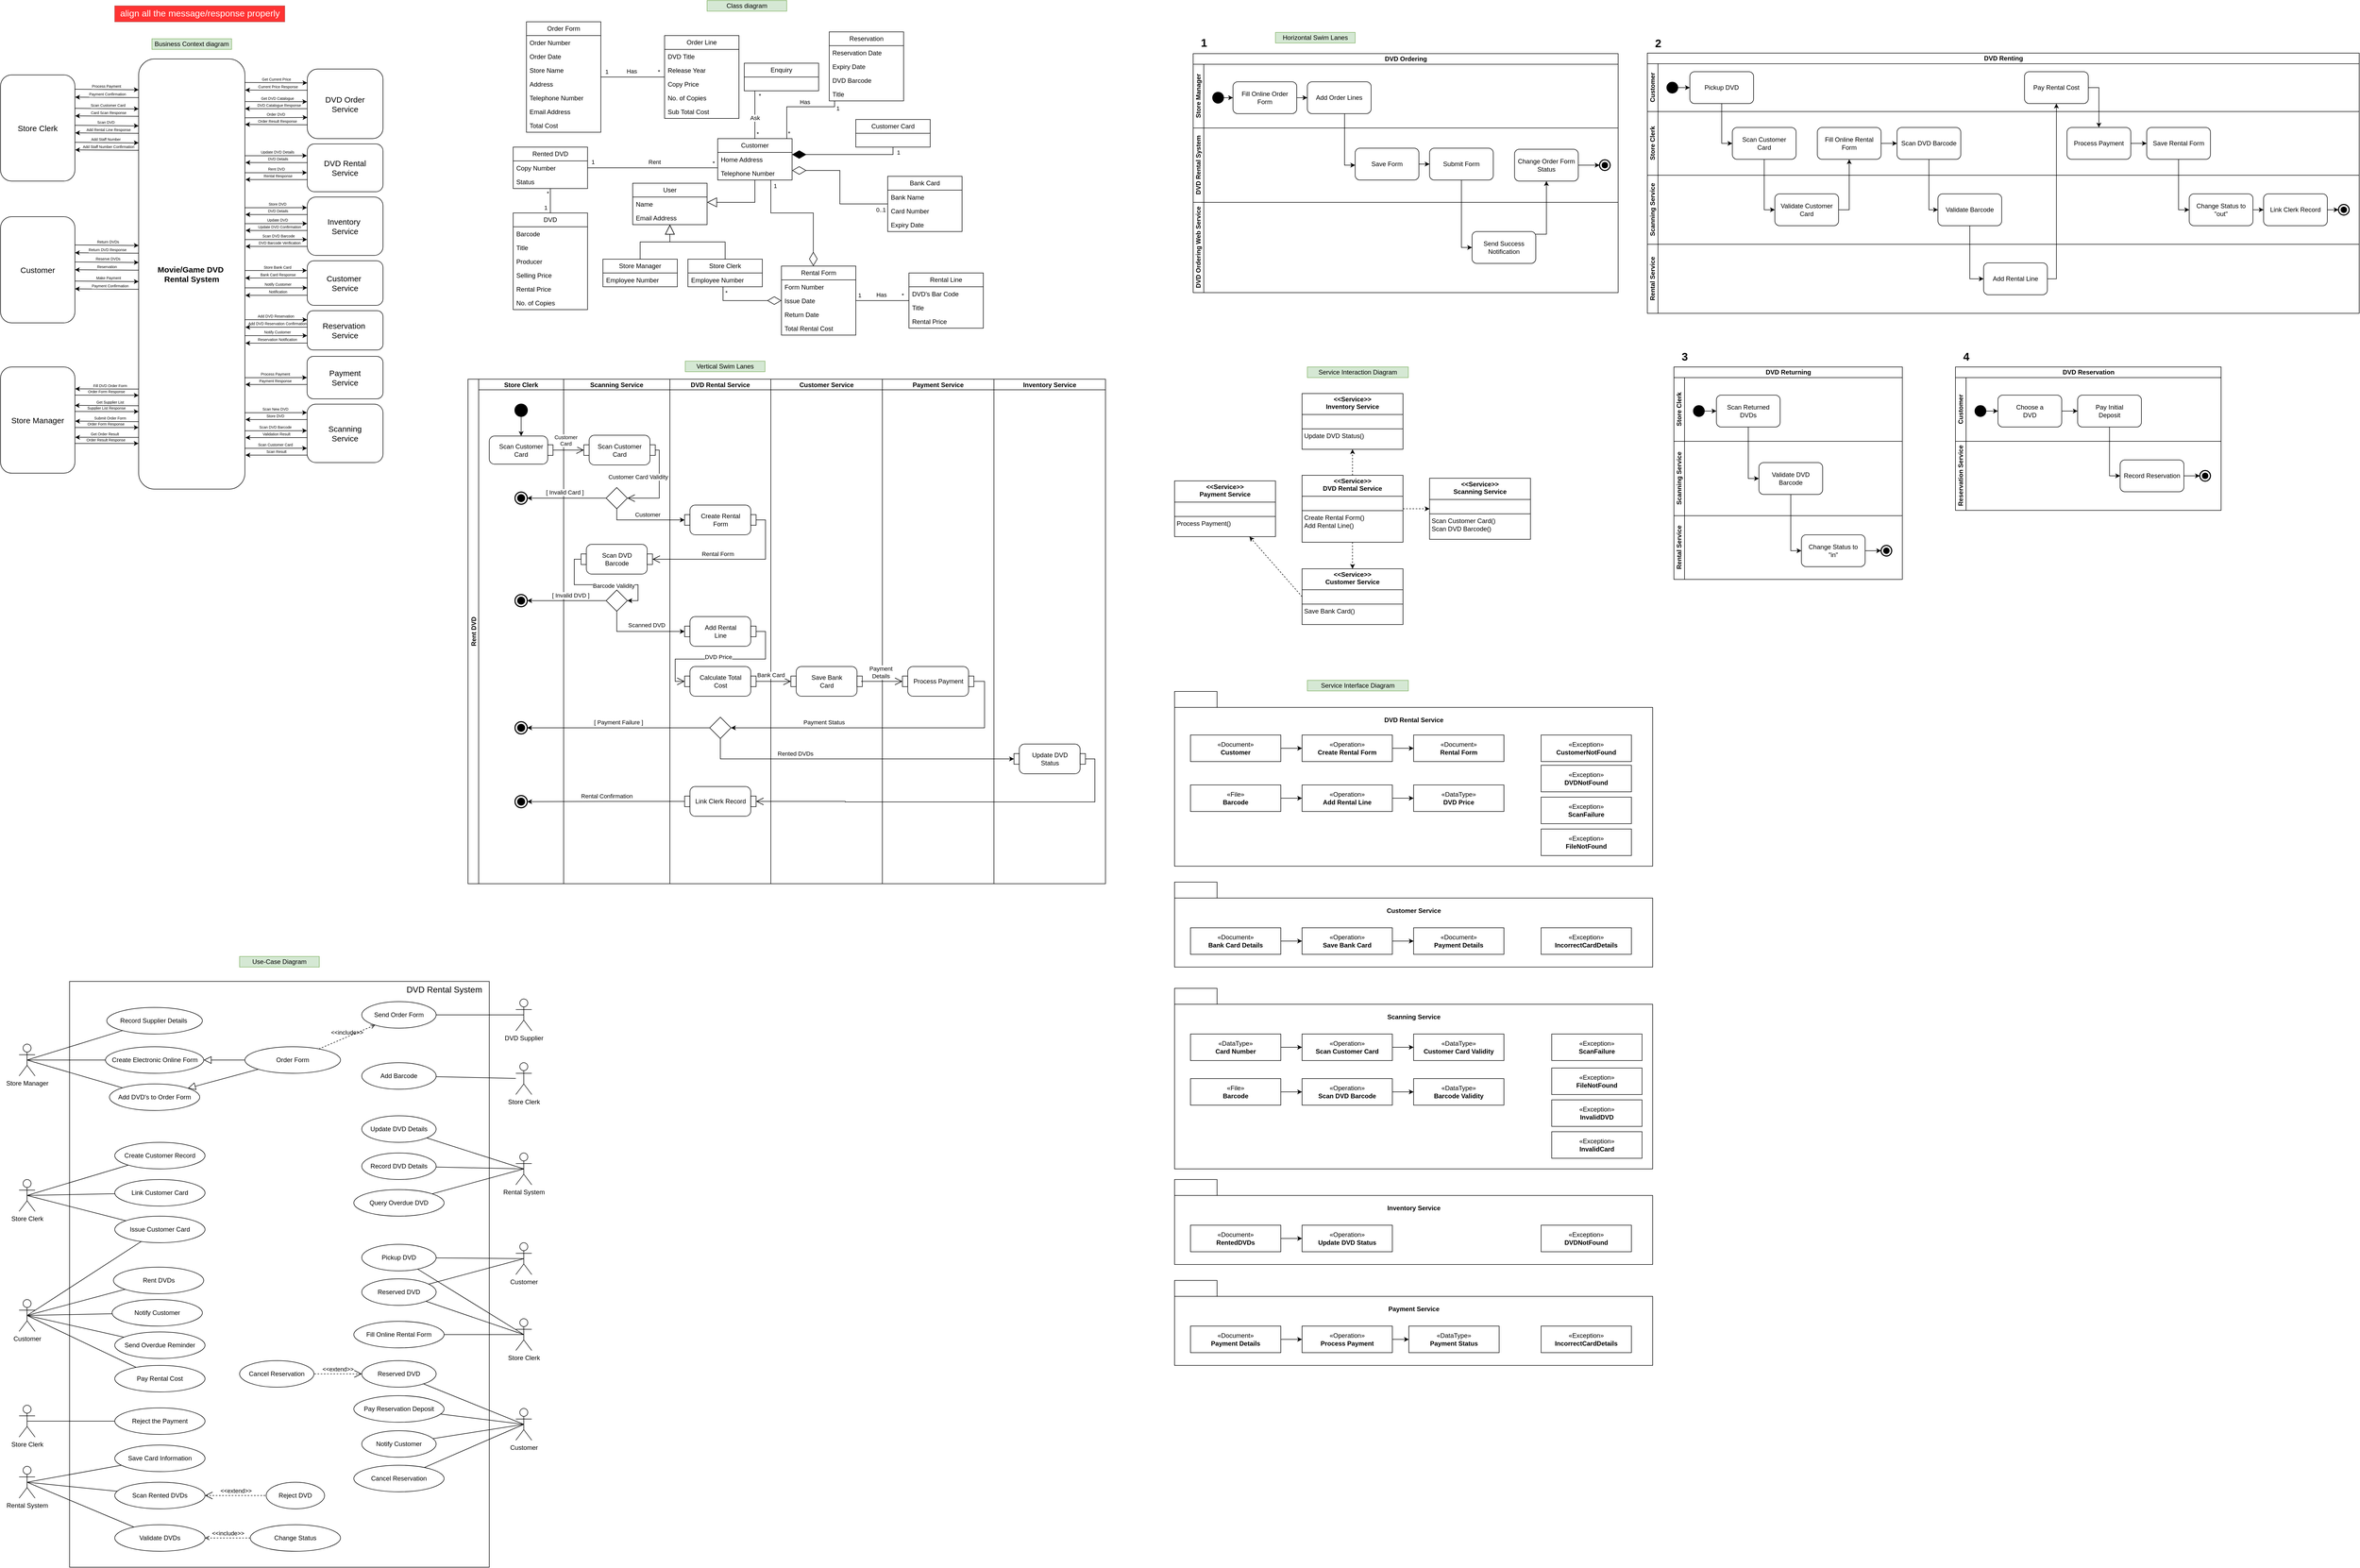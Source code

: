 <mxfile version="25.0.3">
  <diagram name="Page-1" id="wjQeGYI749mV24C6U2fJ">
    <mxGraphModel dx="1000" dy="515" grid="1" gridSize="10" guides="1" tooltips="1" connect="1" arrows="1" fold="1" page="1" pageScale="1" pageWidth="850" pageHeight="1100" math="0" shadow="0">
      <root>
        <mxCell id="0" />
        <mxCell id="1" parent="0" />
        <mxCell id="tb72shasFinZ9iTaUBC0-81" value="Business Context diagram" style="text;html=1;align=center;verticalAlign=middle;whiteSpace=wrap;rounded=0;fillColor=#d5e8d4;strokeColor=#82b366;" parent="1" vertex="1">
          <mxGeometry x="395" y="92" width="150" height="20" as="geometry" />
        </mxCell>
        <mxCell id="tb72shasFinZ9iTaUBC0-82" value="align all the message/response properly" style="text;html=1;align=center;verticalAlign=middle;resizable=0;points=[];autosize=1;strokeColor=#b85450;fillColor=#FF3333;fontColor=#FFFFFF;fontSize=17;" parent="1" vertex="1">
          <mxGeometry x="325" y="30" width="320" height="30" as="geometry" />
        </mxCell>
        <mxCell id="tb72shasFinZ9iTaUBC0-83" value="Class diagram" style="text;html=1;align=center;verticalAlign=middle;whiteSpace=wrap;rounded=0;fillColor=#d5e8d4;strokeColor=#82b366;" parent="1" vertex="1">
          <mxGeometry x="1440" y="20" width="150" height="20" as="geometry" />
        </mxCell>
        <mxCell id="tb72shasFinZ9iTaUBC0-84" value="Order Form" style="swimlane;fontStyle=0;childLayout=stackLayout;horizontal=1;startSize=26;fillColor=none;horizontalStack=0;resizeParent=1;resizeParentMax=0;resizeLast=0;collapsible=1;marginBottom=0;whiteSpace=wrap;html=1;" parent="1" vertex="1">
          <mxGeometry x="1100" y="60" width="140" height="208" as="geometry" />
        </mxCell>
        <mxCell id="tb72shasFinZ9iTaUBC0-85" value="Order Number" style="text;strokeColor=none;fillColor=none;align=left;verticalAlign=top;spacingLeft=4;spacingRight=4;overflow=hidden;rotatable=0;points=[[0,0.5],[1,0.5]];portConstraint=eastwest;whiteSpace=wrap;html=1;" parent="tb72shasFinZ9iTaUBC0-84" vertex="1">
          <mxGeometry y="26" width="140" height="26" as="geometry" />
        </mxCell>
        <mxCell id="tb72shasFinZ9iTaUBC0-86" value="Order Date" style="text;strokeColor=none;fillColor=none;align=left;verticalAlign=top;spacingLeft=4;spacingRight=4;overflow=hidden;rotatable=0;points=[[0,0.5],[1,0.5]];portConstraint=eastwest;whiteSpace=wrap;html=1;" parent="tb72shasFinZ9iTaUBC0-84" vertex="1">
          <mxGeometry y="52" width="140" height="26" as="geometry" />
        </mxCell>
        <mxCell id="tb72shasFinZ9iTaUBC0-87" value="Store Name" style="text;strokeColor=none;fillColor=none;align=left;verticalAlign=top;spacingLeft=4;spacingRight=4;overflow=hidden;rotatable=0;points=[[0,0.5],[1,0.5]];portConstraint=eastwest;whiteSpace=wrap;html=1;" parent="tb72shasFinZ9iTaUBC0-84" vertex="1">
          <mxGeometry y="78" width="140" height="26" as="geometry" />
        </mxCell>
        <mxCell id="tb72shasFinZ9iTaUBC0-88" value="Address" style="text;strokeColor=none;fillColor=none;align=left;verticalAlign=top;spacingLeft=4;spacingRight=4;overflow=hidden;rotatable=0;points=[[0,0.5],[1,0.5]];portConstraint=eastwest;whiteSpace=wrap;html=1;" parent="tb72shasFinZ9iTaUBC0-84" vertex="1">
          <mxGeometry y="104" width="140" height="26" as="geometry" />
        </mxCell>
        <mxCell id="tb72shasFinZ9iTaUBC0-89" value="Telephone Number" style="text;strokeColor=none;fillColor=none;align=left;verticalAlign=top;spacingLeft=4;spacingRight=4;overflow=hidden;rotatable=0;points=[[0,0.5],[1,0.5]];portConstraint=eastwest;whiteSpace=wrap;html=1;" parent="tb72shasFinZ9iTaUBC0-84" vertex="1">
          <mxGeometry y="130" width="140" height="26" as="geometry" />
        </mxCell>
        <mxCell id="tb72shasFinZ9iTaUBC0-90" value="Email Address" style="text;strokeColor=none;fillColor=none;align=left;verticalAlign=top;spacingLeft=4;spacingRight=4;overflow=hidden;rotatable=0;points=[[0,0.5],[1,0.5]];portConstraint=eastwest;whiteSpace=wrap;html=1;" parent="tb72shasFinZ9iTaUBC0-84" vertex="1">
          <mxGeometry y="156" width="140" height="26" as="geometry" />
        </mxCell>
        <mxCell id="tb72shasFinZ9iTaUBC0-107" value="Total Cost" style="text;strokeColor=none;fillColor=none;align=left;verticalAlign=top;spacingLeft=4;spacingRight=4;overflow=hidden;rotatable=0;points=[[0,0.5],[1,0.5]];portConstraint=eastwest;whiteSpace=wrap;html=1;" parent="tb72shasFinZ9iTaUBC0-84" vertex="1">
          <mxGeometry y="182" width="140" height="26" as="geometry" />
        </mxCell>
        <mxCell id="tb72shasFinZ9iTaUBC0-98" value="Order Line" style="swimlane;fontStyle=0;childLayout=stackLayout;horizontal=1;startSize=26;fillColor=none;horizontalStack=0;resizeParent=1;resizeParentMax=0;resizeLast=0;collapsible=1;marginBottom=0;whiteSpace=wrap;html=1;" parent="1" vertex="1">
          <mxGeometry x="1360" y="86" width="140" height="156" as="geometry" />
        </mxCell>
        <mxCell id="tb72shasFinZ9iTaUBC0-99" value="DVD Title" style="text;strokeColor=none;fillColor=none;align=left;verticalAlign=top;spacingLeft=4;spacingRight=4;overflow=hidden;rotatable=0;points=[[0,0.5],[1,0.5]];portConstraint=eastwest;whiteSpace=wrap;html=1;" parent="tb72shasFinZ9iTaUBC0-98" vertex="1">
          <mxGeometry y="26" width="140" height="26" as="geometry" />
        </mxCell>
        <mxCell id="tb72shasFinZ9iTaUBC0-100" value="Release Year" style="text;strokeColor=none;fillColor=none;align=left;verticalAlign=top;spacingLeft=4;spacingRight=4;overflow=hidden;rotatable=0;points=[[0,0.5],[1,0.5]];portConstraint=eastwest;whiteSpace=wrap;html=1;" parent="tb72shasFinZ9iTaUBC0-98" vertex="1">
          <mxGeometry y="52" width="140" height="26" as="geometry" />
        </mxCell>
        <mxCell id="tb72shasFinZ9iTaUBC0-101" value="Copy Price" style="text;strokeColor=none;fillColor=none;align=left;verticalAlign=top;spacingLeft=4;spacingRight=4;overflow=hidden;rotatable=0;points=[[0,0.5],[1,0.5]];portConstraint=eastwest;whiteSpace=wrap;html=1;" parent="tb72shasFinZ9iTaUBC0-98" vertex="1">
          <mxGeometry y="78" width="140" height="26" as="geometry" />
        </mxCell>
        <mxCell id="tb72shasFinZ9iTaUBC0-102" value="No. of Copies" style="text;strokeColor=none;fillColor=none;align=left;verticalAlign=top;spacingLeft=4;spacingRight=4;overflow=hidden;rotatable=0;points=[[0,0.5],[1,0.5]];portConstraint=eastwest;whiteSpace=wrap;html=1;" parent="tb72shasFinZ9iTaUBC0-98" vertex="1">
          <mxGeometry y="104" width="140" height="26" as="geometry" />
        </mxCell>
        <mxCell id="tb72shasFinZ9iTaUBC0-103" value="Sub Total Cost" style="text;strokeColor=none;fillColor=none;align=left;verticalAlign=top;spacingLeft=4;spacingRight=4;overflow=hidden;rotatable=0;points=[[0,0.5],[1,0.5]];portConstraint=eastwest;whiteSpace=wrap;html=1;" parent="tb72shasFinZ9iTaUBC0-98" vertex="1">
          <mxGeometry y="130" width="140" height="26" as="geometry" />
        </mxCell>
        <mxCell id="tb72shasFinZ9iTaUBC0-106" value="" style="endArrow=diamondThin;endFill=0;endSize=24;html=1;rounded=0;edgeStyle=orthogonalEdgeStyle;" parent="1" source="tb72shasFinZ9iTaUBC0-128" target="tb72shasFinZ9iTaUBC0-141" edge="1">
          <mxGeometry width="160" relative="1" as="geometry">
            <mxPoint x="1490" y="480" as="sourcePoint" />
            <mxPoint x="1650" y="480" as="targetPoint" />
            <Array as="points">
              <mxPoint x="1560" y="420" />
              <mxPoint x="1640" y="420" />
            </Array>
          </mxGeometry>
        </mxCell>
        <mxCell id="_JC7rsAmCCTActKFV6R8-29" value="1" style="edgeLabel;html=1;align=center;verticalAlign=middle;resizable=0;points=[];" parent="tb72shasFinZ9iTaUBC0-106" vertex="1" connectable="0">
          <mxGeometry x="-0.885" relative="1" as="geometry">
            <mxPoint x="8" y="-3" as="offset" />
          </mxGeometry>
        </mxCell>
        <mxCell id="tb72shasFinZ9iTaUBC0-108" value="DVD" style="swimlane;fontStyle=0;childLayout=stackLayout;horizontal=1;startSize=26;fillColor=none;horizontalStack=0;resizeParent=1;resizeParentMax=0;resizeLast=0;collapsible=1;marginBottom=0;whiteSpace=wrap;html=1;" parent="1" vertex="1">
          <mxGeometry x="1075" y="420" width="140" height="182" as="geometry" />
        </mxCell>
        <mxCell id="tb72shasFinZ9iTaUBC0-109" value="Barcode&lt;span style=&quot;white-space: pre;&quot;&gt;&#x9;&lt;/span&gt;" style="text;strokeColor=none;fillColor=none;align=left;verticalAlign=top;spacingLeft=4;spacingRight=4;overflow=hidden;rotatable=0;points=[[0,0.5],[1,0.5]];portConstraint=eastwest;whiteSpace=wrap;html=1;" parent="tb72shasFinZ9iTaUBC0-108" vertex="1">
          <mxGeometry y="26" width="140" height="26" as="geometry" />
        </mxCell>
        <mxCell id="tb72shasFinZ9iTaUBC0-110" value="Title" style="text;strokeColor=none;fillColor=none;align=left;verticalAlign=top;spacingLeft=4;spacingRight=4;overflow=hidden;rotatable=0;points=[[0,0.5],[1,0.5]];portConstraint=eastwest;whiteSpace=wrap;html=1;" parent="tb72shasFinZ9iTaUBC0-108" vertex="1">
          <mxGeometry y="52" width="140" height="26" as="geometry" />
        </mxCell>
        <mxCell id="tb72shasFinZ9iTaUBC0-111" value="Producer" style="text;strokeColor=none;fillColor=none;align=left;verticalAlign=top;spacingLeft=4;spacingRight=4;overflow=hidden;rotatable=0;points=[[0,0.5],[1,0.5]];portConstraint=eastwest;whiteSpace=wrap;html=1;" parent="tb72shasFinZ9iTaUBC0-108" vertex="1">
          <mxGeometry y="78" width="140" height="26" as="geometry" />
        </mxCell>
        <mxCell id="tb72shasFinZ9iTaUBC0-112" value="Selling Price" style="text;strokeColor=none;fillColor=none;align=left;verticalAlign=top;spacingLeft=4;spacingRight=4;overflow=hidden;rotatable=0;points=[[0,0.5],[1,0.5]];portConstraint=eastwest;whiteSpace=wrap;html=1;" parent="tb72shasFinZ9iTaUBC0-108" vertex="1">
          <mxGeometry y="104" width="140" height="26" as="geometry" />
        </mxCell>
        <mxCell id="tb72shasFinZ9iTaUBC0-113" value="Rental Price" style="text;strokeColor=none;fillColor=none;align=left;verticalAlign=top;spacingLeft=4;spacingRight=4;overflow=hidden;rotatable=0;points=[[0,0.5],[1,0.5]];portConstraint=eastwest;whiteSpace=wrap;html=1;" parent="tb72shasFinZ9iTaUBC0-108" vertex="1">
          <mxGeometry y="130" width="140" height="26" as="geometry" />
        </mxCell>
        <mxCell id="tb72shasFinZ9iTaUBC0-120" value="No. of Copies" style="text;strokeColor=none;fillColor=none;align=left;verticalAlign=top;spacingLeft=4;spacingRight=4;overflow=hidden;rotatable=0;points=[[0,0.5],[1,0.5]];portConstraint=eastwest;whiteSpace=wrap;html=1;" parent="tb72shasFinZ9iTaUBC0-108" vertex="1">
          <mxGeometry y="156" width="140" height="26" as="geometry" />
        </mxCell>
        <mxCell id="tb72shasFinZ9iTaUBC0-121" value="Rented DVD" style="swimlane;fontStyle=0;childLayout=stackLayout;horizontal=1;startSize=26;fillColor=none;horizontalStack=0;resizeParent=1;resizeParentMax=0;resizeLast=0;collapsible=1;marginBottom=0;whiteSpace=wrap;html=1;" parent="1" vertex="1">
          <mxGeometry x="1075" y="296" width="140" height="78" as="geometry" />
        </mxCell>
        <mxCell id="tb72shasFinZ9iTaUBC0-126" value="Copy Number" style="text;strokeColor=none;fillColor=none;align=left;verticalAlign=top;spacingLeft=4;spacingRight=4;overflow=hidden;rotatable=0;points=[[0,0.5],[1,0.5]];portConstraint=eastwest;whiteSpace=wrap;html=1;" parent="tb72shasFinZ9iTaUBC0-121" vertex="1">
          <mxGeometry y="26" width="140" height="26" as="geometry" />
        </mxCell>
        <mxCell id="tb72shasFinZ9iTaUBC0-127" value="Status" style="text;strokeColor=none;fillColor=none;align=left;verticalAlign=top;spacingLeft=4;spacingRight=4;overflow=hidden;rotatable=0;points=[[0,0.5],[1,0.5]];portConstraint=eastwest;whiteSpace=wrap;html=1;" parent="tb72shasFinZ9iTaUBC0-121" vertex="1">
          <mxGeometry y="52" width="140" height="26" as="geometry" />
        </mxCell>
        <mxCell id="tb72shasFinZ9iTaUBC0-128" value="Customer" style="swimlane;fontStyle=0;childLayout=stackLayout;horizontal=1;startSize=26;fillColor=none;horizontalStack=0;resizeParent=1;resizeParentMax=0;resizeLast=0;collapsible=1;marginBottom=0;whiteSpace=wrap;html=1;" parent="1" vertex="1">
          <mxGeometry x="1460" y="280" width="140" height="78" as="geometry" />
        </mxCell>
        <mxCell id="tb72shasFinZ9iTaUBC0-130" value="Home Address" style="text;strokeColor=none;fillColor=none;align=left;verticalAlign=top;spacingLeft=4;spacingRight=4;overflow=hidden;rotatable=0;points=[[0,0.5],[1,0.5]];portConstraint=eastwest;whiteSpace=wrap;html=1;" parent="tb72shasFinZ9iTaUBC0-128" vertex="1">
          <mxGeometry y="26" width="140" height="26" as="geometry" />
        </mxCell>
        <mxCell id="tb72shasFinZ9iTaUBC0-131" value="Telephone Number" style="text;strokeColor=none;fillColor=none;align=left;verticalAlign=top;spacingLeft=4;spacingRight=4;overflow=hidden;rotatable=0;points=[[0,0.5],[1,0.5]];portConstraint=eastwest;whiteSpace=wrap;html=1;" parent="tb72shasFinZ9iTaUBC0-128" vertex="1">
          <mxGeometry y="52" width="140" height="26" as="geometry" />
        </mxCell>
        <mxCell id="tb72shasFinZ9iTaUBC0-135" value="Customer Card" style="swimlane;fontStyle=0;childLayout=stackLayout;horizontal=1;startSize=26;fillColor=none;horizontalStack=0;resizeParent=1;resizeParentMax=0;resizeLast=0;collapsible=1;marginBottom=0;whiteSpace=wrap;html=1;" parent="1" vertex="1">
          <mxGeometry x="1720" y="244" width="140" height="52" as="geometry" />
        </mxCell>
        <mxCell id="tb72shasFinZ9iTaUBC0-140" value="" style="endArrow=diamondThin;endFill=1;endSize=24;html=1;rounded=0;edgeStyle=orthogonalEdgeStyle;" parent="1" source="tb72shasFinZ9iTaUBC0-135" target="tb72shasFinZ9iTaUBC0-128" edge="1">
          <mxGeometry width="160" relative="1" as="geometry">
            <mxPoint x="1370" y="174" as="sourcePoint" />
            <mxPoint x="1250" y="174" as="targetPoint" />
            <Array as="points">
              <mxPoint x="1790" y="310" />
            </Array>
          </mxGeometry>
        </mxCell>
        <mxCell id="uPvBYRCNkEZ9kA60dBWF-1" value="1" style="edgeLabel;html=1;align=center;verticalAlign=middle;resizable=0;points=[];" parent="tb72shasFinZ9iTaUBC0-140" vertex="1" connectable="0">
          <mxGeometry x="-0.9" y="1" relative="1" as="geometry">
            <mxPoint x="9" as="offset" />
          </mxGeometry>
        </mxCell>
        <mxCell id="tb72shasFinZ9iTaUBC0-141" value="Rental Form" style="swimlane;fontStyle=0;childLayout=stackLayout;horizontal=1;startSize=26;fillColor=none;horizontalStack=0;resizeParent=1;resizeParentMax=0;resizeLast=0;collapsible=1;marginBottom=0;whiteSpace=wrap;html=1;" parent="1" vertex="1">
          <mxGeometry x="1580" y="520" width="140" height="130" as="geometry" />
        </mxCell>
        <mxCell id="tb72shasFinZ9iTaUBC0-142" value="Form Number" style="text;strokeColor=none;fillColor=none;align=left;verticalAlign=top;spacingLeft=4;spacingRight=4;overflow=hidden;rotatable=0;points=[[0,0.5],[1,0.5]];portConstraint=eastwest;whiteSpace=wrap;html=1;" parent="tb72shasFinZ9iTaUBC0-141" vertex="1">
          <mxGeometry y="26" width="140" height="26" as="geometry" />
        </mxCell>
        <mxCell id="tb72shasFinZ9iTaUBC0-143" value="Issue Date" style="text;strokeColor=none;fillColor=none;align=left;verticalAlign=top;spacingLeft=4;spacingRight=4;overflow=hidden;rotatable=0;points=[[0,0.5],[1,0.5]];portConstraint=eastwest;whiteSpace=wrap;html=1;" parent="tb72shasFinZ9iTaUBC0-141" vertex="1">
          <mxGeometry y="52" width="140" height="26" as="geometry" />
        </mxCell>
        <mxCell id="tb72shasFinZ9iTaUBC0-144" value="Return Date" style="text;strokeColor=none;fillColor=none;align=left;verticalAlign=top;spacingLeft=4;spacingRight=4;overflow=hidden;rotatable=0;points=[[0,0.5],[1,0.5]];portConstraint=eastwest;whiteSpace=wrap;html=1;" parent="tb72shasFinZ9iTaUBC0-141" vertex="1">
          <mxGeometry y="78" width="140" height="26" as="geometry" />
        </mxCell>
        <mxCell id="tb72shasFinZ9iTaUBC0-154" value="Total Rental Cost" style="text;strokeColor=none;fillColor=none;align=left;verticalAlign=top;spacingLeft=4;spacingRight=4;overflow=hidden;rotatable=0;points=[[0,0.5],[1,0.5]];portConstraint=eastwest;whiteSpace=wrap;html=1;" parent="tb72shasFinZ9iTaUBC0-141" vertex="1">
          <mxGeometry y="104" width="140" height="26" as="geometry" />
        </mxCell>
        <mxCell id="tb72shasFinZ9iTaUBC0-149" value="Rental Line" style="swimlane;fontStyle=0;childLayout=stackLayout;horizontal=1;startSize=26;fillColor=none;horizontalStack=0;resizeParent=1;resizeParentMax=0;resizeLast=0;collapsible=1;marginBottom=0;whiteSpace=wrap;html=1;" parent="1" vertex="1">
          <mxGeometry x="1820" y="533" width="140" height="104" as="geometry" />
        </mxCell>
        <mxCell id="tb72shasFinZ9iTaUBC0-150" value="DVD&#39;s Bar Code" style="text;strokeColor=none;fillColor=none;align=left;verticalAlign=top;spacingLeft=4;spacingRight=4;overflow=hidden;rotatable=0;points=[[0,0.5],[1,0.5]];portConstraint=eastwest;whiteSpace=wrap;html=1;" parent="tb72shasFinZ9iTaUBC0-149" vertex="1">
          <mxGeometry y="26" width="140" height="26" as="geometry" />
        </mxCell>
        <mxCell id="tb72shasFinZ9iTaUBC0-151" value="Title" style="text;strokeColor=none;fillColor=none;align=left;verticalAlign=top;spacingLeft=4;spacingRight=4;overflow=hidden;rotatable=0;points=[[0,0.5],[1,0.5]];portConstraint=eastwest;whiteSpace=wrap;html=1;" parent="tb72shasFinZ9iTaUBC0-149" vertex="1">
          <mxGeometry y="52" width="140" height="26" as="geometry" />
        </mxCell>
        <mxCell id="tb72shasFinZ9iTaUBC0-152" value="Rental Price" style="text;strokeColor=none;fillColor=none;align=left;verticalAlign=top;spacingLeft=4;spacingRight=4;overflow=hidden;rotatable=0;points=[[0,0.5],[1,0.5]];portConstraint=eastwest;whiteSpace=wrap;html=1;" parent="tb72shasFinZ9iTaUBC0-149" vertex="1">
          <mxGeometry y="78" width="140" height="26" as="geometry" />
        </mxCell>
        <mxCell id="tb72shasFinZ9iTaUBC0-157" value="Bank Card" style="swimlane;fontStyle=0;childLayout=stackLayout;horizontal=1;startSize=26;fillColor=none;horizontalStack=0;resizeParent=1;resizeParentMax=0;resizeLast=0;collapsible=1;marginBottom=0;whiteSpace=wrap;html=1;" parent="1" vertex="1">
          <mxGeometry x="1780" y="351" width="140" height="104" as="geometry" />
        </mxCell>
        <mxCell id="tb72shasFinZ9iTaUBC0-160" value="Bank Name" style="text;strokeColor=none;fillColor=none;align=left;verticalAlign=top;spacingLeft=4;spacingRight=4;overflow=hidden;rotatable=0;points=[[0,0.5],[1,0.5]];portConstraint=eastwest;whiteSpace=wrap;html=1;" parent="tb72shasFinZ9iTaUBC0-157" vertex="1">
          <mxGeometry y="26" width="140" height="26" as="geometry" />
        </mxCell>
        <mxCell id="tb72shasFinZ9iTaUBC0-161" value="Card Number" style="text;strokeColor=none;fillColor=none;align=left;verticalAlign=top;spacingLeft=4;spacingRight=4;overflow=hidden;rotatable=0;points=[[0,0.5],[1,0.5]];portConstraint=eastwest;whiteSpace=wrap;html=1;" parent="tb72shasFinZ9iTaUBC0-157" vertex="1">
          <mxGeometry y="52" width="140" height="26" as="geometry" />
        </mxCell>
        <mxCell id="tb72shasFinZ9iTaUBC0-162" value="Expiry Date" style="text;strokeColor=none;fillColor=none;align=left;verticalAlign=top;spacingLeft=4;spacingRight=4;overflow=hidden;rotatable=0;points=[[0,0.5],[1,0.5]];portConstraint=eastwest;whiteSpace=wrap;html=1;" parent="tb72shasFinZ9iTaUBC0-157" vertex="1">
          <mxGeometry y="78" width="140" height="26" as="geometry" />
        </mxCell>
        <mxCell id="tb72shasFinZ9iTaUBC0-159" value="" style="endArrow=diamondThin;endFill=0;endSize=24;html=1;rounded=0;edgeStyle=orthogonalEdgeStyle;" parent="1" source="tb72shasFinZ9iTaUBC0-157" target="tb72shasFinZ9iTaUBC0-128" edge="1">
          <mxGeometry width="160" relative="1" as="geometry">
            <mxPoint x="1550" y="440" as="sourcePoint" />
            <mxPoint x="1710" y="440" as="targetPoint" />
            <Array as="points">
              <mxPoint x="1690" y="403" />
              <mxPoint x="1690" y="340" />
            </Array>
          </mxGeometry>
        </mxCell>
        <mxCell id="uPvBYRCNkEZ9kA60dBWF-2" value="0..1" style="edgeLabel;html=1;align=center;verticalAlign=middle;resizable=0;points=[];" parent="tb72shasFinZ9iTaUBC0-159" vertex="1" connectable="0">
          <mxGeometry x="-0.894" y="-2" relative="1" as="geometry">
            <mxPoint y="13" as="offset" />
          </mxGeometry>
        </mxCell>
        <mxCell id="tb72shasFinZ9iTaUBC0-165" value="" style="endArrow=none;html=1;rounded=0;edgeStyle=orthogonalEdgeStyle;" parent="1" source="tb72shasFinZ9iTaUBC0-149" target="tb72shasFinZ9iTaUBC0-141" edge="1">
          <mxGeometry width="50" height="50" relative="1" as="geometry">
            <mxPoint x="1410" y="580" as="sourcePoint" />
            <mxPoint x="1460" y="530" as="targetPoint" />
          </mxGeometry>
        </mxCell>
        <mxCell id="tb72shasFinZ9iTaUBC0-166" value="*" style="edgeLabel;html=1;align=center;verticalAlign=middle;resizable=0;points=[];" parent="tb72shasFinZ9iTaUBC0-165" vertex="1" connectable="0">
          <mxGeometry x="-0.21" y="1" relative="1" as="geometry">
            <mxPoint x="27" y="-11" as="offset" />
          </mxGeometry>
        </mxCell>
        <mxCell id="tb72shasFinZ9iTaUBC0-167" value="1" style="edgeLabel;html=1;align=center;verticalAlign=middle;resizable=0;points=[];" parent="tb72shasFinZ9iTaUBC0-165" vertex="1" connectable="0">
          <mxGeometry x="-0.21" y="1" relative="1" as="geometry">
            <mxPoint x="-54" y="-11" as="offset" />
          </mxGeometry>
        </mxCell>
        <mxCell id="YXpk_-auNJu2bPomF_Tg-1" value="Has" style="edgeLabel;html=1;align=center;verticalAlign=middle;resizable=0;points=[];" parent="tb72shasFinZ9iTaUBC0-165" vertex="1" connectable="0">
          <mxGeometry x="-0.006" y="-1" relative="1" as="geometry">
            <mxPoint x="-3" y="-10" as="offset" />
          </mxGeometry>
        </mxCell>
        <mxCell id="tb72shasFinZ9iTaUBC0-168" value="" style="endArrow=none;html=1;rounded=0;edgeStyle=orthogonalEdgeStyle;" parent="1" source="tb72shasFinZ9iTaUBC0-121" target="tb72shasFinZ9iTaUBC0-108" edge="1">
          <mxGeometry width="50" height="50" relative="1" as="geometry">
            <mxPoint x="1540" y="565" as="sourcePoint" />
            <mxPoint x="1440" y="565" as="targetPoint" />
          </mxGeometry>
        </mxCell>
        <mxCell id="tb72shasFinZ9iTaUBC0-169" value="1" style="edgeLabel;html=1;align=center;verticalAlign=middle;resizable=0;points=[];" parent="tb72shasFinZ9iTaUBC0-168" vertex="1" connectable="0">
          <mxGeometry x="-0.21" y="1" relative="1" as="geometry">
            <mxPoint x="-10" y="18" as="offset" />
          </mxGeometry>
        </mxCell>
        <mxCell id="tb72shasFinZ9iTaUBC0-170" value="*" style="edgeLabel;html=1;align=center;verticalAlign=middle;resizable=0;points=[];" parent="tb72shasFinZ9iTaUBC0-168" vertex="1" connectable="0">
          <mxGeometry x="-0.21" y="1" relative="1" as="geometry">
            <mxPoint x="-6" y="-9" as="offset" />
          </mxGeometry>
        </mxCell>
        <mxCell id="tb72shasFinZ9iTaUBC0-177" value="Reservation" style="swimlane;fontStyle=0;childLayout=stackLayout;horizontal=1;startSize=26;fillColor=none;horizontalStack=0;resizeParent=1;resizeParentMax=0;resizeLast=0;collapsible=1;marginBottom=0;whiteSpace=wrap;html=1;" parent="1" vertex="1">
          <mxGeometry x="1670" y="79" width="140" height="130" as="geometry" />
        </mxCell>
        <mxCell id="tb72shasFinZ9iTaUBC0-178" value="Reservation Date" style="text;strokeColor=none;fillColor=none;align=left;verticalAlign=top;spacingLeft=4;spacingRight=4;overflow=hidden;rotatable=0;points=[[0,0.5],[1,0.5]];portConstraint=eastwest;whiteSpace=wrap;html=1;" parent="tb72shasFinZ9iTaUBC0-177" vertex="1">
          <mxGeometry y="26" width="140" height="26" as="geometry" />
        </mxCell>
        <mxCell id="tb72shasFinZ9iTaUBC0-180" value="Expiry Date" style="text;strokeColor=none;fillColor=none;align=left;verticalAlign=top;spacingLeft=4;spacingRight=4;overflow=hidden;rotatable=0;points=[[0,0.5],[1,0.5]];portConstraint=eastwest;whiteSpace=wrap;html=1;" parent="tb72shasFinZ9iTaUBC0-177" vertex="1">
          <mxGeometry y="52" width="140" height="26" as="geometry" />
        </mxCell>
        <mxCell id="tb72shasFinZ9iTaUBC0-182" value="DVD Barcode" style="text;strokeColor=none;fillColor=none;align=left;verticalAlign=top;spacingLeft=4;spacingRight=4;overflow=hidden;rotatable=0;points=[[0,0.5],[1,0.5]];portConstraint=eastwest;whiteSpace=wrap;html=1;" parent="tb72shasFinZ9iTaUBC0-177" vertex="1">
          <mxGeometry y="78" width="140" height="26" as="geometry" />
        </mxCell>
        <mxCell id="tb72shasFinZ9iTaUBC0-183" value="Title" style="text;strokeColor=none;fillColor=none;align=left;verticalAlign=top;spacingLeft=4;spacingRight=4;overflow=hidden;rotatable=0;points=[[0,0.5],[1,0.5]];portConstraint=eastwest;whiteSpace=wrap;html=1;" parent="tb72shasFinZ9iTaUBC0-177" vertex="1">
          <mxGeometry y="104" width="140" height="26" as="geometry" />
        </mxCell>
        <mxCell id="tb72shasFinZ9iTaUBC0-181" value="" style="endArrow=none;endFill=0;endSize=24;html=1;rounded=0;edgeStyle=orthogonalEdgeStyle;" parent="1" source="tb72shasFinZ9iTaUBC0-128" target="tb72shasFinZ9iTaUBC0-177" edge="1">
          <mxGeometry width="160" relative="1" as="geometry">
            <mxPoint x="1630" y="250" as="sourcePoint" />
            <mxPoint x="1520" y="290" as="targetPoint" />
            <Array as="points">
              <mxPoint x="1590" y="220" />
              <mxPoint x="1680" y="220" />
            </Array>
          </mxGeometry>
        </mxCell>
        <mxCell id="_JC7rsAmCCTActKFV6R8-31" value="*" style="edgeLabel;html=1;align=center;verticalAlign=middle;resizable=0;points=[];" parent="tb72shasFinZ9iTaUBC0-181" vertex="1" connectable="0">
          <mxGeometry x="-0.846" y="1" relative="1" as="geometry">
            <mxPoint x="5" y="2" as="offset" />
          </mxGeometry>
        </mxCell>
        <mxCell id="_JC7rsAmCCTActKFV6R8-32" value="1" style="edgeLabel;html=1;align=center;verticalAlign=middle;resizable=0;points=[];" parent="tb72shasFinZ9iTaUBC0-181" vertex="1" connectable="0">
          <mxGeometry x="0.814" y="1" relative="1" as="geometry">
            <mxPoint x="10" y="4" as="offset" />
          </mxGeometry>
        </mxCell>
        <mxCell id="_JC7rsAmCCTActKFV6R8-33" value="Has" style="edgeLabel;html=1;align=center;verticalAlign=middle;resizable=0;points=[];" parent="tb72shasFinZ9iTaUBC0-181" vertex="1" connectable="0">
          <mxGeometry x="0.036" relative="1" as="geometry">
            <mxPoint x="10" y="-9" as="offset" />
          </mxGeometry>
        </mxCell>
        <mxCell id="uCanH5rlfd1NPs6zXA0Y-1" value="User" style="swimlane;fontStyle=0;childLayout=stackLayout;horizontal=1;startSize=26;fillColor=none;horizontalStack=0;resizeParent=1;resizeParentMax=0;resizeLast=0;collapsible=1;marginBottom=0;whiteSpace=wrap;html=1;" parent="1" vertex="1">
          <mxGeometry x="1300" y="364" width="140" height="78" as="geometry" />
        </mxCell>
        <mxCell id="uCanH5rlfd1NPs6zXA0Y-2" value="Name" style="text;strokeColor=none;fillColor=none;align=left;verticalAlign=top;spacingLeft=4;spacingRight=4;overflow=hidden;rotatable=0;points=[[0,0.5],[1,0.5]];portConstraint=eastwest;whiteSpace=wrap;html=1;" parent="uCanH5rlfd1NPs6zXA0Y-1" vertex="1">
          <mxGeometry y="26" width="140" height="26" as="geometry" />
        </mxCell>
        <mxCell id="uCanH5rlfd1NPs6zXA0Y-5" value="Email Address" style="text;strokeColor=none;fillColor=none;align=left;verticalAlign=top;spacingLeft=4;spacingRight=4;overflow=hidden;rotatable=0;points=[[0,0.5],[1,0.5]];portConstraint=eastwest;whiteSpace=wrap;html=1;" parent="uCanH5rlfd1NPs6zXA0Y-1" vertex="1">
          <mxGeometry y="52" width="140" height="26" as="geometry" />
        </mxCell>
        <mxCell id="uCanH5rlfd1NPs6zXA0Y-6" value="" style="endArrow=block;endSize=16;endFill=0;html=1;rounded=0;edgeStyle=orthogonalEdgeStyle;" parent="1" source="tb72shasFinZ9iTaUBC0-128" target="uCanH5rlfd1NPs6zXA0Y-1" edge="1">
          <mxGeometry width="160" relative="1" as="geometry">
            <mxPoint x="1400" y="490" as="sourcePoint" />
            <mxPoint x="1560" y="490" as="targetPoint" />
            <Array as="points">
              <mxPoint x="1530" y="400" />
            </Array>
          </mxGeometry>
        </mxCell>
        <mxCell id="uCanH5rlfd1NPs6zXA0Y-7" value="Store Clerk" style="swimlane;fontStyle=0;childLayout=stackLayout;horizontal=1;startSize=26;fillColor=none;horizontalStack=0;resizeParent=1;resizeParentMax=0;resizeLast=0;collapsible=1;marginBottom=0;whiteSpace=wrap;html=1;" parent="1" vertex="1">
          <mxGeometry x="1404" y="507" width="140" height="52" as="geometry" />
        </mxCell>
        <mxCell id="uCanH5rlfd1NPs6zXA0Y-8" value="Employee Number" style="text;strokeColor=none;fillColor=none;align=left;verticalAlign=top;spacingLeft=4;spacingRight=4;overflow=hidden;rotatable=0;points=[[0,0.5],[1,0.5]];portConstraint=eastwest;whiteSpace=wrap;html=1;" parent="uCanH5rlfd1NPs6zXA0Y-7" vertex="1">
          <mxGeometry y="26" width="140" height="26" as="geometry" />
        </mxCell>
        <mxCell id="uCanH5rlfd1NPs6zXA0Y-10" value="Store Manager" style="swimlane;fontStyle=0;childLayout=stackLayout;horizontal=1;startSize=26;fillColor=none;horizontalStack=0;resizeParent=1;resizeParentMax=0;resizeLast=0;collapsible=1;marginBottom=0;whiteSpace=wrap;html=1;" parent="1" vertex="1">
          <mxGeometry x="1244" y="507" width="140" height="52" as="geometry" />
        </mxCell>
        <mxCell id="uCanH5rlfd1NPs6zXA0Y-12" value="Employee Number" style="text;strokeColor=none;fillColor=none;align=left;verticalAlign=top;spacingLeft=4;spacingRight=4;overflow=hidden;rotatable=0;points=[[0,0.5],[1,0.5]];portConstraint=eastwest;whiteSpace=wrap;html=1;" parent="uCanH5rlfd1NPs6zXA0Y-10" vertex="1">
          <mxGeometry y="26" width="140" height="26" as="geometry" />
        </mxCell>
        <mxCell id="uCanH5rlfd1NPs6zXA0Y-13" value="" style="endArrow=block;endSize=16;endFill=0;html=1;rounded=0;edgeStyle=orthogonalEdgeStyle;" parent="1" source="uCanH5rlfd1NPs6zXA0Y-7" target="uCanH5rlfd1NPs6zXA0Y-1" edge="1">
          <mxGeometry width="160" relative="1" as="geometry">
            <mxPoint x="1570" y="431" as="sourcePoint" />
            <mxPoint x="1460" y="480" as="targetPoint" />
          </mxGeometry>
        </mxCell>
        <mxCell id="uCanH5rlfd1NPs6zXA0Y-14" value="" style="endArrow=block;endSize=16;endFill=0;html=1;rounded=0;edgeStyle=orthogonalEdgeStyle;" parent="1" source="uCanH5rlfd1NPs6zXA0Y-10" target="uCanH5rlfd1NPs6zXA0Y-1" edge="1">
          <mxGeometry width="160" relative="1" as="geometry">
            <mxPoint x="1330" y="506" as="sourcePoint" />
            <mxPoint x="1380" y="452" as="targetPoint" />
          </mxGeometry>
        </mxCell>
        <mxCell id="uCanH5rlfd1NPs6zXA0Y-15" value="" style="endArrow=diamondThin;endFill=0;endSize=24;html=1;rounded=0;edgeStyle=orthogonalEdgeStyle;" parent="1" source="uCanH5rlfd1NPs6zXA0Y-7" target="tb72shasFinZ9iTaUBC0-141" edge="1">
          <mxGeometry width="160" relative="1" as="geometry">
            <mxPoint x="1400" y="620" as="sourcePoint" />
            <mxPoint x="1560" y="620" as="targetPoint" />
            <Array as="points">
              <mxPoint x="1470" y="585" />
            </Array>
          </mxGeometry>
        </mxCell>
        <mxCell id="_JC7rsAmCCTActKFV6R8-30" value="*" style="edgeLabel;html=1;align=center;verticalAlign=middle;resizable=0;points=[];" parent="uCanH5rlfd1NPs6zXA0Y-15" vertex="1" connectable="0">
          <mxGeometry x="-0.828" y="-1" relative="1" as="geometry">
            <mxPoint x="7" y="-1" as="offset" />
          </mxGeometry>
        </mxCell>
        <mxCell id="uCanH5rlfd1NPs6zXA0Y-16" value="Vertical Swim Lanes" style="text;html=1;align=center;verticalAlign=middle;whiteSpace=wrap;rounded=0;fillColor=#d5e8d4;strokeColor=#82b366;" parent="1" vertex="1">
          <mxGeometry x="1399" y="699" width="150" height="20" as="geometry" />
        </mxCell>
        <mxCell id="uCanH5rlfd1NPs6zXA0Y-21" value="Rent DVD" style="swimlane;childLayout=stackLayout;resizeParent=1;resizeParentMax=0;startSize=20;horizontal=0;horizontalStack=1;" parent="1" vertex="1">
          <mxGeometry x="990" y="733" width="1200" height="950" as="geometry" />
        </mxCell>
        <mxCell id="uCanH5rlfd1NPs6zXA0Y-22" value="Store Clerk" style="swimlane;startSize=20;" parent="uCanH5rlfd1NPs6zXA0Y-21" vertex="1">
          <mxGeometry x="20" width="160" height="950" as="geometry" />
        </mxCell>
        <mxCell id="YXpk_-auNJu2bPomF_Tg-29" value="" style="edgeStyle=orthogonalEdgeStyle;rounded=0;orthogonalLoop=1;jettySize=auto;html=1;" parent="uCanH5rlfd1NPs6zXA0Y-22" source="YXpk_-auNJu2bPomF_Tg-15" target="YXpk_-auNJu2bPomF_Tg-17" edge="1">
          <mxGeometry relative="1" as="geometry" />
        </mxCell>
        <mxCell id="YXpk_-auNJu2bPomF_Tg-15" value="" style="shape=ellipse;html=1;fillColor=strokeColor;strokeWidth=2;verticalLabelPosition=bottom;verticalAlignment=top;perimeter=ellipsePerimeter;" parent="uCanH5rlfd1NPs6zXA0Y-22" vertex="1">
          <mxGeometry x="68.5" y="47" width="23" height="23" as="geometry" />
        </mxCell>
        <mxCell id="YXpk_-auNJu2bPomF_Tg-16" value="" style="html=1;shape=mxgraph.sysml.actFinal;strokeWidth=2;verticalLabelPosition=bottom;verticalAlignment=top;" parent="uCanH5rlfd1NPs6zXA0Y-22" vertex="1">
          <mxGeometry x="68.5" y="212.5" width="23" height="23" as="geometry" />
        </mxCell>
        <mxCell id="YXpk_-auNJu2bPomF_Tg-17" value="Scan Customer&lt;div&gt;Card&lt;/div&gt;" style="html=1;shape=mxgraph.sysml.objFlowR;whiteSpace=wrap;align=center;" parent="uCanH5rlfd1NPs6zXA0Y-22" vertex="1">
          <mxGeometry x="20" y="107" width="120" height="53" as="geometry" />
        </mxCell>
        <mxCell id="YXpk_-auNJu2bPomF_Tg-61" value="" style="html=1;shape=mxgraph.sysml.actFinal;strokeWidth=2;verticalLabelPosition=bottom;verticalAlignment=top;" parent="uCanH5rlfd1NPs6zXA0Y-22" vertex="1">
          <mxGeometry x="68.5" y="405.5" width="23" height="23" as="geometry" />
        </mxCell>
        <mxCell id="YXpk_-auNJu2bPomF_Tg-106" value="" style="html=1;shape=mxgraph.sysml.actFinal;strokeWidth=2;verticalLabelPosition=bottom;verticalAlignment=top;" parent="uCanH5rlfd1NPs6zXA0Y-22" vertex="1">
          <mxGeometry x="68.5" y="645" width="23" height="23" as="geometry" />
        </mxCell>
        <mxCell id="YXpk_-auNJu2bPomF_Tg-119" value="" style="html=1;shape=mxgraph.sysml.actFinal;strokeWidth=2;verticalLabelPosition=bottom;verticalAlignment=top;" parent="uCanH5rlfd1NPs6zXA0Y-22" vertex="1">
          <mxGeometry x="68.5" y="784" width="23" height="23" as="geometry" />
        </mxCell>
        <mxCell id="uCanH5rlfd1NPs6zXA0Y-23" value="Scanning Service" style="swimlane;startSize=20;" parent="uCanH5rlfd1NPs6zXA0Y-21" vertex="1">
          <mxGeometry x="180" width="200" height="950" as="geometry" />
        </mxCell>
        <mxCell id="YXpk_-auNJu2bPomF_Tg-21" value="Scan Customer&lt;div&gt;Card&lt;/div&gt;" style="html=1;shape=mxgraph.sysml.isControl;whiteSpace=wrap;align=center;" parent="uCanH5rlfd1NPs6zXA0Y-23" vertex="1">
          <mxGeometry x="38" y="105.5" width="134.5" height="56" as="geometry" />
        </mxCell>
        <mxCell id="YXpk_-auNJu2bPomF_Tg-40" value="" style="shape=rhombus;html=1;verticalLabelPosition=bottom;verticalAlignment=top;" parent="uCanH5rlfd1NPs6zXA0Y-23" vertex="1">
          <mxGeometry x="80" y="204" width="40" height="40" as="geometry" />
        </mxCell>
        <mxCell id="YXpk_-auNJu2bPomF_Tg-41" value="" style="edgeStyle=elbowEdgeStyle;html=1;elbow=horizontal;align=right;verticalAlign=bottom;endArrow=none;rounded=0;labelBackgroundColor=none;startArrow=open;startSize=12;entryX=1;entryY=0.5;entryDx=0;entryDy=0;entryPerimeter=0;" parent="uCanH5rlfd1NPs6zXA0Y-23" source="YXpk_-auNJu2bPomF_Tg-40" target="YXpk_-auNJu2bPomF_Tg-21" edge="1">
          <mxGeometry relative="1" as="geometry">
            <mxPoint x="100" y="164" as="targetPoint" />
            <Array as="points">
              <mxPoint x="180" y="177" />
            </Array>
          </mxGeometry>
        </mxCell>
        <mxCell id="YXpk_-auNJu2bPomF_Tg-45" value="Customer Card Validity" style="edgeLabel;html=1;align=center;verticalAlign=middle;resizable=0;points=[];" parent="YXpk_-auNJu2bPomF_Tg-41" vertex="1" connectable="0">
          <mxGeometry x="0.23" y="3" relative="1" as="geometry">
            <mxPoint x="-37" y="-3" as="offset" />
          </mxGeometry>
        </mxCell>
        <mxCell id="YXpk_-auNJu2bPomF_Tg-60" style="edgeStyle=orthogonalEdgeStyle;rounded=0;orthogonalLoop=1;jettySize=auto;html=1;entryX=1;entryY=0.5;entryDx=0;entryDy=0;" parent="uCanH5rlfd1NPs6zXA0Y-23" source="YXpk_-auNJu2bPomF_Tg-52" target="YXpk_-auNJu2bPomF_Tg-55" edge="1">
          <mxGeometry relative="1" as="geometry">
            <Array as="points">
              <mxPoint x="20" y="339" />
              <mxPoint x="20" y="387" />
              <mxPoint x="140" y="387" />
              <mxPoint x="140" y="417" />
            </Array>
          </mxGeometry>
        </mxCell>
        <mxCell id="YXpk_-auNJu2bPomF_Tg-104" value="Barcode Validity" style="edgeLabel;html=1;align=center;verticalAlign=middle;resizable=0;points=[];" parent="YXpk_-auNJu2bPomF_Tg-60" vertex="1" connectable="0">
          <mxGeometry x="0.163" y="-2" relative="1" as="geometry">
            <mxPoint as="offset" />
          </mxGeometry>
        </mxCell>
        <mxCell id="YXpk_-auNJu2bPomF_Tg-52" value="Scan&amp;nbsp;&lt;span style=&quot;background-color: initial;&quot;&gt;DVD&lt;/span&gt;&lt;div&gt;&lt;span style=&quot;background-color: initial;&quot;&gt;Barcode&lt;/span&gt;&lt;/div&gt;" style="html=1;shape=mxgraph.sysml.isControl;whiteSpace=wrap;align=center;" parent="uCanH5rlfd1NPs6zXA0Y-23" vertex="1">
          <mxGeometry x="32.75" y="311" width="134.5" height="56" as="geometry" />
        </mxCell>
        <mxCell id="YXpk_-auNJu2bPomF_Tg-55" value="" style="shape=rhombus;html=1;verticalLabelPosition=bottom;verticalAlignment=top;" parent="uCanH5rlfd1NPs6zXA0Y-23" vertex="1">
          <mxGeometry x="80" y="397" width="40" height="40" as="geometry" />
        </mxCell>
        <mxCell id="uCanH5rlfd1NPs6zXA0Y-24" value="DVD Rental Service" style="swimlane;startSize=20;" parent="uCanH5rlfd1NPs6zXA0Y-21" vertex="1">
          <mxGeometry x="380" width="190" height="950" as="geometry" />
        </mxCell>
        <mxCell id="YXpk_-auNJu2bPomF_Tg-49" value="Create Rental&lt;div&gt;Form&lt;/div&gt;" style="html=1;shape=mxgraph.sysml.isControl;whiteSpace=wrap;align=center;" parent="uCanH5rlfd1NPs6zXA0Y-24" vertex="1">
          <mxGeometry x="27.75" y="237" width="134.5" height="56" as="geometry" />
        </mxCell>
        <mxCell id="YXpk_-auNJu2bPomF_Tg-64" value="Add Rental&lt;div&gt;Line&lt;/div&gt;" style="html=1;shape=mxgraph.sysml.isControl;whiteSpace=wrap;align=center;" parent="uCanH5rlfd1NPs6zXA0Y-24" vertex="1">
          <mxGeometry x="27.75" y="447" width="134.5" height="56" as="geometry" />
        </mxCell>
        <mxCell id="YXpk_-auNJu2bPomF_Tg-72" value="Calculate Total&lt;div&gt;Cost&lt;/div&gt;" style="html=1;shape=mxgraph.sysml.isControl;whiteSpace=wrap;align=center;" parent="uCanH5rlfd1NPs6zXA0Y-24" vertex="1">
          <mxGeometry x="27.75" y="541" width="134.5" height="56" as="geometry" />
        </mxCell>
        <mxCell id="YXpk_-auNJu2bPomF_Tg-73" style="edgeStyle=orthogonalEdgeStyle;rounded=0;orthogonalLoop=1;jettySize=auto;html=1;entryX=0;entryY=0.5;entryDx=0;entryDy=0;entryPerimeter=0;endArrow=open;endFill=0;endSize=12;exitX=1;exitY=0.5;exitDx=0;exitDy=0;exitPerimeter=0;" parent="uCanH5rlfd1NPs6zXA0Y-24" source="YXpk_-auNJu2bPomF_Tg-64" target="YXpk_-auNJu2bPomF_Tg-72" edge="1">
          <mxGeometry relative="1" as="geometry">
            <mxPoint x="218.0" y="522.98" as="sourcePoint" />
            <mxPoint x="33.0" y="596.98" as="targetPoint" />
            <Array as="points">
              <mxPoint x="180" y="475" />
              <mxPoint x="180" y="527" />
              <mxPoint x="10" y="527" />
              <mxPoint x="10" y="569" />
            </Array>
          </mxGeometry>
        </mxCell>
        <mxCell id="YXpk_-auNJu2bPomF_Tg-74" value="DVD Price" style="edgeLabel;html=1;align=center;verticalAlign=middle;resizable=0;points=[];" parent="YXpk_-auNJu2bPomF_Tg-73" vertex="1" connectable="0">
          <mxGeometry x="0.178" y="1" relative="1" as="geometry">
            <mxPoint x="17" y="-5" as="offset" />
          </mxGeometry>
        </mxCell>
        <mxCell id="YXpk_-auNJu2bPomF_Tg-116" value="Link Clerk Record" style="html=1;shape=mxgraph.sysml.isControl;whiteSpace=wrap;align=center;" parent="uCanH5rlfd1NPs6zXA0Y-24" vertex="1">
          <mxGeometry x="27.75" y="767" width="134.5" height="56" as="geometry" />
        </mxCell>
        <mxCell id="YXpk_-auNJu2bPomF_Tg-101" value="" style="shape=rhombus;html=1;verticalLabelPosition=bottom;verticalAlignment=top;" parent="uCanH5rlfd1NPs6zXA0Y-24" vertex="1">
          <mxGeometry x="75" y="636.5" width="40" height="40" as="geometry" />
        </mxCell>
        <mxCell id="YXpk_-auNJu2bPomF_Tg-13" value="Customer Service" style="swimlane;startSize=20;" parent="uCanH5rlfd1NPs6zXA0Y-21" vertex="1">
          <mxGeometry x="570" width="210" height="950" as="geometry" />
        </mxCell>
        <mxCell id="YXpk_-auNJu2bPomF_Tg-93" value="Save Bank&lt;div&gt;Card&lt;/div&gt;" style="html=1;shape=mxgraph.sysml.isControl;whiteSpace=wrap;align=center;" parent="YXpk_-auNJu2bPomF_Tg-13" vertex="1">
          <mxGeometry x="37.75" y="541" width="134.5" height="56" as="geometry" />
        </mxCell>
        <mxCell id="YXpk_-auNJu2bPomF_Tg-34" value="" style="edgeStyle=elbowEdgeStyle;html=1;elbow=horizontal;startArrow=open;rounded=0;endArrow=none;verticalAlign=top;labelBackgroundColor=none;startSize=12;" parent="uCanH5rlfd1NPs6zXA0Y-21" source="YXpk_-auNJu2bPomF_Tg-21" target="YXpk_-auNJu2bPomF_Tg-17" edge="1">
          <mxGeometry relative="1" as="geometry">
            <mxPoint x="-170" y="177" as="targetPoint" />
            <mxPoint x="-80" y="177" as="sourcePoint" />
          </mxGeometry>
        </mxCell>
        <mxCell id="YXpk_-auNJu2bPomF_Tg-39" value="Customer&lt;div&gt;Card&lt;/div&gt;" style="edgeLabel;html=1;align=center;verticalAlign=middle;resizable=0;points=[];fontSize=10;" parent="YXpk_-auNJu2bPomF_Tg-34" vertex="1" connectable="0">
          <mxGeometry x="0.247" y="1" relative="1" as="geometry">
            <mxPoint x="2" y="-20" as="offset" />
          </mxGeometry>
        </mxCell>
        <mxCell id="YXpk_-auNJu2bPomF_Tg-47" style="edgeStyle=orthogonalEdgeStyle;rounded=0;orthogonalLoop=1;jettySize=auto;html=1;entryX=1;entryY=0.5;entryDx=0;entryDy=0;entryPerimeter=0;" parent="uCanH5rlfd1NPs6zXA0Y-21" source="YXpk_-auNJu2bPomF_Tg-40" target="YXpk_-auNJu2bPomF_Tg-16" edge="1">
          <mxGeometry relative="1" as="geometry" />
        </mxCell>
        <mxCell id="YXpk_-auNJu2bPomF_Tg-48" value="[ Invalid Card ]" style="edgeLabel;html=1;align=center;verticalAlign=middle;resizable=0;points=[];" parent="YXpk_-auNJu2bPomF_Tg-47" vertex="1" connectable="0">
          <mxGeometry x="-0.201" y="-1" relative="1" as="geometry">
            <mxPoint x="-19" y="-10" as="offset" />
          </mxGeometry>
        </mxCell>
        <mxCell id="YXpk_-auNJu2bPomF_Tg-56" style="edgeStyle=orthogonalEdgeStyle;rounded=0;orthogonalLoop=1;jettySize=auto;html=1;entryX=0;entryY=0.5;entryDx=0;entryDy=0;entryPerimeter=0;" parent="uCanH5rlfd1NPs6zXA0Y-21" source="YXpk_-auNJu2bPomF_Tg-40" target="YXpk_-auNJu2bPomF_Tg-49" edge="1">
          <mxGeometry relative="1" as="geometry">
            <Array as="points">
              <mxPoint x="280" y="265" />
            </Array>
          </mxGeometry>
        </mxCell>
        <mxCell id="YXpk_-auNJu2bPomF_Tg-57" value="Customer" style="edgeLabel;html=1;align=center;verticalAlign=middle;resizable=0;points=[];" parent="YXpk_-auNJu2bPomF_Tg-56" vertex="1" connectable="0">
          <mxGeometry x="-0.109" y="1" relative="1" as="geometry">
            <mxPoint x="12" y="-9" as="offset" />
          </mxGeometry>
        </mxCell>
        <mxCell id="YXpk_-auNJu2bPomF_Tg-58" style="edgeStyle=orthogonalEdgeStyle;rounded=0;orthogonalLoop=1;jettySize=auto;html=1;entryX=1;entryY=0.5;entryDx=0;entryDy=0;entryPerimeter=0;endArrow=open;endFill=0;endSize=12;" parent="uCanH5rlfd1NPs6zXA0Y-21" source="YXpk_-auNJu2bPomF_Tg-49" target="YXpk_-auNJu2bPomF_Tg-52" edge="1">
          <mxGeometry relative="1" as="geometry">
            <Array as="points">
              <mxPoint x="560" y="265" />
              <mxPoint x="560" y="339" />
            </Array>
          </mxGeometry>
        </mxCell>
        <mxCell id="YXpk_-auNJu2bPomF_Tg-59" value="Rental Form" style="edgeLabel;html=1;align=center;verticalAlign=middle;resizable=0;points=[];" parent="YXpk_-auNJu2bPomF_Tg-58" vertex="1" connectable="0">
          <mxGeometry x="0.178" y="1" relative="1" as="geometry">
            <mxPoint x="-3" y="-11" as="offset" />
          </mxGeometry>
        </mxCell>
        <mxCell id="YXpk_-auNJu2bPomF_Tg-62" style="edgeStyle=orthogonalEdgeStyle;rounded=0;orthogonalLoop=1;jettySize=auto;html=1;" parent="uCanH5rlfd1NPs6zXA0Y-21" source="YXpk_-auNJu2bPomF_Tg-55" target="YXpk_-auNJu2bPomF_Tg-61" edge="1">
          <mxGeometry relative="1" as="geometry" />
        </mxCell>
        <mxCell id="YXpk_-auNJu2bPomF_Tg-63" value="[ Invalid DVD ]" style="edgeLabel;html=1;align=center;verticalAlign=middle;resizable=0;points=[];" parent="YXpk_-auNJu2bPomF_Tg-62" vertex="1" connectable="0">
          <mxGeometry x="-0.279" y="1" relative="1" as="geometry">
            <mxPoint x="-14" y="-11" as="offset" />
          </mxGeometry>
        </mxCell>
        <mxCell id="YXpk_-auNJu2bPomF_Tg-65" style="edgeStyle=orthogonalEdgeStyle;rounded=0;orthogonalLoop=1;jettySize=auto;html=1;entryX=0;entryY=0.5;entryDx=0;entryDy=0;entryPerimeter=0;" parent="uCanH5rlfd1NPs6zXA0Y-21" source="YXpk_-auNJu2bPomF_Tg-55" target="YXpk_-auNJu2bPomF_Tg-64" edge="1">
          <mxGeometry relative="1" as="geometry">
            <Array as="points">
              <mxPoint x="280" y="475" />
            </Array>
          </mxGeometry>
        </mxCell>
        <mxCell id="YXpk_-auNJu2bPomF_Tg-71" value="Scanned DVD" style="edgeLabel;html=1;align=center;verticalAlign=middle;resizable=0;points=[];" parent="YXpk_-auNJu2bPomF_Tg-65" vertex="1" connectable="0">
          <mxGeometry x="0.051" y="3" relative="1" as="geometry">
            <mxPoint x="7" y="-9" as="offset" />
          </mxGeometry>
        </mxCell>
        <mxCell id="YXpk_-auNJu2bPomF_Tg-87" value="Payment Service" style="swimlane;startSize=20;" parent="uCanH5rlfd1NPs6zXA0Y-21" vertex="1">
          <mxGeometry x="780" width="210" height="950" as="geometry" />
        </mxCell>
        <mxCell id="YXpk_-auNJu2bPomF_Tg-88" value="Process Payment" style="html=1;shape=mxgraph.sysml.isControl;whiteSpace=wrap;align=center;" parent="YXpk_-auNJu2bPomF_Tg-87" vertex="1">
          <mxGeometry x="37.75" y="541" width="134.5" height="56" as="geometry" />
        </mxCell>
        <mxCell id="YXpk_-auNJu2bPomF_Tg-96" style="edgeStyle=orthogonalEdgeStyle;rounded=0;orthogonalLoop=1;jettySize=auto;html=1;entryX=0;entryY=0.5;entryDx=0;entryDy=0;entryPerimeter=0;endArrow=open;endFill=0;endSize=12;exitX=1;exitY=0.5;exitDx=0;exitDy=0;exitPerimeter=0;" parent="uCanH5rlfd1NPs6zXA0Y-21" source="YXpk_-auNJu2bPomF_Tg-93" target="YXpk_-auNJu2bPomF_Tg-88" edge="1">
          <mxGeometry relative="1" as="geometry">
            <mxPoint x="752" y="737" as="sourcePoint" />
            <mxPoint x="618" y="831" as="targetPoint" />
            <Array as="points">
              <mxPoint x="740" y="569" />
              <mxPoint x="740" y="569" />
            </Array>
          </mxGeometry>
        </mxCell>
        <mxCell id="_JC7rsAmCCTActKFV6R8-107" value="Payment&lt;div&gt;Details&lt;/div&gt;" style="edgeLabel;html=1;align=center;verticalAlign=middle;resizable=0;points=[];" parent="YXpk_-auNJu2bPomF_Tg-96" vertex="1" connectable="0">
          <mxGeometry x="0.158" y="-2" relative="1" as="geometry">
            <mxPoint x="-8" y="-19" as="offset" />
          </mxGeometry>
        </mxCell>
        <mxCell id="YXpk_-auNJu2bPomF_Tg-99" style="edgeStyle=orthogonalEdgeStyle;rounded=0;orthogonalLoop=1;jettySize=auto;html=1;entryX=0;entryY=0.5;entryDx=0;entryDy=0;entryPerimeter=0;endArrow=open;endFill=0;endSize=12;exitX=1;exitY=0.5;exitDx=0;exitDy=0;exitPerimeter=0;" parent="uCanH5rlfd1NPs6zXA0Y-21" source="YXpk_-auNJu2bPomF_Tg-72" target="YXpk_-auNJu2bPomF_Tg-93" edge="1">
          <mxGeometry relative="1" as="geometry">
            <mxPoint x="550" y="568.58" as="sourcePoint" />
            <mxPoint x="641" y="568.58" as="targetPoint" />
            <Array as="points" />
          </mxGeometry>
        </mxCell>
        <mxCell id="YXpk_-auNJu2bPomF_Tg-100" value="Bank Card" style="edgeLabel;html=1;align=center;verticalAlign=middle;resizable=0;points=[];" parent="YXpk_-auNJu2bPomF_Tg-99" vertex="1" connectable="0">
          <mxGeometry x="0.178" y="1" relative="1" as="geometry">
            <mxPoint x="-11" y="-11" as="offset" />
          </mxGeometry>
        </mxCell>
        <mxCell id="YXpk_-auNJu2bPomF_Tg-109" style="edgeStyle=orthogonalEdgeStyle;rounded=0;orthogonalLoop=1;jettySize=auto;html=1;entryX=1;entryY=0.5;entryDx=0;entryDy=0;entryPerimeter=0;" parent="uCanH5rlfd1NPs6zXA0Y-21" source="YXpk_-auNJu2bPomF_Tg-101" target="YXpk_-auNJu2bPomF_Tg-106" edge="1">
          <mxGeometry relative="1" as="geometry" />
        </mxCell>
        <mxCell id="YXpk_-auNJu2bPomF_Tg-110" value="[ Payment Failure ]" style="edgeLabel;html=1;align=center;verticalAlign=middle;resizable=0;points=[];" parent="YXpk_-auNJu2bPomF_Tg-109" vertex="1" connectable="0">
          <mxGeometry x="0.092" y="2" relative="1" as="geometry">
            <mxPoint x="15" y="-13" as="offset" />
          </mxGeometry>
        </mxCell>
        <mxCell id="YXpk_-auNJu2bPomF_Tg-114" value="Inventory Service" style="swimlane;startSize=20;" parent="uCanH5rlfd1NPs6zXA0Y-21" vertex="1">
          <mxGeometry x="990" width="210" height="950" as="geometry" />
        </mxCell>
        <mxCell id="YXpk_-auNJu2bPomF_Tg-111" value="Update DVD&lt;div&gt;&lt;span style=&quot;background-color: initial;&quot;&gt;Status&lt;/span&gt;&lt;/div&gt;" style="html=1;shape=mxgraph.sysml.isControl;whiteSpace=wrap;align=center;" parent="YXpk_-auNJu2bPomF_Tg-114" vertex="1">
          <mxGeometry x="37.75" y="687" width="134.5" height="56" as="geometry" />
        </mxCell>
        <mxCell id="YXpk_-auNJu2bPomF_Tg-112" style="edgeStyle=orthogonalEdgeStyle;rounded=0;orthogonalLoop=1;jettySize=auto;html=1;exitX=0.5;exitY=1;exitDx=0;exitDy=0;entryX=0;entryY=0.5;entryDx=0;entryDy=0;entryPerimeter=0;" parent="uCanH5rlfd1NPs6zXA0Y-21" source="YXpk_-auNJu2bPomF_Tg-101" target="YXpk_-auNJu2bPomF_Tg-111" edge="1">
          <mxGeometry relative="1" as="geometry" />
        </mxCell>
        <mxCell id="YXpk_-auNJu2bPomF_Tg-113" value="Rented DVDs" style="edgeLabel;html=1;align=center;verticalAlign=middle;resizable=0;points=[];" parent="YXpk_-auNJu2bPomF_Tg-112" vertex="1" connectable="0">
          <mxGeometry x="-0.709" y="-2" relative="1" as="geometry">
            <mxPoint x="93" y="-12" as="offset" />
          </mxGeometry>
        </mxCell>
        <mxCell id="YXpk_-auNJu2bPomF_Tg-117" style="edgeStyle=orthogonalEdgeStyle;rounded=0;orthogonalLoop=1;jettySize=auto;html=1;endArrow=open;endFill=0;endSize=12;exitX=1;exitY=0.5;exitDx=0;exitDy=0;exitPerimeter=0;entryX=1;entryY=0.5;entryDx=0;entryDy=0;entryPerimeter=0;" parent="uCanH5rlfd1NPs6zXA0Y-21" source="YXpk_-auNJu2bPomF_Tg-111" target="YXpk_-auNJu2bPomF_Tg-116" edge="1">
          <mxGeometry relative="1" as="geometry">
            <mxPoint x="704" y="807" as="sourcePoint" />
            <mxPoint x="480" y="757" as="targetPoint" />
            <Array as="points">
              <mxPoint x="1180" y="715" />
              <mxPoint x="1180" y="796" />
              <mxPoint x="710" y="796" />
              <mxPoint x="542" y="795" />
            </Array>
          </mxGeometry>
        </mxCell>
        <mxCell id="YXpk_-auNJu2bPomF_Tg-121" style="edgeStyle=orthogonalEdgeStyle;rounded=0;orthogonalLoop=1;jettySize=auto;html=1;exitX=0;exitY=0.5;exitDx=0;exitDy=0;exitPerimeter=0;entryX=1;entryY=0.5;entryDx=0;entryDy=0;entryPerimeter=0;" parent="uCanH5rlfd1NPs6zXA0Y-21" source="YXpk_-auNJu2bPomF_Tg-116" target="YXpk_-auNJu2bPomF_Tg-119" edge="1">
          <mxGeometry relative="1" as="geometry" />
        </mxCell>
        <mxCell id="YXpk_-auNJu2bPomF_Tg-123" value="Rental Confirmation" style="edgeLabel;html=1;align=center;verticalAlign=middle;resizable=0;points=[];" parent="YXpk_-auNJu2bPomF_Tg-121" vertex="1" connectable="0">
          <mxGeometry x="0.102" y="1" relative="1" as="geometry">
            <mxPoint x="16" y="-12" as="offset" />
          </mxGeometry>
        </mxCell>
        <mxCell id="YXpk_-auNJu2bPomF_Tg-102" style="edgeStyle=orthogonalEdgeStyle;rounded=0;orthogonalLoop=1;jettySize=auto;html=1;exitX=1;exitY=0.5;exitDx=0;exitDy=0;exitPerimeter=0;entryX=1;entryY=0.5;entryDx=0;entryDy=0;" parent="uCanH5rlfd1NPs6zXA0Y-21" source="YXpk_-auNJu2bPomF_Tg-88" target="YXpk_-auNJu2bPomF_Tg-101" edge="1">
          <mxGeometry relative="1" as="geometry" />
        </mxCell>
        <mxCell id="YXpk_-auNJu2bPomF_Tg-105" value="Payment Status" style="edgeLabel;html=1;align=center;verticalAlign=middle;resizable=0;points=[];" parent="YXpk_-auNJu2bPomF_Tg-102" vertex="1" connectable="0">
          <mxGeometry x="0.443" y="-1" relative="1" as="geometry">
            <mxPoint x="12" y="-10" as="offset" />
          </mxGeometry>
        </mxCell>
        <mxCell id="uCanH5rlfd1NPs6zXA0Y-104" value="Movie/Game&amp;nbsp;&lt;span style=&quot;background-color: initial;&quot;&gt;DVD&amp;nbsp;&lt;/span&gt;&lt;div&gt;Rental System&lt;/div&gt;" style="rounded=1;whiteSpace=wrap;html=1;fontStyle=1;fontSize=15;" parent="1" vertex="1">
          <mxGeometry x="370" y="130" width="200" height="810" as="geometry" />
        </mxCell>
        <mxCell id="uCanH5rlfd1NPs6zXA0Y-105" value="DVD Order&lt;div&gt;Service&lt;/div&gt;" style="rounded=1;whiteSpace=wrap;html=1;fontStyle=0;fontSize=15;" parent="1" vertex="1">
          <mxGeometry x="687.4" y="149" width="142.6" height="131" as="geometry" />
        </mxCell>
        <mxCell id="uCanH5rlfd1NPs6zXA0Y-106" style="rounded=0;orthogonalLoop=1;jettySize=auto;html=1;exitX=0.998;exitY=0.07;exitDx=0;exitDy=0;exitPerimeter=0;entryX=0;entryY=0.25;entryDx=0;entryDy=0;" parent="1" edge="1">
          <mxGeometry relative="1" as="geometry">
            <mxPoint x="570" y="174.4" as="sourcePoint" />
            <mxPoint x="687.4" y="175" as="targetPoint" />
          </mxGeometry>
        </mxCell>
        <mxCell id="uCanH5rlfd1NPs6zXA0Y-107" value="Get Current Price" style="edgeLabel;html=1;align=center;verticalAlign=middle;resizable=0;points=[];fontSize=7;" parent="uCanH5rlfd1NPs6zXA0Y-106" vertex="1" connectable="0">
          <mxGeometry x="-0.284" relative="1" as="geometry">
            <mxPoint x="17" y="-6" as="offset" />
          </mxGeometry>
        </mxCell>
        <mxCell id="uCanH5rlfd1NPs6zXA0Y-108" style="rounded=0;orthogonalLoop=1;jettySize=auto;html=1;exitX=0.003;exitY=0.366;exitDx=0;exitDy=0;exitPerimeter=0;entryX=1;entryY=0.099;entryDx=0;entryDy=0;entryPerimeter=0;" parent="1" edge="1">
          <mxGeometry relative="1" as="geometry">
            <mxPoint x="687.82" y="188.92" as="sourcePoint" />
            <mxPoint x="570.4" y="188.58" as="targetPoint" />
          </mxGeometry>
        </mxCell>
        <mxCell id="uCanH5rlfd1NPs6zXA0Y-109" value="Current Price Response" style="edgeLabel;html=1;align=center;verticalAlign=middle;resizable=0;points=[];fontSize=7;" parent="uCanH5rlfd1NPs6zXA0Y-108" vertex="1" connectable="0">
          <mxGeometry x="-0.284" relative="1" as="geometry">
            <mxPoint x="-14" y="-6" as="offset" />
          </mxGeometry>
        </mxCell>
        <mxCell id="uCanH5rlfd1NPs6zXA0Y-110" style="rounded=0;orthogonalLoop=1;jettySize=auto;html=1;exitX=1.001;exitY=0.16;exitDx=0;exitDy=0;exitPerimeter=0;entryX=-0.002;entryY=0.563;entryDx=0;entryDy=0;entryPerimeter=0;" parent="1" edge="1">
          <mxGeometry relative="1" as="geometry">
            <mxPoint x="570.6" y="210.2" as="sourcePoint" />
            <mxPoint x="687.12" y="210.56" as="targetPoint" />
          </mxGeometry>
        </mxCell>
        <mxCell id="uCanH5rlfd1NPs6zXA0Y-111" value="Get DVD Catalogue" style="edgeLabel;html=1;align=center;verticalAlign=middle;resizable=0;points=[];fontSize=7;" parent="uCanH5rlfd1NPs6zXA0Y-110" vertex="1" connectable="0">
          <mxGeometry x="-0.284" relative="1" as="geometry">
            <mxPoint x="19" y="-6" as="offset" />
          </mxGeometry>
        </mxCell>
        <mxCell id="uCanH5rlfd1NPs6zXA0Y-112" style="rounded=0;orthogonalLoop=1;jettySize=auto;html=1;exitX=-0.005;exitY=0.672;exitDx=0;exitDy=0;exitPerimeter=0;entryX=0.999;entryY=0.192;entryDx=0;entryDy=0;entryPerimeter=0;" parent="1" edge="1">
          <mxGeometry relative="1" as="geometry">
            <mxPoint x="686.7" y="223.64" as="sourcePoint" />
            <mxPoint x="570.2" y="223.64" as="targetPoint" />
          </mxGeometry>
        </mxCell>
        <mxCell id="uCanH5rlfd1NPs6zXA0Y-113" value="DVD Catalogue Response" style="edgeLabel;html=1;align=center;verticalAlign=middle;resizable=0;points=[];fontSize=7;" parent="uCanH5rlfd1NPs6zXA0Y-112" vertex="1" connectable="0">
          <mxGeometry x="-0.284" relative="1" as="geometry">
            <mxPoint x="-11" y="-6" as="offset" />
          </mxGeometry>
        </mxCell>
        <mxCell id="uCanH5rlfd1NPs6zXA0Y-114" style="rounded=0;orthogonalLoop=1;jettySize=auto;html=1;exitX=1;exitY=0.228;exitDx=0;exitDy=0;exitPerimeter=0;entryX=0.002;entryY=0.793;entryDx=0;entryDy=0;entryPerimeter=0;" parent="1" edge="1">
          <mxGeometry relative="1" as="geometry">
            <mxPoint x="570.4" y="240.76" as="sourcePoint" />
            <mxPoint x="687.68" y="240.16" as="targetPoint" />
          </mxGeometry>
        </mxCell>
        <mxCell id="uCanH5rlfd1NPs6zXA0Y-115" value="Order DVD" style="edgeLabel;html=1;align=center;verticalAlign=middle;resizable=0;points=[];fontSize=7;" parent="uCanH5rlfd1NPs6zXA0Y-114" vertex="1" connectable="0">
          <mxGeometry x="-0.284" relative="1" as="geometry">
            <mxPoint x="15" y="-6" as="offset" />
          </mxGeometry>
        </mxCell>
        <mxCell id="uCanH5rlfd1NPs6zXA0Y-116" style="rounded=0;orthogonalLoop=1;jettySize=auto;html=1;entryX=1;entryY=0.258;entryDx=0;entryDy=0;entryPerimeter=0;" parent="1" edge="1">
          <mxGeometry relative="1" as="geometry">
            <mxPoint x="688" y="254" as="sourcePoint" />
            <mxPoint x="570.4" y="253.36" as="targetPoint" />
          </mxGeometry>
        </mxCell>
        <mxCell id="uCanH5rlfd1NPs6zXA0Y-117" value="Order Result Response" style="edgeLabel;html=1;align=center;verticalAlign=middle;resizable=0;points=[];fontSize=7;" parent="uCanH5rlfd1NPs6zXA0Y-116" vertex="1" connectable="0">
          <mxGeometry x="-0.284" relative="1" as="geometry">
            <mxPoint x="-15" y="-6" as="offset" />
          </mxGeometry>
        </mxCell>
        <mxCell id="uCanH5rlfd1NPs6zXA0Y-126" value="DVD Rental&lt;div&gt;Service&lt;/div&gt;" style="rounded=1;whiteSpace=wrap;html=1;fontStyle=0;fontSize=15;" parent="1" vertex="1">
          <mxGeometry x="687.4" y="290" width="142.6" height="90" as="geometry" />
        </mxCell>
        <mxCell id="uCanH5rlfd1NPs6zXA0Y-127" value="Customer&amp;nbsp;&lt;div&gt;Service&lt;/div&gt;" style="rounded=1;whiteSpace=wrap;html=1;fontStyle=0;fontSize=15;" parent="1" vertex="1">
          <mxGeometry x="687.4" y="510" width="142.6" height="84" as="geometry" />
        </mxCell>
        <mxCell id="uCanH5rlfd1NPs6zXA0Y-128" value="Store Clerk" style="rounded=1;whiteSpace=wrap;html=1;fontStyle=0;fontSize=15;" parent="1" vertex="1">
          <mxGeometry x="110" y="160" width="140" height="200" as="geometry" />
        </mxCell>
        <mxCell id="uCanH5rlfd1NPs6zXA0Y-129" value="Customer" style="rounded=1;whiteSpace=wrap;html=1;fontStyle=0;fontSize=15;" parent="1" vertex="1">
          <mxGeometry x="110" y="427" width="140" height="200" as="geometry" />
        </mxCell>
        <mxCell id="uCanH5rlfd1NPs6zXA0Y-134" style="rounded=0;orthogonalLoop=1;jettySize=auto;html=1;exitX=0.998;exitY=0.07;exitDx=0;exitDy=0;exitPerimeter=0;entryX=-0.001;entryY=0.097;entryDx=0;entryDy=0;entryPerimeter=0;" parent="1" edge="1">
          <mxGeometry relative="1" as="geometry">
            <mxPoint x="250" y="187" as="sourcePoint" />
            <mxPoint x="370" y="188" as="targetPoint" />
          </mxGeometry>
        </mxCell>
        <mxCell id="uCanH5rlfd1NPs6zXA0Y-135" value="Process Payment" style="edgeLabel;html=1;align=center;verticalAlign=middle;resizable=0;points=[];fontSize=7;" parent="uCanH5rlfd1NPs6zXA0Y-134" vertex="1" connectable="0">
          <mxGeometry x="-0.284" relative="1" as="geometry">
            <mxPoint x="16" y="-6" as="offset" />
          </mxGeometry>
        </mxCell>
        <mxCell id="uCanH5rlfd1NPs6zXA0Y-136" style="rounded=0;orthogonalLoop=1;jettySize=auto;html=1;exitX=-0.001;exitY=0.13;exitDx=0;exitDy=0;exitPerimeter=0;entryX=1;entryY=0.099;entryDx=0;entryDy=0;entryPerimeter=0;" parent="1" edge="1">
          <mxGeometry relative="1" as="geometry">
            <mxPoint x="370" y="202.82" as="sourcePoint" />
            <mxPoint x="250.4" y="202" as="targetPoint" />
          </mxGeometry>
        </mxCell>
        <mxCell id="uCanH5rlfd1NPs6zXA0Y-137" value="Payment Confirmation" style="edgeLabel;html=1;align=center;verticalAlign=middle;resizable=0;points=[];fontSize=7;" parent="uCanH5rlfd1NPs6zXA0Y-136" vertex="1" connectable="0">
          <mxGeometry x="-0.284" relative="1" as="geometry">
            <mxPoint x="-16" y="-6" as="offset" />
          </mxGeometry>
        </mxCell>
        <mxCell id="uCanH5rlfd1NPs6zXA0Y-138" style="rounded=0;orthogonalLoop=1;jettySize=auto;html=1;exitX=-0.001;exitY=0.13;exitDx=0;exitDy=0;exitPerimeter=0;entryX=1;entryY=0.099;entryDx=0;entryDy=0;entryPerimeter=0;" parent="1" edge="1">
          <mxGeometry relative="1" as="geometry">
            <mxPoint x="369.6" y="563.75" as="sourcePoint" />
            <mxPoint x="250.0" y="562.93" as="targetPoint" />
          </mxGeometry>
        </mxCell>
        <mxCell id="uCanH5rlfd1NPs6zXA0Y-139" value="Payment Confirmation" style="edgeLabel;html=1;align=center;verticalAlign=middle;resizable=0;points=[];fontSize=7;" parent="uCanH5rlfd1NPs6zXA0Y-138" vertex="1" connectable="0">
          <mxGeometry x="-0.284" relative="1" as="geometry">
            <mxPoint x="-11" y="-6" as="offset" />
          </mxGeometry>
        </mxCell>
        <mxCell id="uCanH5rlfd1NPs6zXA0Y-140" style="rounded=0;orthogonalLoop=1;jettySize=auto;html=1;exitX=0.998;exitY=0.07;exitDx=0;exitDy=0;exitPerimeter=0;entryX=-0.001;entryY=0.097;entryDx=0;entryDy=0;entryPerimeter=0;" parent="1" edge="1">
          <mxGeometry relative="1" as="geometry">
            <mxPoint x="250" y="548.25" as="sourcePoint" />
            <mxPoint x="370" y="549.25" as="targetPoint" />
          </mxGeometry>
        </mxCell>
        <mxCell id="uCanH5rlfd1NPs6zXA0Y-141" value="Make Payment" style="edgeLabel;html=1;align=center;verticalAlign=middle;resizable=0;points=[];fontSize=7;" parent="uCanH5rlfd1NPs6zXA0Y-140" vertex="1" connectable="0">
          <mxGeometry x="-0.284" relative="1" as="geometry">
            <mxPoint x="20" y="-6" as="offset" />
          </mxGeometry>
        </mxCell>
        <mxCell id="uCanH5rlfd1NPs6zXA0Y-142" style="rounded=0;orthogonalLoop=1;jettySize=auto;html=1;exitX=-0.001;exitY=0.13;exitDx=0;exitDy=0;exitPerimeter=0;entryX=1;entryY=0.099;entryDx=0;entryDy=0;entryPerimeter=0;" parent="1" edge="1">
          <mxGeometry relative="1" as="geometry">
            <mxPoint x="370" y="238" as="sourcePoint" />
            <mxPoint x="250.4" y="237.18" as="targetPoint" />
          </mxGeometry>
        </mxCell>
        <mxCell id="uCanH5rlfd1NPs6zXA0Y-143" value="Card Scan Response" style="edgeLabel;html=1;align=center;verticalAlign=middle;resizable=0;points=[];fontSize=7;" parent="uCanH5rlfd1NPs6zXA0Y-142" vertex="1" connectable="0">
          <mxGeometry x="-0.284" relative="1" as="geometry">
            <mxPoint x="-14" y="-6" as="offset" />
          </mxGeometry>
        </mxCell>
        <mxCell id="uCanH5rlfd1NPs6zXA0Y-144" style="rounded=0;orthogonalLoop=1;jettySize=auto;html=1;exitX=0.998;exitY=0.07;exitDx=0;exitDy=0;exitPerimeter=0;entryX=-0.001;entryY=0.097;entryDx=0;entryDy=0;entryPerimeter=0;" parent="1" edge="1">
          <mxGeometry relative="1" as="geometry">
            <mxPoint x="250" y="223" as="sourcePoint" />
            <mxPoint x="370" y="224" as="targetPoint" />
          </mxGeometry>
        </mxCell>
        <mxCell id="uCanH5rlfd1NPs6zXA0Y-145" value="Scan Customer Card" style="edgeLabel;html=1;align=center;verticalAlign=middle;resizable=0;points=[];fontSize=7;" parent="uCanH5rlfd1NPs6zXA0Y-144" vertex="1" connectable="0">
          <mxGeometry x="-0.284" relative="1" as="geometry">
            <mxPoint x="19" y="-6" as="offset" />
          </mxGeometry>
        </mxCell>
        <mxCell id="uCanH5rlfd1NPs6zXA0Y-146" style="rounded=0;orthogonalLoop=1;jettySize=auto;html=1;exitX=-0.001;exitY=0.13;exitDx=0;exitDy=0;exitPerimeter=0;entryX=1;entryY=0.099;entryDx=0;entryDy=0;entryPerimeter=0;" parent="1" edge="1">
          <mxGeometry relative="1" as="geometry">
            <mxPoint x="370" y="270" as="sourcePoint" />
            <mxPoint x="250.4" y="269.18" as="targetPoint" />
          </mxGeometry>
        </mxCell>
        <mxCell id="uCanH5rlfd1NPs6zXA0Y-147" value="Add Rental Line Response" style="edgeLabel;html=1;align=center;verticalAlign=middle;resizable=0;points=[];fontSize=7;" parent="uCanH5rlfd1NPs6zXA0Y-146" vertex="1" connectable="0">
          <mxGeometry x="-0.284" relative="1" as="geometry">
            <mxPoint x="-14" y="-6" as="offset" />
          </mxGeometry>
        </mxCell>
        <mxCell id="uCanH5rlfd1NPs6zXA0Y-148" style="rounded=0;orthogonalLoop=1;jettySize=auto;html=1;exitX=0.998;exitY=0.07;exitDx=0;exitDy=0;exitPerimeter=0;entryX=-0.001;entryY=0.097;entryDx=0;entryDy=0;entryPerimeter=0;" parent="1" edge="1">
          <mxGeometry relative="1" as="geometry">
            <mxPoint x="250" y="255" as="sourcePoint" />
            <mxPoint x="370" y="256" as="targetPoint" />
          </mxGeometry>
        </mxCell>
        <mxCell id="uCanH5rlfd1NPs6zXA0Y-149" value="Scan DVD" style="edgeLabel;html=1;align=center;verticalAlign=middle;resizable=0;points=[];fontSize=7;" parent="uCanH5rlfd1NPs6zXA0Y-148" vertex="1" connectable="0">
          <mxGeometry x="-0.284" relative="1" as="geometry">
            <mxPoint x="15" y="-6" as="offset" />
          </mxGeometry>
        </mxCell>
        <mxCell id="uCanH5rlfd1NPs6zXA0Y-150" style="rounded=0;orthogonalLoop=1;jettySize=auto;html=1;exitX=0.998;exitY=0.07;exitDx=0;exitDy=0;exitPerimeter=0;" parent="1" edge="1">
          <mxGeometry relative="1" as="geometry">
            <mxPoint x="570" y="528.33" as="sourcePoint" />
            <mxPoint x="687" y="528.33" as="targetPoint" />
          </mxGeometry>
        </mxCell>
        <mxCell id="uCanH5rlfd1NPs6zXA0Y-151" value="Store Bank Card" style="edgeLabel;html=1;align=center;verticalAlign=middle;resizable=0;points=[];fontSize=7;" parent="uCanH5rlfd1NPs6zXA0Y-150" vertex="1" connectable="0">
          <mxGeometry x="-0.284" relative="1" as="geometry">
            <mxPoint x="19" y="-6" as="offset" />
          </mxGeometry>
        </mxCell>
        <mxCell id="uCanH5rlfd1NPs6zXA0Y-152" style="rounded=0;orthogonalLoop=1;jettySize=auto;html=1;entryX=1;entryY=0.099;entryDx=0;entryDy=0;entryPerimeter=0;" parent="1" edge="1">
          <mxGeometry relative="1" as="geometry">
            <mxPoint x="687" y="542.33" as="sourcePoint" />
            <mxPoint x="570.4" y="542.51" as="targetPoint" />
          </mxGeometry>
        </mxCell>
        <mxCell id="uCanH5rlfd1NPs6zXA0Y-153" value="Bank Card Response" style="edgeLabel;html=1;align=center;verticalAlign=middle;resizable=0;points=[];fontSize=7;" parent="uCanH5rlfd1NPs6zXA0Y-152" vertex="1" connectable="0">
          <mxGeometry x="-0.284" relative="1" as="geometry">
            <mxPoint x="-14" y="-6" as="offset" />
          </mxGeometry>
        </mxCell>
        <mxCell id="uCanH5rlfd1NPs6zXA0Y-158" style="rounded=0;orthogonalLoop=1;jettySize=auto;html=1;exitX=-0.001;exitY=0.13;exitDx=0;exitDy=0;exitPerimeter=0;entryX=1;entryY=0.099;entryDx=0;entryDy=0;entryPerimeter=0;" parent="1" edge="1">
          <mxGeometry relative="1" as="geometry">
            <mxPoint x="369.6" y="495.75" as="sourcePoint" />
            <mxPoint x="250.0" y="494.93" as="targetPoint" />
          </mxGeometry>
        </mxCell>
        <mxCell id="uCanH5rlfd1NPs6zXA0Y-159" value="Return DVD Response" style="edgeLabel;html=1;align=center;verticalAlign=middle;resizable=0;points=[];fontSize=7;" parent="uCanH5rlfd1NPs6zXA0Y-158" vertex="1" connectable="0">
          <mxGeometry x="-0.284" relative="1" as="geometry">
            <mxPoint x="-16" y="-6" as="offset" />
          </mxGeometry>
        </mxCell>
        <mxCell id="uCanH5rlfd1NPs6zXA0Y-160" style="rounded=0;orthogonalLoop=1;jettySize=auto;html=1;exitX=0.998;exitY=0.07;exitDx=0;exitDy=0;exitPerimeter=0;entryX=-0.001;entryY=0.097;entryDx=0;entryDy=0;entryPerimeter=0;" parent="1" edge="1">
          <mxGeometry relative="1" as="geometry">
            <mxPoint x="250" y="480.25" as="sourcePoint" />
            <mxPoint x="370" y="481.25" as="targetPoint" />
          </mxGeometry>
        </mxCell>
        <mxCell id="uCanH5rlfd1NPs6zXA0Y-161" value="Return DVDs" style="edgeLabel;html=1;align=center;verticalAlign=middle;resizable=0;points=[];fontSize=7;" parent="uCanH5rlfd1NPs6zXA0Y-160" vertex="1" connectable="0">
          <mxGeometry x="-0.284" relative="1" as="geometry">
            <mxPoint x="19" y="-6" as="offset" />
          </mxGeometry>
        </mxCell>
        <mxCell id="uCanH5rlfd1NPs6zXA0Y-162" style="rounded=0;orthogonalLoop=1;jettySize=auto;html=1;exitX=-0.001;exitY=0.13;exitDx=0;exitDy=0;exitPerimeter=0;entryX=1;entryY=0.099;entryDx=0;entryDy=0;entryPerimeter=0;" parent="1" edge="1">
          <mxGeometry relative="1" as="geometry">
            <mxPoint x="369.6" y="527.75" as="sourcePoint" />
            <mxPoint x="250.0" y="526.93" as="targetPoint" />
          </mxGeometry>
        </mxCell>
        <mxCell id="uCanH5rlfd1NPs6zXA0Y-163" value="Reservation" style="edgeLabel;html=1;align=center;verticalAlign=middle;resizable=0;points=[];fontSize=7;" parent="uCanH5rlfd1NPs6zXA0Y-162" vertex="1" connectable="0">
          <mxGeometry x="-0.284" relative="1" as="geometry">
            <mxPoint x="-17" y="-6" as="offset" />
          </mxGeometry>
        </mxCell>
        <mxCell id="uCanH5rlfd1NPs6zXA0Y-164" style="rounded=0;orthogonalLoop=1;jettySize=auto;html=1;exitX=0.998;exitY=0.07;exitDx=0;exitDy=0;exitPerimeter=0;entryX=-0.001;entryY=0.097;entryDx=0;entryDy=0;entryPerimeter=0;" parent="1" edge="1">
          <mxGeometry relative="1" as="geometry">
            <mxPoint x="250" y="512.25" as="sourcePoint" />
            <mxPoint x="370" y="513.25" as="targetPoint" />
          </mxGeometry>
        </mxCell>
        <mxCell id="uCanH5rlfd1NPs6zXA0Y-165" value="Reserve DVDs" style="edgeLabel;html=1;align=center;verticalAlign=middle;resizable=0;points=[];fontSize=7;" parent="uCanH5rlfd1NPs6zXA0Y-164" vertex="1" connectable="0">
          <mxGeometry x="-0.284" relative="1" as="geometry">
            <mxPoint x="19" y="-6" as="offset" />
          </mxGeometry>
        </mxCell>
        <mxCell id="uCanH5rlfd1NPs6zXA0Y-166" value="Store Manager" style="rounded=1;whiteSpace=wrap;html=1;fontStyle=0;fontSize=15;" parent="1" vertex="1">
          <mxGeometry x="110" y="710" width="140" height="200" as="geometry" />
        </mxCell>
        <mxCell id="uCanH5rlfd1NPs6zXA0Y-167" style="rounded=0;orthogonalLoop=1;jettySize=auto;html=1;exitX=-0.001;exitY=0.198;exitDx=0;exitDy=0;exitPerimeter=0;entryX=1.003;entryY=0.206;entryDx=0;entryDy=0;entryPerimeter=0;" parent="1" target="uCanH5rlfd1NPs6zXA0Y-166" edge="1">
          <mxGeometry relative="1" as="geometry">
            <mxPoint x="369.72" y="751.59" as="sourcePoint" />
            <mxPoint x="252.86" y="750.99" as="targetPoint" />
          </mxGeometry>
        </mxCell>
        <mxCell id="uCanH5rlfd1NPs6zXA0Y-168" value="Fill DVD Order Form" style="edgeLabel;html=1;align=center;verticalAlign=middle;resizable=0;points=[];fontSize=7;" parent="uCanH5rlfd1NPs6zXA0Y-167" vertex="1" connectable="0">
          <mxGeometry x="-0.284" relative="1" as="geometry">
            <mxPoint x="-11" y="-6" as="offset" />
          </mxGeometry>
        </mxCell>
        <mxCell id="uCanH5rlfd1NPs6zXA0Y-169" style="rounded=0;orthogonalLoop=1;jettySize=auto;html=1;exitX=1.002;exitY=0.265;exitDx=0;exitDy=0;exitPerimeter=0;entryX=0.001;entryY=0.257;entryDx=0;entryDy=0;entryPerimeter=0;" parent="1" source="uCanH5rlfd1NPs6zXA0Y-166" edge="1">
          <mxGeometry relative="1" as="geometry">
            <mxPoint x="252.86" y="762.59" as="sourcePoint" />
            <mxPoint x="370.0" y="763.39" as="targetPoint" />
          </mxGeometry>
        </mxCell>
        <mxCell id="uCanH5rlfd1NPs6zXA0Y-170" value="Order Form Response" style="edgeLabel;html=1;align=center;verticalAlign=middle;resizable=0;points=[];fontSize=7;" parent="uCanH5rlfd1NPs6zXA0Y-169" vertex="1" connectable="0">
          <mxGeometry x="-0.284" relative="1" as="geometry">
            <mxPoint x="15" y="-6" as="offset" />
          </mxGeometry>
        </mxCell>
        <mxCell id="uCanH5rlfd1NPs6zXA0Y-171" style="rounded=0;orthogonalLoop=1;jettySize=auto;html=1;exitX=-0.001;exitY=0.198;exitDx=0;exitDy=0;exitPerimeter=0;entryX=0.998;entryY=0.362;entryDx=0;entryDy=0;entryPerimeter=0;" parent="1" target="uCanH5rlfd1NPs6zXA0Y-166" edge="1">
          <mxGeometry relative="1" as="geometry">
            <mxPoint x="369.86" y="782.99" as="sourcePoint" />
            <mxPoint x="252.86" y="781.99" as="targetPoint" />
          </mxGeometry>
        </mxCell>
        <mxCell id="uCanH5rlfd1NPs6zXA0Y-172" value="Get Supplier List" style="edgeLabel;html=1;align=center;verticalAlign=middle;resizable=0;points=[];fontSize=7;" parent="uCanH5rlfd1NPs6zXA0Y-171" vertex="1" connectable="0">
          <mxGeometry x="-0.284" relative="1" as="geometry">
            <mxPoint x="-11" y="-6" as="offset" />
          </mxGeometry>
        </mxCell>
        <mxCell id="uCanH5rlfd1NPs6zXA0Y-173" style="rounded=0;orthogonalLoop=1;jettySize=auto;html=1;exitX=1.002;exitY=0.419;exitDx=0;exitDy=0;exitPerimeter=0;entryX=0.001;entryY=0.257;entryDx=0;entryDy=0;entryPerimeter=0;" parent="1" source="uCanH5rlfd1NPs6zXA0Y-166" edge="1">
          <mxGeometry relative="1" as="geometry">
            <mxPoint x="252.86" y="793.59" as="sourcePoint" />
            <mxPoint x="369.86" y="793.99" as="targetPoint" />
          </mxGeometry>
        </mxCell>
        <mxCell id="uCanH5rlfd1NPs6zXA0Y-174" value="Supplier List Response" style="edgeLabel;html=1;align=center;verticalAlign=middle;resizable=0;points=[];fontSize=7;" parent="uCanH5rlfd1NPs6zXA0Y-173" vertex="1" connectable="0">
          <mxGeometry x="-0.284" relative="1" as="geometry">
            <mxPoint x="15" y="-6" as="offset" />
          </mxGeometry>
        </mxCell>
        <mxCell id="uCanH5rlfd1NPs6zXA0Y-175" style="rounded=0;orthogonalLoop=1;jettySize=auto;html=1;exitX=-0.001;exitY=0.198;exitDx=0;exitDy=0;exitPerimeter=0;entryX=1.003;entryY=0.51;entryDx=0;entryDy=0;entryPerimeter=0;" parent="1" target="uCanH5rlfd1NPs6zXA0Y-166" edge="1">
          <mxGeometry relative="1" as="geometry">
            <mxPoint x="369.86" y="812.99" as="sourcePoint" />
            <mxPoint x="252.86" y="811.99" as="targetPoint" />
          </mxGeometry>
        </mxCell>
        <mxCell id="uCanH5rlfd1NPs6zXA0Y-176" value="Submit Order Form" style="edgeLabel;html=1;align=center;verticalAlign=middle;resizable=0;points=[];fontSize=7;" parent="uCanH5rlfd1NPs6zXA0Y-175" vertex="1" connectable="0">
          <mxGeometry x="-0.284" relative="1" as="geometry">
            <mxPoint x="-11" y="-6" as="offset" />
          </mxGeometry>
        </mxCell>
        <mxCell id="uCanH5rlfd1NPs6zXA0Y-177" style="rounded=0;orthogonalLoop=1;jettySize=auto;html=1;exitX=1.005;exitY=0.57;exitDx=0;exitDy=0;exitPerimeter=0;entryX=0.001;entryY=0.257;entryDx=0;entryDy=0;entryPerimeter=0;" parent="1" source="uCanH5rlfd1NPs6zXA0Y-166" edge="1">
          <mxGeometry relative="1" as="geometry">
            <mxPoint x="252.86" y="823.59" as="sourcePoint" />
            <mxPoint x="369.86" y="823.99" as="targetPoint" />
          </mxGeometry>
        </mxCell>
        <mxCell id="uCanH5rlfd1NPs6zXA0Y-178" value="Order Form Response" style="edgeLabel;html=1;align=center;verticalAlign=middle;resizable=0;points=[];fontSize=7;" parent="uCanH5rlfd1NPs6zXA0Y-177" vertex="1" connectable="0">
          <mxGeometry x="-0.284" relative="1" as="geometry">
            <mxPoint x="15" y="-6" as="offset" />
          </mxGeometry>
        </mxCell>
        <mxCell id="uCanH5rlfd1NPs6zXA0Y-179" style="rounded=0;orthogonalLoop=1;jettySize=auto;html=1;exitX=-0.001;exitY=0.653;exitDx=0;exitDy=0;exitPerimeter=0;entryX=1.003;entryY=0.662;entryDx=0;entryDy=0;entryPerimeter=0;" parent="1" target="uCanH5rlfd1NPs6zXA0Y-166" edge="1">
          <mxGeometry relative="1" as="geometry">
            <mxPoint x="369.72" y="842.59" as="sourcePoint" />
            <mxPoint x="252.86" y="841.99" as="targetPoint" />
          </mxGeometry>
        </mxCell>
        <mxCell id="uCanH5rlfd1NPs6zXA0Y-180" value="Get Order Result" style="edgeLabel;html=1;align=center;verticalAlign=middle;resizable=0;points=[];fontSize=7;" parent="uCanH5rlfd1NPs6zXA0Y-179" vertex="1" connectable="0">
          <mxGeometry x="-0.284" relative="1" as="geometry">
            <mxPoint x="-21" y="-6" as="offset" />
          </mxGeometry>
        </mxCell>
        <mxCell id="uCanH5rlfd1NPs6zXA0Y-181" style="rounded=0;orthogonalLoop=1;jettySize=auto;html=1;exitX=0.998;exitY=0.72;exitDx=0;exitDy=0;exitPerimeter=0;entryX=0.001;entryY=0.257;entryDx=0;entryDy=0;entryPerimeter=0;" parent="1" source="uCanH5rlfd1NPs6zXA0Y-166" edge="1">
          <mxGeometry relative="1" as="geometry">
            <mxPoint x="252.86" y="853.59" as="sourcePoint" />
            <mxPoint x="369.86" y="853.99" as="targetPoint" />
          </mxGeometry>
        </mxCell>
        <mxCell id="uCanH5rlfd1NPs6zXA0Y-182" value="Order Result Response" style="edgeLabel;html=1;align=center;verticalAlign=middle;resizable=0;points=[];fontSize=7;" parent="uCanH5rlfd1NPs6zXA0Y-181" vertex="1" connectable="0">
          <mxGeometry x="-0.284" relative="1" as="geometry">
            <mxPoint x="15" y="-6" as="offset" />
          </mxGeometry>
        </mxCell>
        <mxCell id="uCanH5rlfd1NPs6zXA0Y-187" style="rounded=0;orthogonalLoop=1;jettySize=auto;html=1;entryX=-0.001;entryY=0.6;entryDx=0;entryDy=0;entryPerimeter=0;exitX=1;exitY=0.286;exitDx=0;exitDy=0;exitPerimeter=0;" parent="1" edge="1">
          <mxGeometry relative="1" as="geometry">
            <mxPoint x="570" y="312.28" as="sourcePoint" />
            <mxPoint x="686.86" y="312.16" as="targetPoint" />
          </mxGeometry>
        </mxCell>
        <mxCell id="uCanH5rlfd1NPs6zXA0Y-188" value="Update DVD Details" style="edgeLabel;html=1;align=center;verticalAlign=middle;resizable=0;points=[];fontSize=7;" parent="uCanH5rlfd1NPs6zXA0Y-187" vertex="1" connectable="0">
          <mxGeometry x="-0.284" relative="1" as="geometry">
            <mxPoint x="19" y="-6" as="offset" />
          </mxGeometry>
        </mxCell>
        <mxCell id="uCanH5rlfd1NPs6zXA0Y-189" style="rounded=0;orthogonalLoop=1;jettySize=auto;html=1;exitX=-0.002;exitY=0.666;exitDx=0;exitDy=0;exitPerimeter=0;entryX=1.003;entryY=0.317;entryDx=0;entryDy=0;entryPerimeter=0;" parent="1" edge="1">
          <mxGeometry relative="1" as="geometry">
            <mxPoint x="687.12" y="325.22" as="sourcePoint" />
            <mxPoint x="571.0" y="325.16" as="targetPoint" />
          </mxGeometry>
        </mxCell>
        <mxCell id="uCanH5rlfd1NPs6zXA0Y-190" value="DVD Details" style="edgeLabel;html=1;align=center;verticalAlign=middle;resizable=0;points=[];fontSize=7;" parent="uCanH5rlfd1NPs6zXA0Y-189" vertex="1" connectable="0">
          <mxGeometry x="-0.284" relative="1" as="geometry">
            <mxPoint x="-14" y="-6" as="offset" />
          </mxGeometry>
        </mxCell>
        <mxCell id="uCanH5rlfd1NPs6zXA0Y-191" style="rounded=0;orthogonalLoop=1;jettySize=auto;html=1;entryX=-0.001;entryY=0.6;entryDx=0;entryDy=0;entryPerimeter=0;exitX=1;exitY=0.286;exitDx=0;exitDy=0;exitPerimeter=0;" parent="1" edge="1">
          <mxGeometry relative="1" as="geometry">
            <mxPoint x="570" y="344.28" as="sourcePoint" />
            <mxPoint x="686.86" y="344.16" as="targetPoint" />
          </mxGeometry>
        </mxCell>
        <mxCell id="uCanH5rlfd1NPs6zXA0Y-192" value="Rent DVD" style="edgeLabel;html=1;align=center;verticalAlign=middle;resizable=0;points=[];fontSize=7;" parent="uCanH5rlfd1NPs6zXA0Y-191" vertex="1" connectable="0">
          <mxGeometry x="-0.284" relative="1" as="geometry">
            <mxPoint x="17" y="-6" as="offset" />
          </mxGeometry>
        </mxCell>
        <mxCell id="uCanH5rlfd1NPs6zXA0Y-193" style="rounded=0;orthogonalLoop=1;jettySize=auto;html=1;exitX=-0.002;exitY=0.666;exitDx=0;exitDy=0;exitPerimeter=0;entryX=1.003;entryY=0.317;entryDx=0;entryDy=0;entryPerimeter=0;" parent="1" edge="1">
          <mxGeometry relative="1" as="geometry">
            <mxPoint x="687.12" y="357.22" as="sourcePoint" />
            <mxPoint x="571.0" y="357.16" as="targetPoint" />
          </mxGeometry>
        </mxCell>
        <mxCell id="uCanH5rlfd1NPs6zXA0Y-194" value="Rental Response" style="edgeLabel;html=1;align=center;verticalAlign=middle;resizable=0;points=[];fontSize=7;" parent="uCanH5rlfd1NPs6zXA0Y-193" vertex="1" connectable="0">
          <mxGeometry x="-0.284" relative="1" as="geometry">
            <mxPoint x="-14" y="-6" as="offset" />
          </mxGeometry>
        </mxCell>
        <mxCell id="uCanH5rlfd1NPs6zXA0Y-195" style="rounded=0;orthogonalLoop=1;jettySize=auto;html=1;exitX=-0.002;exitY=0.666;exitDx=0;exitDy=0;exitPerimeter=0;entryX=1.003;entryY=0.317;entryDx=0;entryDy=0;entryPerimeter=0;" parent="1" edge="1">
          <mxGeometry relative="1" as="geometry">
            <mxPoint x="687.12" y="809.06" as="sourcePoint" />
            <mxPoint x="571.0" y="809" as="targetPoint" />
          </mxGeometry>
        </mxCell>
        <mxCell id="uCanH5rlfd1NPs6zXA0Y-196" value="Store DVD" style="edgeLabel;html=1;align=center;verticalAlign=middle;resizable=0;points=[];fontSize=7;" parent="uCanH5rlfd1NPs6zXA0Y-195" vertex="1" connectable="0">
          <mxGeometry x="-0.284" relative="1" as="geometry">
            <mxPoint x="-19" y="-6" as="offset" />
          </mxGeometry>
        </mxCell>
        <mxCell id="uCanH5rlfd1NPs6zXA0Y-197" style="rounded=0;orthogonalLoop=1;jettySize=auto;html=1;entryX=-0.001;entryY=0.6;entryDx=0;entryDy=0;entryPerimeter=0;exitX=1;exitY=0.286;exitDx=0;exitDy=0;exitPerimeter=0;" parent="1" edge="1">
          <mxGeometry relative="1" as="geometry">
            <mxPoint x="570" y="796.12" as="sourcePoint" />
            <mxPoint x="686.86" y="796" as="targetPoint" />
          </mxGeometry>
        </mxCell>
        <mxCell id="uCanH5rlfd1NPs6zXA0Y-198" value="Scan New DVD" style="edgeLabel;html=1;align=center;verticalAlign=middle;resizable=0;points=[];fontSize=7;" parent="uCanH5rlfd1NPs6zXA0Y-197" vertex="1" connectable="0">
          <mxGeometry x="-0.284" relative="1" as="geometry">
            <mxPoint x="15" y="-6" as="offset" />
          </mxGeometry>
        </mxCell>
        <mxCell id="uCanH5rlfd1NPs6zXA0Y-203" style="rounded=0;orthogonalLoop=1;jettySize=auto;html=1;entryX=1;entryY=0.099;entryDx=0;entryDy=0;entryPerimeter=0;" parent="1" edge="1">
          <mxGeometry relative="1" as="geometry">
            <mxPoint x="687.4" y="574.99" as="sourcePoint" />
            <mxPoint x="570.8" y="575.17" as="targetPoint" />
          </mxGeometry>
        </mxCell>
        <mxCell id="uCanH5rlfd1NPs6zXA0Y-204" value="Notification" style="edgeLabel;html=1;align=center;verticalAlign=middle;resizable=0;points=[];fontSize=7;" parent="uCanH5rlfd1NPs6zXA0Y-203" vertex="1" connectable="0">
          <mxGeometry x="-0.284" relative="1" as="geometry">
            <mxPoint x="-14" y="-6" as="offset" />
          </mxGeometry>
        </mxCell>
        <mxCell id="uCanH5rlfd1NPs6zXA0Y-205" style="rounded=0;orthogonalLoop=1;jettySize=auto;html=1;exitX=0.998;exitY=0.07;exitDx=0;exitDy=0;exitPerimeter=0;" parent="1" edge="1">
          <mxGeometry relative="1" as="geometry">
            <mxPoint x="570.4" y="560.99" as="sourcePoint" />
            <mxPoint x="687.4" y="560.99" as="targetPoint" />
          </mxGeometry>
        </mxCell>
        <mxCell id="uCanH5rlfd1NPs6zXA0Y-206" value="Notify Customer" style="edgeLabel;html=1;align=center;verticalAlign=middle;resizable=0;points=[];fontSize=7;" parent="uCanH5rlfd1NPs6zXA0Y-205" vertex="1" connectable="0">
          <mxGeometry x="-0.284" relative="1" as="geometry">
            <mxPoint x="19" y="-6" as="offset" />
          </mxGeometry>
        </mxCell>
        <mxCell id="uCanH5rlfd1NPs6zXA0Y-207" value="Inventory&amp;nbsp;&lt;div&gt;Service&lt;/div&gt;" style="rounded=1;whiteSpace=wrap;html=1;fontStyle=0;fontSize=15;" parent="1" vertex="1">
          <mxGeometry x="687.4" y="390" width="142.6" height="110" as="geometry" />
        </mxCell>
        <mxCell id="uCanH5rlfd1NPs6zXA0Y-208" style="rounded=0;orthogonalLoop=1;jettySize=auto;html=1;exitX=-0.002;exitY=0.666;exitDx=0;exitDy=0;exitPerimeter=0;entryX=1.003;entryY=0.317;entryDx=0;entryDy=0;entryPerimeter=0;" parent="1" edge="1">
          <mxGeometry relative="1" as="geometry">
            <mxPoint x="687.12" y="423.06" as="sourcePoint" />
            <mxPoint x="571.0" y="423" as="targetPoint" />
          </mxGeometry>
        </mxCell>
        <mxCell id="uCanH5rlfd1NPs6zXA0Y-209" value="DVD Details" style="edgeLabel;html=1;align=center;verticalAlign=middle;resizable=0;points=[];fontSize=7;" parent="uCanH5rlfd1NPs6zXA0Y-208" vertex="1" connectable="0">
          <mxGeometry x="-0.284" relative="1" as="geometry">
            <mxPoint x="-14" y="-6" as="offset" />
          </mxGeometry>
        </mxCell>
        <mxCell id="uCanH5rlfd1NPs6zXA0Y-210" style="rounded=0;orthogonalLoop=1;jettySize=auto;html=1;entryX=-0.001;entryY=0.6;entryDx=0;entryDy=0;entryPerimeter=0;exitX=1;exitY=0.286;exitDx=0;exitDy=0;exitPerimeter=0;" parent="1" edge="1">
          <mxGeometry relative="1" as="geometry">
            <mxPoint x="570" y="410.12" as="sourcePoint" />
            <mxPoint x="686.86" y="410" as="targetPoint" />
          </mxGeometry>
        </mxCell>
        <mxCell id="uCanH5rlfd1NPs6zXA0Y-211" value="Store DVD" style="edgeLabel;html=1;align=center;verticalAlign=middle;resizable=0;points=[];fontSize=7;" parent="uCanH5rlfd1NPs6zXA0Y-210" vertex="1" connectable="0">
          <mxGeometry x="-0.284" relative="1" as="geometry">
            <mxPoint x="19" y="-6" as="offset" />
          </mxGeometry>
        </mxCell>
        <mxCell id="uCanH5rlfd1NPs6zXA0Y-212" style="rounded=0;orthogonalLoop=1;jettySize=auto;html=1;exitX=-0.002;exitY=0.666;exitDx=0;exitDy=0;exitPerimeter=0;entryX=1.003;entryY=0.317;entryDx=0;entryDy=0;entryPerimeter=0;" parent="1" edge="1">
          <mxGeometry relative="1" as="geometry">
            <mxPoint x="687.4" y="453.06" as="sourcePoint" />
            <mxPoint x="571.28" y="453" as="targetPoint" />
          </mxGeometry>
        </mxCell>
        <mxCell id="uCanH5rlfd1NPs6zXA0Y-213" value="Update DVD Confirmation" style="edgeLabel;html=1;align=center;verticalAlign=middle;resizable=0;points=[];fontSize=7;" parent="uCanH5rlfd1NPs6zXA0Y-212" vertex="1" connectable="0">
          <mxGeometry x="-0.284" relative="1" as="geometry">
            <mxPoint x="-11" y="-6" as="offset" />
          </mxGeometry>
        </mxCell>
        <mxCell id="uCanH5rlfd1NPs6zXA0Y-214" style="rounded=0;orthogonalLoop=1;jettySize=auto;html=1;entryX=-0.001;entryY=0.6;entryDx=0;entryDy=0;entryPerimeter=0;exitX=1;exitY=0.286;exitDx=0;exitDy=0;exitPerimeter=0;" parent="1" edge="1">
          <mxGeometry relative="1" as="geometry">
            <mxPoint x="570.28" y="440.12" as="sourcePoint" />
            <mxPoint x="687.14" y="440" as="targetPoint" />
          </mxGeometry>
        </mxCell>
        <mxCell id="uCanH5rlfd1NPs6zXA0Y-215" value="Update DVD" style="edgeLabel;html=1;align=center;verticalAlign=middle;resizable=0;points=[];fontSize=7;" parent="uCanH5rlfd1NPs6zXA0Y-214" vertex="1" connectable="0">
          <mxGeometry x="-0.284" relative="1" as="geometry">
            <mxPoint x="18" y="-6" as="offset" />
          </mxGeometry>
        </mxCell>
        <mxCell id="uCanH5rlfd1NPs6zXA0Y-216" style="rounded=0;orthogonalLoop=1;jettySize=auto;html=1;exitX=-0.002;exitY=0.666;exitDx=0;exitDy=0;exitPerimeter=0;entryX=1.003;entryY=0.317;entryDx=0;entryDy=0;entryPerimeter=0;" parent="1" edge="1">
          <mxGeometry relative="1" as="geometry">
            <mxPoint x="687.4" y="483.06" as="sourcePoint" />
            <mxPoint x="571.28" y="483" as="targetPoint" />
          </mxGeometry>
        </mxCell>
        <mxCell id="uCanH5rlfd1NPs6zXA0Y-217" value="DVD Barcode Verification" style="edgeLabel;html=1;align=center;verticalAlign=middle;resizable=0;points=[];fontSize=7;" parent="uCanH5rlfd1NPs6zXA0Y-216" vertex="1" connectable="0">
          <mxGeometry x="-0.284" relative="1" as="geometry">
            <mxPoint x="-11" y="-6" as="offset" />
          </mxGeometry>
        </mxCell>
        <mxCell id="uCanH5rlfd1NPs6zXA0Y-218" style="rounded=0;orthogonalLoop=1;jettySize=auto;html=1;entryX=-0.001;entryY=0.6;entryDx=0;entryDy=0;entryPerimeter=0;exitX=1;exitY=0.286;exitDx=0;exitDy=0;exitPerimeter=0;" parent="1" edge="1">
          <mxGeometry relative="1" as="geometry">
            <mxPoint x="570.28" y="470.12" as="sourcePoint" />
            <mxPoint x="687.14" y="470" as="targetPoint" />
          </mxGeometry>
        </mxCell>
        <mxCell id="uCanH5rlfd1NPs6zXA0Y-219" value="Scan DVD Barcode" style="edgeLabel;html=1;align=center;verticalAlign=middle;resizable=0;points=[];fontSize=7;" parent="uCanH5rlfd1NPs6zXA0Y-218" vertex="1" connectable="0">
          <mxGeometry x="-0.284" relative="1" as="geometry">
            <mxPoint x="20" y="-6" as="offset" />
          </mxGeometry>
        </mxCell>
        <mxCell id="uCanH5rlfd1NPs6zXA0Y-220" value="Reservation&amp;nbsp;&lt;div&gt;Service&lt;/div&gt;" style="rounded=1;whiteSpace=wrap;html=1;fontStyle=0;fontSize=15;" parent="1" vertex="1">
          <mxGeometry x="687.4" y="604" width="142.6" height="74" as="geometry" />
        </mxCell>
        <mxCell id="uCanH5rlfd1NPs6zXA0Y-221" style="rounded=0;orthogonalLoop=1;jettySize=auto;html=1;entryX=1;entryY=0.099;entryDx=0;entryDy=0;entryPerimeter=0;" parent="1" edge="1">
          <mxGeometry relative="1" as="geometry">
            <mxPoint x="687.4" y="635" as="sourcePoint" />
            <mxPoint x="570.8" y="635.18" as="targetPoint" />
          </mxGeometry>
        </mxCell>
        <mxCell id="uCanH5rlfd1NPs6zXA0Y-222" value="Add DVD Reservation Confirmation" style="edgeLabel;html=1;align=center;verticalAlign=middle;resizable=0;points=[];fontSize=7;labelBackgroundColor=none;" parent="uCanH5rlfd1NPs6zXA0Y-221" vertex="1" connectable="0">
          <mxGeometry x="-0.284" relative="1" as="geometry">
            <mxPoint x="-15" y="-6" as="offset" />
          </mxGeometry>
        </mxCell>
        <mxCell id="uCanH5rlfd1NPs6zXA0Y-223" style="rounded=0;orthogonalLoop=1;jettySize=auto;html=1;exitX=0.998;exitY=0.07;exitDx=0;exitDy=0;exitPerimeter=0;" parent="1" edge="1">
          <mxGeometry relative="1" as="geometry">
            <mxPoint x="570.4" y="621" as="sourcePoint" />
            <mxPoint x="687.4" y="621" as="targetPoint" />
          </mxGeometry>
        </mxCell>
        <mxCell id="uCanH5rlfd1NPs6zXA0Y-224" value="Add DVD Reservation" style="edgeLabel;html=1;align=center;verticalAlign=middle;resizable=0;points=[];fontSize=7;" parent="uCanH5rlfd1NPs6zXA0Y-223" vertex="1" connectable="0">
          <mxGeometry x="-0.284" relative="1" as="geometry">
            <mxPoint x="15" y="-6" as="offset" />
          </mxGeometry>
        </mxCell>
        <mxCell id="uCanH5rlfd1NPs6zXA0Y-229" style="rounded=0;orthogonalLoop=1;jettySize=auto;html=1;entryX=1;entryY=0.099;entryDx=0;entryDy=0;entryPerimeter=0;" parent="1" edge="1">
          <mxGeometry relative="1" as="geometry">
            <mxPoint x="687.4" y="665" as="sourcePoint" />
            <mxPoint x="570.8" y="665.18" as="targetPoint" />
          </mxGeometry>
        </mxCell>
        <mxCell id="uCanH5rlfd1NPs6zXA0Y-230" value="Reservation Notification" style="edgeLabel;html=1;align=center;verticalAlign=middle;resizable=0;points=[];fontSize=7;labelBackgroundColor=none;" parent="uCanH5rlfd1NPs6zXA0Y-229" vertex="1" connectable="0">
          <mxGeometry x="-0.284" relative="1" as="geometry">
            <mxPoint x="-15" y="-6" as="offset" />
          </mxGeometry>
        </mxCell>
        <mxCell id="uCanH5rlfd1NPs6zXA0Y-231" style="rounded=0;orthogonalLoop=1;jettySize=auto;html=1;exitX=0.998;exitY=0.07;exitDx=0;exitDy=0;exitPerimeter=0;" parent="1" edge="1">
          <mxGeometry relative="1" as="geometry">
            <mxPoint x="570.4" y="651" as="sourcePoint" />
            <mxPoint x="687.4" y="651" as="targetPoint" />
          </mxGeometry>
        </mxCell>
        <mxCell id="uCanH5rlfd1NPs6zXA0Y-232" value="Notify Customer" style="edgeLabel;html=1;align=center;verticalAlign=middle;resizable=0;points=[];fontSize=7;" parent="uCanH5rlfd1NPs6zXA0Y-231" vertex="1" connectable="0">
          <mxGeometry x="-0.284" relative="1" as="geometry">
            <mxPoint x="18" y="-6" as="offset" />
          </mxGeometry>
        </mxCell>
        <mxCell id="uCanH5rlfd1NPs6zXA0Y-233" style="rounded=0;orthogonalLoop=1;jettySize=auto;html=1;exitX=-0.001;exitY=0.13;exitDx=0;exitDy=0;exitPerimeter=0;entryX=1;entryY=0.099;entryDx=0;entryDy=0;entryPerimeter=0;" parent="1" edge="1">
          <mxGeometry relative="1" as="geometry">
            <mxPoint x="370" y="302" as="sourcePoint" />
            <mxPoint x="250.4" y="301.18" as="targetPoint" />
          </mxGeometry>
        </mxCell>
        <mxCell id="uCanH5rlfd1NPs6zXA0Y-234" value="Add Staff Number Confirmation" style="edgeLabel;html=1;align=center;verticalAlign=middle;resizable=0;points=[];fontSize=7;labelBackgroundColor=none;" parent="uCanH5rlfd1NPs6zXA0Y-233" vertex="1" connectable="0">
          <mxGeometry x="-0.284" relative="1" as="geometry">
            <mxPoint x="-14" y="-6" as="offset" />
          </mxGeometry>
        </mxCell>
        <mxCell id="uCanH5rlfd1NPs6zXA0Y-235" style="rounded=0;orthogonalLoop=1;jettySize=auto;html=1;exitX=0.998;exitY=0.07;exitDx=0;exitDy=0;exitPerimeter=0;entryX=-0.001;entryY=0.097;entryDx=0;entryDy=0;entryPerimeter=0;" parent="1" edge="1">
          <mxGeometry relative="1" as="geometry">
            <mxPoint x="250" y="287" as="sourcePoint" />
            <mxPoint x="370" y="288" as="targetPoint" />
          </mxGeometry>
        </mxCell>
        <mxCell id="uCanH5rlfd1NPs6zXA0Y-236" value="Add Staff Number" style="edgeLabel;html=1;align=center;verticalAlign=middle;resizable=0;points=[];fontSize=7;" parent="uCanH5rlfd1NPs6zXA0Y-235" vertex="1" connectable="0">
          <mxGeometry x="-0.284" relative="1" as="geometry">
            <mxPoint x="15" y="-6" as="offset" />
          </mxGeometry>
        </mxCell>
        <mxCell id="YXpk_-auNJu2bPomF_Tg-3" value="" style="endArrow=none;html=1;rounded=0;edgeStyle=orthogonalEdgeStyle;" parent="1" source="tb72shasFinZ9iTaUBC0-98" target="tb72shasFinZ9iTaUBC0-84" edge="1">
          <mxGeometry width="50" height="50" relative="1" as="geometry">
            <mxPoint x="1360" y="159.55" as="sourcePoint" />
            <mxPoint x="1260" y="159.55" as="targetPoint" />
          </mxGeometry>
        </mxCell>
        <mxCell id="YXpk_-auNJu2bPomF_Tg-4" value="*" style="edgeLabel;html=1;align=center;verticalAlign=middle;resizable=0;points=[];" parent="YXpk_-auNJu2bPomF_Tg-3" vertex="1" connectable="0">
          <mxGeometry x="-0.21" y="1" relative="1" as="geometry">
            <mxPoint x="36" y="-11" as="offset" />
          </mxGeometry>
        </mxCell>
        <mxCell id="YXpk_-auNJu2bPomF_Tg-5" value="1" style="edgeLabel;html=1;align=center;verticalAlign=middle;resizable=0;points=[];" parent="YXpk_-auNJu2bPomF_Tg-3" vertex="1" connectable="0">
          <mxGeometry x="-0.21" y="1" relative="1" as="geometry">
            <mxPoint x="-62" y="-11" as="offset" />
          </mxGeometry>
        </mxCell>
        <mxCell id="YXpk_-auNJu2bPomF_Tg-6" value="Has" style="edgeLabel;html=1;align=center;verticalAlign=middle;resizable=0;points=[];" parent="YXpk_-auNJu2bPomF_Tg-3" vertex="1" connectable="0">
          <mxGeometry x="-0.006" y="-1" relative="1" as="geometry">
            <mxPoint x="-3" y="-10" as="offset" />
          </mxGeometry>
        </mxCell>
        <mxCell id="YXpk_-auNJu2bPomF_Tg-8" value="" style="endArrow=none;html=1;rounded=0;edgeStyle=orthogonalEdgeStyle;" parent="1" source="tb72shasFinZ9iTaUBC0-128" target="tb72shasFinZ9iTaUBC0-121" edge="1">
          <mxGeometry width="50" height="50" relative="1" as="geometry">
            <mxPoint x="1155" y="384" as="sourcePoint" />
            <mxPoint x="1155" y="430" as="targetPoint" />
            <Array as="points">
              <mxPoint x="1390" y="335" />
              <mxPoint x="1390" y="335" />
            </Array>
          </mxGeometry>
        </mxCell>
        <mxCell id="YXpk_-auNJu2bPomF_Tg-10" value="*" style="edgeLabel;html=1;align=center;verticalAlign=middle;resizable=0;points=[];" parent="YXpk_-auNJu2bPomF_Tg-8" vertex="1" connectable="0">
          <mxGeometry x="-0.21" y="1" relative="1" as="geometry">
            <mxPoint x="89" y="-10" as="offset" />
          </mxGeometry>
        </mxCell>
        <mxCell id="YXpk_-auNJu2bPomF_Tg-11" value="1" style="edgeLabel;html=1;align=center;verticalAlign=middle;resizable=0;points=[];" parent="YXpk_-auNJu2bPomF_Tg-8" vertex="1" connectable="0">
          <mxGeometry x="0.914" y="1" relative="1" as="geometry">
            <mxPoint x="-1" y="-12" as="offset" />
          </mxGeometry>
        </mxCell>
        <mxCell id="YXpk_-auNJu2bPomF_Tg-12" value="Rent" style="edgeLabel;html=1;align=center;verticalAlign=middle;resizable=0;points=[];" parent="YXpk_-auNJu2bPomF_Tg-8" vertex="1" connectable="0">
          <mxGeometry x="-0.178" y="3" relative="1" as="geometry">
            <mxPoint x="-19" y="-14" as="offset" />
          </mxGeometry>
        </mxCell>
        <mxCell id="YXpk_-auNJu2bPomF_Tg-24" value="Scanning&lt;div&gt;Service&lt;/div&gt;" style="rounded=1;whiteSpace=wrap;html=1;fontStyle=0;fontSize=15;" parent="1" vertex="1">
          <mxGeometry x="687.12" y="780" width="142.88" height="110" as="geometry" />
        </mxCell>
        <mxCell id="YXpk_-auNJu2bPomF_Tg-25" style="rounded=0;orthogonalLoop=1;jettySize=auto;html=1;entryX=-0.001;entryY=0.6;entryDx=0;entryDy=0;entryPerimeter=0;exitX=1;exitY=0.286;exitDx=0;exitDy=0;exitPerimeter=0;" parent="1" edge="1">
          <mxGeometry relative="1" as="geometry">
            <mxPoint x="570" y="830.12" as="sourcePoint" />
            <mxPoint x="686.86" y="830" as="targetPoint" />
          </mxGeometry>
        </mxCell>
        <mxCell id="YXpk_-auNJu2bPomF_Tg-26" value="Scan DVD Barcode" style="edgeLabel;html=1;align=center;verticalAlign=middle;resizable=0;points=[];fontSize=7;" parent="YXpk_-auNJu2bPomF_Tg-25" vertex="1" connectable="0">
          <mxGeometry x="-0.284" relative="1" as="geometry">
            <mxPoint x="15" y="-6" as="offset" />
          </mxGeometry>
        </mxCell>
        <mxCell id="YXpk_-auNJu2bPomF_Tg-27" style="rounded=0;orthogonalLoop=1;jettySize=auto;html=1;exitX=-0.002;exitY=0.666;exitDx=0;exitDy=0;exitPerimeter=0;entryX=1.003;entryY=0.317;entryDx=0;entryDy=0;entryPerimeter=0;" parent="1" edge="1">
          <mxGeometry relative="1" as="geometry">
            <mxPoint x="687.12" y="843.06" as="sourcePoint" />
            <mxPoint x="571.0" y="843" as="targetPoint" />
          </mxGeometry>
        </mxCell>
        <mxCell id="YXpk_-auNJu2bPomF_Tg-28" value="Validation Result" style="edgeLabel;html=1;align=center;verticalAlign=middle;resizable=0;points=[];fontSize=7;" parent="YXpk_-auNJu2bPomF_Tg-27" vertex="1" connectable="0">
          <mxGeometry x="-0.284" relative="1" as="geometry">
            <mxPoint x="-17" y="-6" as="offset" />
          </mxGeometry>
        </mxCell>
        <mxCell id="YXpk_-auNJu2bPomF_Tg-35" style="rounded=0;orthogonalLoop=1;jettySize=auto;html=1;exitX=-0.002;exitY=0.666;exitDx=0;exitDy=0;exitPerimeter=0;entryX=1.003;entryY=0.317;entryDx=0;entryDy=0;entryPerimeter=0;" parent="1" edge="1">
          <mxGeometry relative="1" as="geometry">
            <mxPoint x="687.12" y="876.06" as="sourcePoint" />
            <mxPoint x="571.0" y="876" as="targetPoint" />
          </mxGeometry>
        </mxCell>
        <mxCell id="YXpk_-auNJu2bPomF_Tg-36" value="Scan Result" style="edgeLabel;html=1;align=center;verticalAlign=middle;resizable=0;points=[];fontSize=7;" parent="YXpk_-auNJu2bPomF_Tg-35" vertex="1" connectable="0">
          <mxGeometry x="-0.284" relative="1" as="geometry">
            <mxPoint x="-17" y="-6" as="offset" />
          </mxGeometry>
        </mxCell>
        <mxCell id="YXpk_-auNJu2bPomF_Tg-37" style="rounded=0;orthogonalLoop=1;jettySize=auto;html=1;entryX=-0.001;entryY=0.6;entryDx=0;entryDy=0;entryPerimeter=0;exitX=1;exitY=0.286;exitDx=0;exitDy=0;exitPerimeter=0;" parent="1" edge="1">
          <mxGeometry relative="1" as="geometry">
            <mxPoint x="570" y="863.12" as="sourcePoint" />
            <mxPoint x="686.86" y="863" as="targetPoint" />
          </mxGeometry>
        </mxCell>
        <mxCell id="YXpk_-auNJu2bPomF_Tg-38" value="Scan Customer Card" style="edgeLabel;html=1;align=center;verticalAlign=middle;resizable=0;points=[];fontSize=7;" parent="YXpk_-auNJu2bPomF_Tg-37" vertex="1" connectable="0">
          <mxGeometry x="-0.284" relative="1" as="geometry">
            <mxPoint x="15" y="-6" as="offset" />
          </mxGeometry>
        </mxCell>
        <mxCell id="YXpk_-auNJu2bPomF_Tg-66" value="Payment&lt;div&gt;Service&lt;/div&gt;" style="rounded=1;whiteSpace=wrap;html=1;fontStyle=0;fontSize=15;" parent="1" vertex="1">
          <mxGeometry x="687.12" y="690" width="142.88" height="80" as="geometry" />
        </mxCell>
        <mxCell id="YXpk_-auNJu2bPomF_Tg-67" style="rounded=0;orthogonalLoop=1;jettySize=auto;html=1;entryX=-0.001;entryY=0.6;entryDx=0;entryDy=0;entryPerimeter=0;exitX=1;exitY=0.286;exitDx=0;exitDy=0;exitPerimeter=0;" parent="1" edge="1">
          <mxGeometry relative="1" as="geometry">
            <mxPoint x="570" y="730.12" as="sourcePoint" />
            <mxPoint x="686.86" y="730" as="targetPoint" />
          </mxGeometry>
        </mxCell>
        <mxCell id="YXpk_-auNJu2bPomF_Tg-68" value="Process Payment" style="edgeLabel;html=1;align=center;verticalAlign=middle;resizable=0;points=[];fontSize=7;" parent="YXpk_-auNJu2bPomF_Tg-67" vertex="1" connectable="0">
          <mxGeometry x="-0.284" relative="1" as="geometry">
            <mxPoint x="15" y="-6" as="offset" />
          </mxGeometry>
        </mxCell>
        <mxCell id="YXpk_-auNJu2bPomF_Tg-69" style="rounded=0;orthogonalLoop=1;jettySize=auto;html=1;exitX=-0.002;exitY=0.666;exitDx=0;exitDy=0;exitPerimeter=0;entryX=1.003;entryY=0.317;entryDx=0;entryDy=0;entryPerimeter=0;" parent="1" edge="1">
          <mxGeometry relative="1" as="geometry">
            <mxPoint x="687.12" y="743.06" as="sourcePoint" />
            <mxPoint x="571.0" y="743" as="targetPoint" />
          </mxGeometry>
        </mxCell>
        <mxCell id="YXpk_-auNJu2bPomF_Tg-70" value="Payment Response" style="edgeLabel;html=1;align=center;verticalAlign=middle;resizable=0;points=[];fontSize=7;" parent="YXpk_-auNJu2bPomF_Tg-69" vertex="1" connectable="0">
          <mxGeometry x="-0.284" relative="1" as="geometry">
            <mxPoint x="-19" y="-6" as="offset" />
          </mxGeometry>
        </mxCell>
        <mxCell id="_JC7rsAmCCTActKFV6R8-7" value="Service Interaction Diagram" style="text;html=1;align=center;verticalAlign=middle;whiteSpace=wrap;rounded=0;fillColor=#d5e8d4;strokeColor=#82b366;" parent="1" vertex="1">
          <mxGeometry x="2570" y="710" width="190" height="20" as="geometry" />
        </mxCell>
        <mxCell id="_JC7rsAmCCTActKFV6R8-25" style="edgeStyle=orthogonalEdgeStyle;rounded=0;orthogonalLoop=1;jettySize=auto;html=1;exitX=1;exitY=0.5;exitDx=0;exitDy=0;entryX=0;entryY=0.5;entryDx=0;entryDy=0;dashed=1;" parent="1" source="_JC7rsAmCCTActKFV6R8-20" target="_JC7rsAmCCTActKFV6R8-24" edge="1">
          <mxGeometry relative="1" as="geometry" />
        </mxCell>
        <mxCell id="_JC7rsAmCCTActKFV6R8-26" value="" style="edgeStyle=orthogonalEdgeStyle;rounded=0;orthogonalLoop=1;jettySize=auto;html=1;dashed=1;" parent="1" source="_JC7rsAmCCTActKFV6R8-20" target="_JC7rsAmCCTActKFV6R8-23" edge="1">
          <mxGeometry relative="1" as="geometry" />
        </mxCell>
        <mxCell id="_JC7rsAmCCTActKFV6R8-28" value="" style="edgeStyle=orthogonalEdgeStyle;rounded=0;orthogonalLoop=1;jettySize=auto;html=1;dashed=1;" parent="1" source="_JC7rsAmCCTActKFV6R8-20" target="_JC7rsAmCCTActKFV6R8-21" edge="1">
          <mxGeometry relative="1" as="geometry" />
        </mxCell>
        <mxCell id="_JC7rsAmCCTActKFV6R8-20" value="&lt;p style=&quot;margin:0px;margin-top:4px;text-align:center;&quot;&gt;&lt;b style=&quot;&quot;&gt;&amp;lt;&amp;lt;Service&amp;gt;&amp;gt;&lt;/b&gt;&lt;br&gt;&lt;b&gt;DVD Rental Service&lt;/b&gt;&lt;/p&gt;&lt;hr size=&quot;1&quot; style=&quot;border-style:solid;&quot;&gt;&lt;p style=&quot;margin:0px;margin-left:4px;&quot;&gt;&lt;br&gt;&lt;/p&gt;&lt;hr size=&quot;1&quot; style=&quot;border-style:solid;&quot;&gt;&lt;p style=&quot;margin:0px;margin-left:4px;&quot;&gt;Create Rental Form()&lt;/p&gt;&lt;p style=&quot;margin:0px;margin-left:4px;&quot;&gt;Add Rental Line()&lt;/p&gt;" style="verticalAlign=top;align=left;overflow=fill;html=1;whiteSpace=wrap;" parent="1" vertex="1">
          <mxGeometry x="2560" y="914" width="190" height="126" as="geometry" />
        </mxCell>
        <mxCell id="_JC7rsAmCCTActKFV6R8-21" value="&lt;p style=&quot;margin:0px;margin-top:4px;text-align:center;&quot;&gt;&lt;b style=&quot;&quot;&gt;&amp;lt;&amp;lt;Service&amp;gt;&amp;gt;&lt;/b&gt;&lt;br&gt;&lt;b&gt;Inventory Service&lt;/b&gt;&lt;/p&gt;&lt;hr size=&quot;1&quot; style=&quot;border-style:solid;&quot;&gt;&lt;p style=&quot;margin:0px;margin-left:4px;&quot;&gt;&lt;br&gt;&lt;/p&gt;&lt;hr size=&quot;1&quot; style=&quot;border-style:solid;&quot;&gt;&lt;p style=&quot;margin:0px;margin-left:4px;&quot;&gt;Update DVD Status()&lt;/p&gt;" style="verticalAlign=top;align=left;overflow=fill;html=1;whiteSpace=wrap;" parent="1" vertex="1">
          <mxGeometry x="2560" y="760" width="190" height="105" as="geometry" />
        </mxCell>
        <mxCell id="_JC7rsAmCCTActKFV6R8-22" value="&lt;p style=&quot;margin:0px;margin-top:4px;text-align:center;&quot;&gt;&lt;b style=&quot;&quot;&gt;&amp;lt;&amp;lt;Service&amp;gt;&amp;gt;&lt;/b&gt;&lt;br&gt;&lt;b&gt;Payment Service&lt;/b&gt;&lt;/p&gt;&lt;hr size=&quot;1&quot; style=&quot;border-style:solid;&quot;&gt;&lt;p style=&quot;margin:0px;margin-left:4px;&quot;&gt;&lt;br&gt;&lt;/p&gt;&lt;hr size=&quot;1&quot; style=&quot;border-style:solid;&quot;&gt;&lt;p style=&quot;margin:0px;margin-left:4px;&quot;&gt;Process Payment()&lt;/p&gt;" style="verticalAlign=top;align=left;overflow=fill;html=1;whiteSpace=wrap;" parent="1" vertex="1">
          <mxGeometry x="2320" y="924.5" width="190" height="105" as="geometry" />
        </mxCell>
        <mxCell id="_JC7rsAmCCTActKFV6R8-27" style="rounded=0;orthogonalLoop=1;jettySize=auto;html=1;exitX=0;exitY=0.5;exitDx=0;exitDy=0;dashed=1;" parent="1" source="_JC7rsAmCCTActKFV6R8-23" target="_JC7rsAmCCTActKFV6R8-22" edge="1">
          <mxGeometry relative="1" as="geometry" />
        </mxCell>
        <mxCell id="_JC7rsAmCCTActKFV6R8-23" value="&lt;p style=&quot;margin:0px;margin-top:4px;text-align:center;&quot;&gt;&lt;b style=&quot;&quot;&gt;&amp;lt;&amp;lt;Service&amp;gt;&amp;gt;&lt;/b&gt;&lt;br&gt;&lt;b&gt;Customer Service&lt;/b&gt;&lt;/p&gt;&lt;hr size=&quot;1&quot; style=&quot;border-style:solid;&quot;&gt;&lt;p style=&quot;margin:0px;margin-left:4px;&quot;&gt;&lt;br&gt;&lt;/p&gt;&lt;hr size=&quot;1&quot; style=&quot;border-style:solid;&quot;&gt;&lt;p style=&quot;margin:0px;margin-left:4px;&quot;&gt;Save Bank Card()&lt;/p&gt;" style="verticalAlign=top;align=left;overflow=fill;html=1;whiteSpace=wrap;" parent="1" vertex="1">
          <mxGeometry x="2560" y="1090" width="190" height="105" as="geometry" />
        </mxCell>
        <mxCell id="_JC7rsAmCCTActKFV6R8-24" value="&lt;p style=&quot;margin:0px;margin-top:4px;text-align:center;&quot;&gt;&lt;b style=&quot;&quot;&gt;&amp;lt;&amp;lt;Service&amp;gt;&amp;gt;&lt;/b&gt;&lt;br&gt;&lt;b&gt;Scanning Service&lt;/b&gt;&lt;/p&gt;&lt;hr size=&quot;1&quot; style=&quot;border-style:solid;&quot;&gt;&lt;p style=&quot;margin:0px;margin-left:4px;&quot;&gt;&lt;br&gt;&lt;/p&gt;&lt;hr size=&quot;1&quot; style=&quot;border-style:solid;&quot;&gt;&lt;p style=&quot;margin:0px;margin-left:4px;&quot;&gt;Scan Customer Card()&lt;/p&gt;&lt;p style=&quot;margin:0px;margin-left:4px;&quot;&gt;Scan DVD Barcode()&lt;/p&gt;" style="verticalAlign=top;align=left;overflow=fill;html=1;whiteSpace=wrap;" parent="1" vertex="1">
          <mxGeometry x="2800" y="919.5" width="190" height="115" as="geometry" />
        </mxCell>
        <mxCell id="_JC7rsAmCCTActKFV6R8-34" value="Service Interface Diagram" style="text;html=1;align=center;verticalAlign=middle;whiteSpace=wrap;rounded=0;fillColor=#d5e8d4;strokeColor=#82b366;" parent="1" vertex="1">
          <mxGeometry x="2570" y="1300" width="190" height="20" as="geometry" />
        </mxCell>
        <mxCell id="_JC7rsAmCCTActKFV6R8-35" value="" style="shape=folder;fontStyle=1;tabWidth=80;tabHeight=30;tabPosition=left;html=1;boundedLbl=1;whiteSpace=wrap;" parent="1" vertex="1">
          <mxGeometry x="2320" y="1321" width="900" height="329" as="geometry" />
        </mxCell>
        <mxCell id="_JC7rsAmCCTActKFV6R8-36" value="DVD Rental Service" style="text;html=1;align=center;verticalAlign=middle;resizable=0;points=[];autosize=1;strokeColor=none;fillColor=none;fontStyle=1" parent="1" vertex="1">
          <mxGeometry x="2705" y="1360" width="130" height="30" as="geometry" />
        </mxCell>
        <mxCell id="_JC7rsAmCCTActKFV6R8-42" value="" style="edgeStyle=orthogonalEdgeStyle;rounded=0;orthogonalLoop=1;jettySize=auto;html=1;" parent="1" source="_JC7rsAmCCTActKFV6R8-37" target="_JC7rsAmCCTActKFV6R8-40" edge="1">
          <mxGeometry relative="1" as="geometry" />
        </mxCell>
        <mxCell id="_JC7rsAmCCTActKFV6R8-37" value="«Operation»&lt;br&gt;&lt;b&gt;Create Rental Form&lt;/b&gt;" style="html=1;whiteSpace=wrap;" parent="1" vertex="1">
          <mxGeometry x="2560" y="1403" width="170" height="50" as="geometry" />
        </mxCell>
        <mxCell id="_JC7rsAmCCTActKFV6R8-39" value="" style="edgeStyle=orthogonalEdgeStyle;rounded=0;orthogonalLoop=1;jettySize=auto;html=1;" parent="1" source="_JC7rsAmCCTActKFV6R8-38" target="_JC7rsAmCCTActKFV6R8-37" edge="1">
          <mxGeometry relative="1" as="geometry" />
        </mxCell>
        <mxCell id="_JC7rsAmCCTActKFV6R8-38" value="«Document»&lt;br&gt;&lt;b&gt;Customer&lt;/b&gt;" style="html=1;whiteSpace=wrap;" parent="1" vertex="1">
          <mxGeometry x="2350" y="1403" width="170" height="50" as="geometry" />
        </mxCell>
        <mxCell id="_JC7rsAmCCTActKFV6R8-40" value="«Document»&lt;br&gt;&lt;b&gt;Rental Form&lt;/b&gt;" style="html=1;whiteSpace=wrap;" parent="1" vertex="1">
          <mxGeometry x="2770" y="1403" width="170" height="50" as="geometry" />
        </mxCell>
        <mxCell id="_JC7rsAmCCTActKFV6R8-41" value="«Exception»&lt;br&gt;&lt;b&gt;CustomerNotFound&lt;/b&gt;" style="html=1;whiteSpace=wrap;" parent="1" vertex="1">
          <mxGeometry x="3010" y="1403" width="170" height="50" as="geometry" />
        </mxCell>
        <mxCell id="_JC7rsAmCCTActKFV6R8-52" value="" style="shape=folder;fontStyle=1;tabWidth=80;tabHeight=30;tabPosition=left;html=1;boundedLbl=1;whiteSpace=wrap;" parent="1" vertex="1">
          <mxGeometry x="2320" y="1680" width="900" height="160" as="geometry" />
        </mxCell>
        <mxCell id="_JC7rsAmCCTActKFV6R8-53" value="Customer Service" style="text;html=1;align=center;verticalAlign=middle;resizable=0;points=[];autosize=1;strokeColor=none;fillColor=none;fontStyle=1" parent="1" vertex="1">
          <mxGeometry x="2710" y="1719" width="120" height="30" as="geometry" />
        </mxCell>
        <mxCell id="_JC7rsAmCCTActKFV6R8-109" value="" style="edgeStyle=orthogonalEdgeStyle;rounded=0;orthogonalLoop=1;jettySize=auto;html=1;" parent="1" source="_JC7rsAmCCTActKFV6R8-55" target="_JC7rsAmCCTActKFV6R8-108" edge="1">
          <mxGeometry relative="1" as="geometry" />
        </mxCell>
        <mxCell id="_JC7rsAmCCTActKFV6R8-55" value="«Operation»&lt;br&gt;&lt;b&gt;Save Bank Card&lt;/b&gt;" style="html=1;whiteSpace=wrap;" parent="1" vertex="1">
          <mxGeometry x="2560" y="1766" width="170" height="50" as="geometry" />
        </mxCell>
        <mxCell id="_JC7rsAmCCTActKFV6R8-56" value="" style="edgeStyle=orthogonalEdgeStyle;rounded=0;orthogonalLoop=1;jettySize=auto;html=1;" parent="1" source="_JC7rsAmCCTActKFV6R8-57" target="_JC7rsAmCCTActKFV6R8-55" edge="1">
          <mxGeometry relative="1" as="geometry" />
        </mxCell>
        <mxCell id="_JC7rsAmCCTActKFV6R8-57" value="«Document»&lt;br&gt;&lt;b&gt;Bank Card Details&lt;/b&gt;" style="html=1;whiteSpace=wrap;" parent="1" vertex="1">
          <mxGeometry x="2350" y="1766" width="170" height="50" as="geometry" />
        </mxCell>
        <mxCell id="_JC7rsAmCCTActKFV6R8-59" value="«Exception»&lt;br&gt;&lt;b&gt;IncorrectCardDetails&lt;/b&gt;" style="html=1;whiteSpace=wrap;" parent="1" vertex="1">
          <mxGeometry x="3010" y="1766" width="170" height="50" as="geometry" />
        </mxCell>
        <mxCell id="_JC7rsAmCCTActKFV6R8-64" value="" style="edgeStyle=orthogonalEdgeStyle;rounded=0;orthogonalLoop=1;jettySize=auto;html=1;" parent="1" source="_JC7rsAmCCTActKFV6R8-60" target="_JC7rsAmCCTActKFV6R8-63" edge="1">
          <mxGeometry relative="1" as="geometry" />
        </mxCell>
        <mxCell id="_JC7rsAmCCTActKFV6R8-60" value="«Operation»&lt;br&gt;&lt;b&gt;Add Rental Line&lt;/b&gt;" style="html=1;whiteSpace=wrap;" parent="1" vertex="1">
          <mxGeometry x="2560" y="1497" width="170" height="50" as="geometry" />
        </mxCell>
        <mxCell id="_JC7rsAmCCTActKFV6R8-62" value="" style="edgeStyle=orthogonalEdgeStyle;rounded=0;orthogonalLoop=1;jettySize=auto;html=1;" parent="1" source="_JC7rsAmCCTActKFV6R8-61" target="_JC7rsAmCCTActKFV6R8-60" edge="1">
          <mxGeometry relative="1" as="geometry" />
        </mxCell>
        <mxCell id="_JC7rsAmCCTActKFV6R8-61" value="«File»&lt;br&gt;&lt;b&gt;Barcode&lt;/b&gt;" style="html=1;whiteSpace=wrap;" parent="1" vertex="1">
          <mxGeometry x="2350" y="1497" width="170" height="50" as="geometry" />
        </mxCell>
        <mxCell id="_JC7rsAmCCTActKFV6R8-63" value="«DataType»&lt;br&gt;&lt;b&gt;DVD Price&lt;/b&gt;" style="html=1;whiteSpace=wrap;" parent="1" vertex="1">
          <mxGeometry x="2770" y="1497" width="170" height="50" as="geometry" />
        </mxCell>
        <mxCell id="_JC7rsAmCCTActKFV6R8-65" value="«Exception»&lt;br&gt;&lt;b&gt;DVDNotFound&lt;/b&gt;" style="html=1;whiteSpace=wrap;" parent="1" vertex="1">
          <mxGeometry x="3010" y="1460" width="170" height="50" as="geometry" />
        </mxCell>
        <mxCell id="_JC7rsAmCCTActKFV6R8-66" value="«Exception»&lt;br&gt;&lt;b&gt;ScanFailure&lt;/b&gt;" style="html=1;whiteSpace=wrap;" parent="1" vertex="1">
          <mxGeometry x="3010" y="1520" width="170" height="50" as="geometry" />
        </mxCell>
        <mxCell id="_JC7rsAmCCTActKFV6R8-67" value="«Exception»&lt;br&gt;&lt;b&gt;FileNotFound&lt;/b&gt;" style="html=1;whiteSpace=wrap;" parent="1" vertex="1">
          <mxGeometry x="3010" y="1580" width="170" height="50" as="geometry" />
        </mxCell>
        <mxCell id="_JC7rsAmCCTActKFV6R8-68" value="" style="shape=folder;fontStyle=1;tabWidth=80;tabHeight=30;tabPosition=left;html=1;boundedLbl=1;whiteSpace=wrap;" parent="1" vertex="1">
          <mxGeometry x="2320" y="1880" width="900" height="340" as="geometry" />
        </mxCell>
        <mxCell id="_JC7rsAmCCTActKFV6R8-69" value="Scanning Service" style="text;html=1;align=center;verticalAlign=middle;resizable=0;points=[];autosize=1;strokeColor=none;fillColor=none;fontStyle=1" parent="1" vertex="1">
          <mxGeometry x="2710" y="1919" width="120" height="30" as="geometry" />
        </mxCell>
        <mxCell id="_JC7rsAmCCTActKFV6R8-78" value="" style="edgeStyle=orthogonalEdgeStyle;rounded=0;orthogonalLoop=1;jettySize=auto;html=1;" parent="1" source="_JC7rsAmCCTActKFV6R8-70" target="_JC7rsAmCCTActKFV6R8-77" edge="1">
          <mxGeometry relative="1" as="geometry" />
        </mxCell>
        <mxCell id="_JC7rsAmCCTActKFV6R8-70" value="«Operation»&lt;br&gt;&lt;b&gt;Scan Customer Card&lt;/b&gt;" style="html=1;whiteSpace=wrap;" parent="1" vertex="1">
          <mxGeometry x="2560" y="1966" width="170" height="50" as="geometry" />
        </mxCell>
        <mxCell id="_JC7rsAmCCTActKFV6R8-71" value="" style="edgeStyle=orthogonalEdgeStyle;rounded=0;orthogonalLoop=1;jettySize=auto;html=1;" parent="1" source="_JC7rsAmCCTActKFV6R8-72" target="_JC7rsAmCCTActKFV6R8-70" edge="1">
          <mxGeometry relative="1" as="geometry" />
        </mxCell>
        <mxCell id="_JC7rsAmCCTActKFV6R8-72" value="«DataType»&lt;br&gt;&lt;b&gt;Card Number&lt;/b&gt;" style="html=1;whiteSpace=wrap;" parent="1" vertex="1">
          <mxGeometry x="2350" y="1966" width="170" height="50" as="geometry" />
        </mxCell>
        <mxCell id="_JC7rsAmCCTActKFV6R8-80" value="" style="edgeStyle=orthogonalEdgeStyle;rounded=0;orthogonalLoop=1;jettySize=auto;html=1;" parent="1" source="_JC7rsAmCCTActKFV6R8-74" target="_JC7rsAmCCTActKFV6R8-79" edge="1">
          <mxGeometry relative="1" as="geometry" />
        </mxCell>
        <mxCell id="_JC7rsAmCCTActKFV6R8-74" value="«Operation»&lt;br&gt;&lt;b&gt;Scan DVD Barcode&lt;/b&gt;" style="html=1;whiteSpace=wrap;" parent="1" vertex="1">
          <mxGeometry x="2560" y="2050" width="170" height="50" as="geometry" />
        </mxCell>
        <mxCell id="_JC7rsAmCCTActKFV6R8-76" value="" style="edgeStyle=orthogonalEdgeStyle;rounded=0;orthogonalLoop=1;jettySize=auto;html=1;" parent="1" source="_JC7rsAmCCTActKFV6R8-75" target="_JC7rsAmCCTActKFV6R8-74" edge="1">
          <mxGeometry relative="1" as="geometry" />
        </mxCell>
        <mxCell id="_JC7rsAmCCTActKFV6R8-75" value="«File»&lt;br&gt;&lt;b&gt;Barcode&lt;/b&gt;" style="html=1;whiteSpace=wrap;" parent="1" vertex="1">
          <mxGeometry x="2350" y="2050" width="170" height="50" as="geometry" />
        </mxCell>
        <mxCell id="_JC7rsAmCCTActKFV6R8-77" value="«DataType»&lt;br&gt;&lt;b&gt;Customer Card Validity&lt;/b&gt;" style="html=1;whiteSpace=wrap;" parent="1" vertex="1">
          <mxGeometry x="2770" y="1966" width="170" height="50" as="geometry" />
        </mxCell>
        <mxCell id="_JC7rsAmCCTActKFV6R8-79" value="«DataType»&lt;br&gt;&lt;b&gt;Barcode Validity&lt;/b&gt;" style="html=1;whiteSpace=wrap;" parent="1" vertex="1">
          <mxGeometry x="2770" y="2050" width="170" height="50" as="geometry" />
        </mxCell>
        <mxCell id="_JC7rsAmCCTActKFV6R8-81" value="«Exception»&lt;br&gt;&lt;b&gt;FileNotFound&lt;/b&gt;" style="html=1;whiteSpace=wrap;" parent="1" vertex="1">
          <mxGeometry x="3030" y="2030" width="170" height="50" as="geometry" />
        </mxCell>
        <mxCell id="_JC7rsAmCCTActKFV6R8-82" value="«Exception»&lt;br&gt;&lt;b&gt;ScanFailure&lt;/b&gt;" style="html=1;whiteSpace=wrap;" parent="1" vertex="1">
          <mxGeometry x="3030" y="1966" width="170" height="50" as="geometry" />
        </mxCell>
        <mxCell id="_JC7rsAmCCTActKFV6R8-84" value="«Exception»&lt;br&gt;&lt;b&gt;InvalidDVD&lt;/b&gt;" style="html=1;whiteSpace=wrap;" parent="1" vertex="1">
          <mxGeometry x="3030" y="2090" width="170" height="50" as="geometry" />
        </mxCell>
        <mxCell id="_JC7rsAmCCTActKFV6R8-85" value="«Exception»&lt;br&gt;&lt;b&gt;InvalidCard&lt;/b&gt;" style="html=1;whiteSpace=wrap;" parent="1" vertex="1">
          <mxGeometry x="3030" y="2150" width="170" height="50" as="geometry" />
        </mxCell>
        <mxCell id="_JC7rsAmCCTActKFV6R8-86" value="" style="shape=folder;fontStyle=1;tabWidth=80;tabHeight=30;tabPosition=left;html=1;boundedLbl=1;whiteSpace=wrap;" parent="1" vertex="1">
          <mxGeometry x="2320" y="2240" width="900" height="160" as="geometry" />
        </mxCell>
        <mxCell id="_JC7rsAmCCTActKFV6R8-87" value="Inventory Service" style="text;html=1;align=center;verticalAlign=middle;resizable=0;points=[];autosize=1;strokeColor=none;fillColor=none;fontStyle=1" parent="1" vertex="1">
          <mxGeometry x="2710" y="2279" width="120" height="30" as="geometry" />
        </mxCell>
        <mxCell id="_JC7rsAmCCTActKFV6R8-88" value="«Operation»&lt;br&gt;&lt;b&gt;Update DVD Status&lt;/b&gt;" style="html=1;whiteSpace=wrap;" parent="1" vertex="1">
          <mxGeometry x="2560" y="2326" width="170" height="50" as="geometry" />
        </mxCell>
        <mxCell id="_JC7rsAmCCTActKFV6R8-89" value="" style="edgeStyle=orthogonalEdgeStyle;rounded=0;orthogonalLoop=1;jettySize=auto;html=1;" parent="1" source="_JC7rsAmCCTActKFV6R8-90" target="_JC7rsAmCCTActKFV6R8-88" edge="1">
          <mxGeometry relative="1" as="geometry" />
        </mxCell>
        <mxCell id="_JC7rsAmCCTActKFV6R8-90" value="«Document»&lt;br&gt;&lt;b&gt;RentedDVDs&lt;/b&gt;" style="html=1;whiteSpace=wrap;" parent="1" vertex="1">
          <mxGeometry x="2350" y="2326" width="170" height="50" as="geometry" />
        </mxCell>
        <mxCell id="_JC7rsAmCCTActKFV6R8-98" value="" style="shape=folder;fontStyle=1;tabWidth=80;tabHeight=30;tabPosition=left;html=1;boundedLbl=1;whiteSpace=wrap;" parent="1" vertex="1">
          <mxGeometry x="2320" y="2430" width="900" height="160" as="geometry" />
        </mxCell>
        <mxCell id="_JC7rsAmCCTActKFV6R8-99" value="Payment Service" style="text;html=1;align=center;verticalAlign=middle;resizable=0;points=[];autosize=1;strokeColor=none;fillColor=none;fontStyle=1" parent="1" vertex="1">
          <mxGeometry x="2715" y="2469" width="110" height="30" as="geometry" />
        </mxCell>
        <mxCell id="_JC7rsAmCCTActKFV6R8-106" value="" style="edgeStyle=orthogonalEdgeStyle;rounded=0;orthogonalLoop=1;jettySize=auto;html=1;" parent="1" source="_JC7rsAmCCTActKFV6R8-100" target="_JC7rsAmCCTActKFV6R8-105" edge="1">
          <mxGeometry relative="1" as="geometry" />
        </mxCell>
        <mxCell id="_JC7rsAmCCTActKFV6R8-100" value="«Operation»&lt;br&gt;&lt;b&gt;Process Payment&lt;/b&gt;" style="html=1;whiteSpace=wrap;" parent="1" vertex="1">
          <mxGeometry x="2560" y="2516" width="170" height="50" as="geometry" />
        </mxCell>
        <mxCell id="_JC7rsAmCCTActKFV6R8-101" value="" style="edgeStyle=orthogonalEdgeStyle;rounded=0;orthogonalLoop=1;jettySize=auto;html=1;" parent="1" source="_JC7rsAmCCTActKFV6R8-102" target="_JC7rsAmCCTActKFV6R8-100" edge="1">
          <mxGeometry relative="1" as="geometry" />
        </mxCell>
        <mxCell id="_JC7rsAmCCTActKFV6R8-102" value="«Document»&lt;br&gt;&lt;b&gt;Payment Details&lt;/b&gt;" style="html=1;whiteSpace=wrap;" parent="1" vertex="1">
          <mxGeometry x="2350" y="2516" width="170" height="50" as="geometry" />
        </mxCell>
        <mxCell id="_JC7rsAmCCTActKFV6R8-103" value="«Exception»&lt;br&gt;&lt;b&gt;IncorrectCardDetails&lt;/b&gt;" style="html=1;whiteSpace=wrap;" parent="1" vertex="1">
          <mxGeometry x="3010" y="2516" width="170" height="50" as="geometry" />
        </mxCell>
        <mxCell id="_JC7rsAmCCTActKFV6R8-104" value="«Exception»&lt;br&gt;&lt;b&gt;DVDNotFound&lt;/b&gt;" style="html=1;whiteSpace=wrap;" parent="1" vertex="1">
          <mxGeometry x="3010" y="2326" width="170" height="50" as="geometry" />
        </mxCell>
        <mxCell id="_JC7rsAmCCTActKFV6R8-105" value="«DataType»&lt;br&gt;&lt;b&gt;Payment Status&lt;/b&gt;" style="html=1;whiteSpace=wrap;" parent="1" vertex="1">
          <mxGeometry x="2761" y="2516" width="170" height="50" as="geometry" />
        </mxCell>
        <mxCell id="_JC7rsAmCCTActKFV6R8-108" value="«Document»&lt;br&gt;&lt;b&gt;Payment Details&lt;/b&gt;" style="html=1;whiteSpace=wrap;" parent="1" vertex="1">
          <mxGeometry x="2770" y="1766" width="170" height="50" as="geometry" />
        </mxCell>
        <mxCell id="67m-sAMxSA-mSxErEwiz-1" value="DVD Ordering" style="swimlane;childLayout=stackLayout;resizeParent=1;resizeParentMax=0;horizontal=1;startSize=20;horizontalStack=0;html=1;" parent="1" vertex="1">
          <mxGeometry x="2355" y="120" width="800" height="450" as="geometry" />
        </mxCell>
        <mxCell id="67m-sAMxSA-mSxErEwiz-2" value="Store Manager" style="swimlane;startSize=20;horizontal=0;html=1;" parent="67m-sAMxSA-mSxErEwiz-1" vertex="1">
          <mxGeometry y="20" width="800" height="120" as="geometry" />
        </mxCell>
        <mxCell id="67m-sAMxSA-mSxErEwiz-10" value="" style="edgeStyle=orthogonalEdgeStyle;rounded=0;orthogonalLoop=1;jettySize=auto;html=1;" parent="67m-sAMxSA-mSxErEwiz-2" source="67m-sAMxSA-mSxErEwiz-6" target="67m-sAMxSA-mSxErEwiz-7" edge="1">
          <mxGeometry relative="1" as="geometry" />
        </mxCell>
        <mxCell id="67m-sAMxSA-mSxErEwiz-6" value="" style="shape=ellipse;html=1;fillColor=strokeColor;strokeWidth=2;verticalLabelPosition=bottom;verticalAlignment=top;perimeter=ellipsePerimeter;" parent="67m-sAMxSA-mSxErEwiz-2" vertex="1">
          <mxGeometry x="37" y="53" width="20" height="20" as="geometry" />
        </mxCell>
        <mxCell id="67m-sAMxSA-mSxErEwiz-7" value="Fill Online Order Form" style="shape=rect;html=1;rounded=1;whiteSpace=wrap;align=center;" parent="67m-sAMxSA-mSxErEwiz-2" vertex="1">
          <mxGeometry x="75" y="33" width="120" height="60" as="geometry" />
        </mxCell>
        <mxCell id="67m-sAMxSA-mSxErEwiz-3" value="DVD Rental System" style="swimlane;startSize=20;horizontal=0;html=1;" parent="67m-sAMxSA-mSxErEwiz-1" vertex="1">
          <mxGeometry y="140" width="800" height="140" as="geometry" />
        </mxCell>
        <mxCell id="67m-sAMxSA-mSxErEwiz-8" value="Add Order Lines" style="shape=rect;html=1;rounded=1;whiteSpace=wrap;align=center;" parent="67m-sAMxSA-mSxErEwiz-3" vertex="1">
          <mxGeometry x="215" y="-87" width="120" height="60" as="geometry" />
        </mxCell>
        <mxCell id="67m-sAMxSA-mSxErEwiz-12" value="" style="edgeStyle=orthogonalEdgeStyle;rounded=0;orthogonalLoop=1;jettySize=auto;html=1;" parent="67m-sAMxSA-mSxErEwiz-3" source="67m-sAMxSA-mSxErEwiz-8" target="67m-sAMxSA-mSxErEwiz-9" edge="1">
          <mxGeometry relative="1" as="geometry">
            <Array as="points">
              <mxPoint x="285" y="70" />
            </Array>
          </mxGeometry>
        </mxCell>
        <mxCell id="67m-sAMxSA-mSxErEwiz-14" value="" style="edgeStyle=orthogonalEdgeStyle;rounded=0;orthogonalLoop=1;jettySize=auto;html=1;" parent="67m-sAMxSA-mSxErEwiz-3" source="67m-sAMxSA-mSxErEwiz-9" target="67m-sAMxSA-mSxErEwiz-13" edge="1">
          <mxGeometry relative="1" as="geometry" />
        </mxCell>
        <mxCell id="67m-sAMxSA-mSxErEwiz-9" value="Save Form" style="shape=rect;html=1;rounded=1;whiteSpace=wrap;align=center;" parent="67m-sAMxSA-mSxErEwiz-3" vertex="1">
          <mxGeometry x="305" y="38" width="120" height="60" as="geometry" />
        </mxCell>
        <mxCell id="67m-sAMxSA-mSxErEwiz-13" value="Submit Form" style="shape=rect;html=1;rounded=1;whiteSpace=wrap;align=center;" parent="67m-sAMxSA-mSxErEwiz-3" vertex="1">
          <mxGeometry x="445" y="38" width="120" height="60" as="geometry" />
        </mxCell>
        <mxCell id="67m-sAMxSA-mSxErEwiz-38" value="" style="edgeStyle=orthogonalEdgeStyle;rounded=0;orthogonalLoop=1;jettySize=auto;html=1;" parent="67m-sAMxSA-mSxErEwiz-3" source="67m-sAMxSA-mSxErEwiz-35" target="67m-sAMxSA-mSxErEwiz-37" edge="1">
          <mxGeometry relative="1" as="geometry" />
        </mxCell>
        <mxCell id="67m-sAMxSA-mSxErEwiz-35" value="Change Order Form Status" style="shape=rect;html=1;rounded=1;whiteSpace=wrap;align=center;" parent="67m-sAMxSA-mSxErEwiz-3" vertex="1">
          <mxGeometry x="605" y="40" width="120" height="60" as="geometry" />
        </mxCell>
        <mxCell id="67m-sAMxSA-mSxErEwiz-37" value="" style="html=1;shape=mxgraph.sysml.actFinal;strokeWidth=2;verticalLabelPosition=bottom;verticalAlignment=top;" parent="67m-sAMxSA-mSxErEwiz-3" vertex="1">
          <mxGeometry x="765" y="60" width="20" height="20" as="geometry" />
        </mxCell>
        <mxCell id="67m-sAMxSA-mSxErEwiz-11" value="" style="edgeStyle=orthogonalEdgeStyle;rounded=0;orthogonalLoop=1;jettySize=auto;html=1;" parent="67m-sAMxSA-mSxErEwiz-1" source="67m-sAMxSA-mSxErEwiz-7" target="67m-sAMxSA-mSxErEwiz-8" edge="1">
          <mxGeometry relative="1" as="geometry" />
        </mxCell>
        <mxCell id="67m-sAMxSA-mSxErEwiz-27" value="DVD Ordering Web Service" style="swimlane;startSize=20;horizontal=0;html=1;" parent="67m-sAMxSA-mSxErEwiz-1" vertex="1">
          <mxGeometry y="280" width="800" height="170" as="geometry" />
        </mxCell>
        <mxCell id="67m-sAMxSA-mSxErEwiz-28" value="" style="edgeStyle=orthogonalEdgeStyle;rounded=0;orthogonalLoop=1;jettySize=auto;html=1;" parent="67m-sAMxSA-mSxErEwiz-27" edge="1">
          <mxGeometry relative="1" as="geometry">
            <mxPoint x="75" y="63" as="targetPoint" />
          </mxGeometry>
        </mxCell>
        <mxCell id="67m-sAMxSA-mSxErEwiz-33" value="Send Success Notification" style="shape=rect;html=1;rounded=1;whiteSpace=wrap;align=center;" parent="67m-sAMxSA-mSxErEwiz-27" vertex="1">
          <mxGeometry x="525" y="55" width="120" height="60" as="geometry" />
        </mxCell>
        <mxCell id="67m-sAMxSA-mSxErEwiz-34" style="edgeStyle=orthogonalEdgeStyle;rounded=0;orthogonalLoop=1;jettySize=auto;html=1;entryX=0;entryY=0.5;entryDx=0;entryDy=0;" parent="67m-sAMxSA-mSxErEwiz-1" source="67m-sAMxSA-mSxErEwiz-13" target="67m-sAMxSA-mSxErEwiz-33" edge="1">
          <mxGeometry relative="1" as="geometry">
            <Array as="points">
              <mxPoint x="505" y="310" />
              <mxPoint x="505" y="310" />
            </Array>
          </mxGeometry>
        </mxCell>
        <mxCell id="67m-sAMxSA-mSxErEwiz-36" style="edgeStyle=orthogonalEdgeStyle;rounded=0;orthogonalLoop=1;jettySize=auto;html=1;" parent="67m-sAMxSA-mSxErEwiz-1" source="67m-sAMxSA-mSxErEwiz-33" target="67m-sAMxSA-mSxErEwiz-35" edge="1">
          <mxGeometry relative="1" as="geometry">
            <Array as="points">
              <mxPoint x="665" y="340" />
            </Array>
          </mxGeometry>
        </mxCell>
        <mxCell id="67m-sAMxSA-mSxErEwiz-5" value="Horizontal&amp;nbsp;&lt;span style=&quot;background-color: initial;&quot;&gt;Swim Lanes&lt;/span&gt;" style="text;html=1;align=center;verticalAlign=middle;whiteSpace=wrap;rounded=0;fillColor=#d5e8d4;strokeColor=#82b366;" parent="1" vertex="1">
          <mxGeometry x="2510" y="80" width="150" height="20" as="geometry" />
        </mxCell>
        <mxCell id="67m-sAMxSA-mSxErEwiz-39" value="DVD Renting" style="swimlane;childLayout=stackLayout;resizeParent=1;resizeParentMax=0;horizontal=1;startSize=20;horizontalStack=0;html=1;" parent="1" vertex="1">
          <mxGeometry x="3210" y="119" width="1340" height="490" as="geometry" />
        </mxCell>
        <mxCell id="67m-sAMxSA-mSxErEwiz-44" value="Customer" style="swimlane;startSize=20;horizontal=0;html=1;" parent="67m-sAMxSA-mSxErEwiz-39" vertex="1">
          <mxGeometry y="20" width="1340" height="90" as="geometry" />
        </mxCell>
        <mxCell id="67m-sAMxSA-mSxErEwiz-68" value="" style="edgeStyle=orthogonalEdgeStyle;rounded=0;orthogonalLoop=1;jettySize=auto;html=1;" parent="67m-sAMxSA-mSxErEwiz-44" source="67m-sAMxSA-mSxErEwiz-42" target="67m-sAMxSA-mSxErEwiz-67" edge="1">
          <mxGeometry relative="1" as="geometry" />
        </mxCell>
        <mxCell id="67m-sAMxSA-mSxErEwiz-42" value="" style="shape=ellipse;html=1;fillColor=strokeColor;strokeWidth=2;verticalLabelPosition=bottom;verticalAlignment=top;perimeter=ellipsePerimeter;" parent="67m-sAMxSA-mSxErEwiz-44" vertex="1">
          <mxGeometry x="37" y="35" width="20" height="20" as="geometry" />
        </mxCell>
        <mxCell id="67m-sAMxSA-mSxErEwiz-67" value="Pickup DVD" style="shape=rect;html=1;rounded=1;whiteSpace=wrap;align=center;" parent="67m-sAMxSA-mSxErEwiz-44" vertex="1">
          <mxGeometry x="80" y="15" width="120" height="60" as="geometry" />
        </mxCell>
        <mxCell id="67m-sAMxSA-mSxErEwiz-85" value="Pay Rental Cost" style="shape=rect;html=1;rounded=1;whiteSpace=wrap;align=center;" parent="67m-sAMxSA-mSxErEwiz-44" vertex="1">
          <mxGeometry x="710" y="15" width="120" height="60" as="geometry" />
        </mxCell>
        <mxCell id="67m-sAMxSA-mSxErEwiz-40" value="Store Clerk" style="swimlane;startSize=20;horizontal=0;html=1;" parent="67m-sAMxSA-mSxErEwiz-39" vertex="1">
          <mxGeometry y="110" width="1340" height="120" as="geometry" />
        </mxCell>
        <mxCell id="67m-sAMxSA-mSxErEwiz-69" value="Scan Customer&lt;div&gt;Card&lt;/div&gt;" style="shape=rect;html=1;rounded=1;whiteSpace=wrap;align=center;" parent="67m-sAMxSA-mSxErEwiz-40" vertex="1">
          <mxGeometry x="160" y="30" width="120" height="60" as="geometry" />
        </mxCell>
        <mxCell id="67m-sAMxSA-mSxErEwiz-74" value="" style="edgeStyle=orthogonalEdgeStyle;rounded=0;orthogonalLoop=1;jettySize=auto;html=1;" parent="67m-sAMxSA-mSxErEwiz-40" source="67m-sAMxSA-mSxErEwiz-71" target="67m-sAMxSA-mSxErEwiz-73" edge="1">
          <mxGeometry relative="1" as="geometry" />
        </mxCell>
        <mxCell id="67m-sAMxSA-mSxErEwiz-71" value="Fill Online Rental&lt;div&gt;Form&lt;/div&gt;" style="shape=rect;html=1;rounded=1;whiteSpace=wrap;align=center;" parent="67m-sAMxSA-mSxErEwiz-40" vertex="1">
          <mxGeometry x="320" y="30" width="120" height="60" as="geometry" />
        </mxCell>
        <mxCell id="67m-sAMxSA-mSxErEwiz-73" value="Scan DVD Barcode" style="shape=rect;html=1;rounded=1;whiteSpace=wrap;align=center;" parent="67m-sAMxSA-mSxErEwiz-40" vertex="1">
          <mxGeometry x="470" y="30" width="120" height="60" as="geometry" />
        </mxCell>
        <mxCell id="67m-sAMxSA-mSxErEwiz-93" value="" style="edgeStyle=orthogonalEdgeStyle;rounded=0;orthogonalLoop=1;jettySize=auto;html=1;" parent="67m-sAMxSA-mSxErEwiz-40" source="67m-sAMxSA-mSxErEwiz-87" target="67m-sAMxSA-mSxErEwiz-92" edge="1">
          <mxGeometry relative="1" as="geometry" />
        </mxCell>
        <mxCell id="67m-sAMxSA-mSxErEwiz-87" value="Process Payment" style="shape=rect;html=1;rounded=1;whiteSpace=wrap;align=center;" parent="67m-sAMxSA-mSxErEwiz-40" vertex="1">
          <mxGeometry x="790" y="30" width="120" height="60" as="geometry" />
        </mxCell>
        <mxCell id="67m-sAMxSA-mSxErEwiz-92" value="Save Rental Form" style="shape=rect;html=1;rounded=1;whiteSpace=wrap;align=center;" parent="67m-sAMxSA-mSxErEwiz-40" vertex="1">
          <mxGeometry x="940" y="30" width="120" height="60" as="geometry" />
        </mxCell>
        <mxCell id="67m-sAMxSA-mSxErEwiz-54" value="Scanning Service" style="swimlane;startSize=20;horizontal=0;html=1;" parent="67m-sAMxSA-mSxErEwiz-39" vertex="1">
          <mxGeometry y="230" width="1340" height="130" as="geometry" />
        </mxCell>
        <mxCell id="67m-sAMxSA-mSxErEwiz-55" value="" style="edgeStyle=orthogonalEdgeStyle;rounded=0;orthogonalLoop=1;jettySize=auto;html=1;" parent="67m-sAMxSA-mSxErEwiz-54" edge="1">
          <mxGeometry relative="1" as="geometry">
            <mxPoint x="75" y="63" as="targetPoint" />
          </mxGeometry>
        </mxCell>
        <mxCell id="67m-sAMxSA-mSxErEwiz-75" value="Validate Customer&lt;div&gt;Card&lt;/div&gt;" style="shape=rect;html=1;rounded=1;whiteSpace=wrap;align=center;" parent="67m-sAMxSA-mSxErEwiz-54" vertex="1">
          <mxGeometry x="240" y="35" width="120" height="60" as="geometry" />
        </mxCell>
        <mxCell id="67m-sAMxSA-mSxErEwiz-78" value="Validate Barcode" style="shape=rect;html=1;rounded=1;whiteSpace=wrap;align=center;" parent="67m-sAMxSA-mSxErEwiz-54" vertex="1">
          <mxGeometry x="547" y="35" width="120" height="60" as="geometry" />
        </mxCell>
        <mxCell id="67m-sAMxSA-mSxErEwiz-102" value="" style="edgeStyle=orthogonalEdgeStyle;rounded=0;orthogonalLoop=1;jettySize=auto;html=1;" parent="67m-sAMxSA-mSxErEwiz-54" source="67m-sAMxSA-mSxErEwiz-94" target="67m-sAMxSA-mSxErEwiz-98" edge="1">
          <mxGeometry relative="1" as="geometry" />
        </mxCell>
        <mxCell id="67m-sAMxSA-mSxErEwiz-94" value="Change Status to &quot;out&quot;" style="shape=rect;html=1;rounded=1;whiteSpace=wrap;align=center;" parent="67m-sAMxSA-mSxErEwiz-54" vertex="1">
          <mxGeometry x="1020" y="35" width="120" height="60" as="geometry" />
        </mxCell>
        <mxCell id="67m-sAMxSA-mSxErEwiz-103" value="" style="edgeStyle=orthogonalEdgeStyle;rounded=0;orthogonalLoop=1;jettySize=auto;html=1;" parent="67m-sAMxSA-mSxErEwiz-54" source="67m-sAMxSA-mSxErEwiz-98" target="67m-sAMxSA-mSxErEwiz-96" edge="1">
          <mxGeometry relative="1" as="geometry" />
        </mxCell>
        <mxCell id="67m-sAMxSA-mSxErEwiz-98" value="Link Clerk Record" style="shape=rect;html=1;rounded=1;whiteSpace=wrap;align=center;" parent="67m-sAMxSA-mSxErEwiz-54" vertex="1">
          <mxGeometry x="1160" y="35" width="120" height="60" as="geometry" />
        </mxCell>
        <mxCell id="67m-sAMxSA-mSxErEwiz-96" value="" style="html=1;shape=mxgraph.sysml.actFinal;strokeWidth=2;verticalLabelPosition=bottom;verticalAlignment=top;" parent="67m-sAMxSA-mSxErEwiz-54" vertex="1">
          <mxGeometry x="1301" y="55" width="20" height="20" as="geometry" />
        </mxCell>
        <mxCell id="67m-sAMxSA-mSxErEwiz-70" value="" style="edgeStyle=orthogonalEdgeStyle;rounded=0;orthogonalLoop=1;jettySize=auto;html=1;" parent="67m-sAMxSA-mSxErEwiz-39" source="67m-sAMxSA-mSxErEwiz-67" target="67m-sAMxSA-mSxErEwiz-69" edge="1">
          <mxGeometry relative="1" as="geometry">
            <Array as="points">
              <mxPoint x="140" y="170" />
            </Array>
          </mxGeometry>
        </mxCell>
        <mxCell id="67m-sAMxSA-mSxErEwiz-76" value="" style="edgeStyle=orthogonalEdgeStyle;rounded=0;orthogonalLoop=1;jettySize=auto;html=1;" parent="67m-sAMxSA-mSxErEwiz-39" source="67m-sAMxSA-mSxErEwiz-69" target="67m-sAMxSA-mSxErEwiz-75" edge="1">
          <mxGeometry relative="1" as="geometry">
            <Array as="points">
              <mxPoint x="220" y="295" />
            </Array>
          </mxGeometry>
        </mxCell>
        <mxCell id="67m-sAMxSA-mSxErEwiz-77" style="edgeStyle=orthogonalEdgeStyle;rounded=0;orthogonalLoop=1;jettySize=auto;html=1;entryX=0.5;entryY=1;entryDx=0;entryDy=0;" parent="67m-sAMxSA-mSxErEwiz-39" source="67m-sAMxSA-mSxErEwiz-75" target="67m-sAMxSA-mSxErEwiz-71" edge="1">
          <mxGeometry relative="1" as="geometry">
            <Array as="points">
              <mxPoint x="380" y="295" />
            </Array>
          </mxGeometry>
        </mxCell>
        <mxCell id="67m-sAMxSA-mSxErEwiz-79" style="edgeStyle=orthogonalEdgeStyle;rounded=0;orthogonalLoop=1;jettySize=auto;html=1;entryX=0;entryY=0.5;entryDx=0;entryDy=0;" parent="67m-sAMxSA-mSxErEwiz-39" source="67m-sAMxSA-mSxErEwiz-73" target="67m-sAMxSA-mSxErEwiz-78" edge="1">
          <mxGeometry relative="1" as="geometry">
            <Array as="points">
              <mxPoint x="530" y="295" />
            </Array>
          </mxGeometry>
        </mxCell>
        <mxCell id="67m-sAMxSA-mSxErEwiz-80" value="Rental Service" style="swimlane;startSize=20;horizontal=0;html=1;" parent="67m-sAMxSA-mSxErEwiz-39" vertex="1">
          <mxGeometry y="360" width="1340" height="130" as="geometry" />
        </mxCell>
        <mxCell id="67m-sAMxSA-mSxErEwiz-81" value="" style="edgeStyle=orthogonalEdgeStyle;rounded=0;orthogonalLoop=1;jettySize=auto;html=1;" parent="67m-sAMxSA-mSxErEwiz-80" edge="1">
          <mxGeometry relative="1" as="geometry">
            <mxPoint x="75" y="63" as="targetPoint" />
          </mxGeometry>
        </mxCell>
        <mxCell id="67m-sAMxSA-mSxErEwiz-83" value="Add Rental Line" style="shape=rect;html=1;rounded=1;whiteSpace=wrap;align=center;" parent="67m-sAMxSA-mSxErEwiz-80" vertex="1">
          <mxGeometry x="633" y="35" width="120" height="60" as="geometry" />
        </mxCell>
        <mxCell id="67m-sAMxSA-mSxErEwiz-84" value="" style="edgeStyle=orthogonalEdgeStyle;rounded=0;orthogonalLoop=1;jettySize=auto;html=1;" parent="67m-sAMxSA-mSxErEwiz-39" source="67m-sAMxSA-mSxErEwiz-78" target="67m-sAMxSA-mSxErEwiz-83" edge="1">
          <mxGeometry relative="1" as="geometry">
            <Array as="points">
              <mxPoint x="607" y="425" />
            </Array>
          </mxGeometry>
        </mxCell>
        <mxCell id="67m-sAMxSA-mSxErEwiz-86" style="edgeStyle=orthogonalEdgeStyle;rounded=0;orthogonalLoop=1;jettySize=auto;html=1;entryX=0.5;entryY=1;entryDx=0;entryDy=0;" parent="67m-sAMxSA-mSxErEwiz-39" source="67m-sAMxSA-mSxErEwiz-83" target="67m-sAMxSA-mSxErEwiz-85" edge="1">
          <mxGeometry relative="1" as="geometry">
            <Array as="points">
              <mxPoint x="770" y="425" />
            </Array>
          </mxGeometry>
        </mxCell>
        <mxCell id="67m-sAMxSA-mSxErEwiz-91" style="edgeStyle=orthogonalEdgeStyle;rounded=0;orthogonalLoop=1;jettySize=auto;html=1;entryX=0.5;entryY=0;entryDx=0;entryDy=0;" parent="67m-sAMxSA-mSxErEwiz-39" source="67m-sAMxSA-mSxErEwiz-85" target="67m-sAMxSA-mSxErEwiz-87" edge="1">
          <mxGeometry relative="1" as="geometry">
            <Array as="points">
              <mxPoint x="850" y="65" />
            </Array>
          </mxGeometry>
        </mxCell>
        <mxCell id="67m-sAMxSA-mSxErEwiz-95" style="edgeStyle=orthogonalEdgeStyle;rounded=0;orthogonalLoop=1;jettySize=auto;html=1;entryX=0;entryY=0.5;entryDx=0;entryDy=0;" parent="67m-sAMxSA-mSxErEwiz-39" source="67m-sAMxSA-mSxErEwiz-92" target="67m-sAMxSA-mSxErEwiz-94" edge="1">
          <mxGeometry relative="1" as="geometry" />
        </mxCell>
        <mxCell id="67m-sAMxSA-mSxErEwiz-65" value="1" style="text;html=1;align=center;verticalAlign=middle;resizable=0;points=[];autosize=1;strokeColor=none;fillColor=none;fontSize=21;fontStyle=1" parent="1" vertex="1">
          <mxGeometry x="2355" y="79" width="40" height="40" as="geometry" />
        </mxCell>
        <mxCell id="67m-sAMxSA-mSxErEwiz-66" value="2" style="text;html=1;align=center;verticalAlign=middle;resizable=0;points=[];autosize=1;strokeColor=none;fillColor=none;fontSize=21;fontStyle=1" parent="1" vertex="1">
          <mxGeometry x="3210" y="80" width="40" height="40" as="geometry" />
        </mxCell>
        <mxCell id="67m-sAMxSA-mSxErEwiz-142" value="DVD Returning" style="swimlane;childLayout=stackLayout;resizeParent=1;resizeParentMax=0;horizontal=1;startSize=20;horizontalStack=0;html=1;" parent="1" vertex="1">
          <mxGeometry x="3260" y="710" width="430" height="400" as="geometry" />
        </mxCell>
        <mxCell id="67m-sAMxSA-mSxErEwiz-143" value="Store Clerk" style="swimlane;startSize=20;horizontal=0;html=1;" parent="67m-sAMxSA-mSxErEwiz-142" vertex="1">
          <mxGeometry y="20" width="430" height="120" as="geometry" />
        </mxCell>
        <mxCell id="67m-sAMxSA-mSxErEwiz-166" value="" style="edgeStyle=orthogonalEdgeStyle;rounded=0;orthogonalLoop=1;jettySize=auto;html=1;" parent="67m-sAMxSA-mSxErEwiz-143" source="67m-sAMxSA-mSxErEwiz-145" target="67m-sAMxSA-mSxErEwiz-165" edge="1">
          <mxGeometry relative="1" as="geometry" />
        </mxCell>
        <mxCell id="67m-sAMxSA-mSxErEwiz-145" value="" style="shape=ellipse;html=1;fillColor=strokeColor;strokeWidth=2;verticalLabelPosition=bottom;verticalAlignment=top;perimeter=ellipsePerimeter;" parent="67m-sAMxSA-mSxErEwiz-143" vertex="1">
          <mxGeometry x="37" y="53" width="20" height="20" as="geometry" />
        </mxCell>
        <mxCell id="67m-sAMxSA-mSxErEwiz-165" value="Scan Returned&lt;div&gt;DVDs&lt;/div&gt;" style="shape=rect;html=1;rounded=1;whiteSpace=wrap;align=center;" parent="67m-sAMxSA-mSxErEwiz-143" vertex="1">
          <mxGeometry x="80" y="33" width="120" height="60" as="geometry" />
        </mxCell>
        <mxCell id="67m-sAMxSA-mSxErEwiz-147" value="Scanning Service" style="swimlane;startSize=20;horizontal=0;html=1;" parent="67m-sAMxSA-mSxErEwiz-142" vertex="1">
          <mxGeometry y="140" width="430" height="140" as="geometry" />
        </mxCell>
        <mxCell id="67m-sAMxSA-mSxErEwiz-167" value="Validate DVD Barcode" style="shape=rect;html=1;rounded=1;whiteSpace=wrap;align=center;" parent="67m-sAMxSA-mSxErEwiz-147" vertex="1">
          <mxGeometry x="160" y="40" width="120" height="60" as="geometry" />
        </mxCell>
        <mxCell id="67m-sAMxSA-mSxErEwiz-157" value="Rental Service" style="swimlane;startSize=20;horizontal=0;html=1;" parent="67m-sAMxSA-mSxErEwiz-142" vertex="1">
          <mxGeometry y="280" width="430" height="120" as="geometry" />
        </mxCell>
        <mxCell id="67m-sAMxSA-mSxErEwiz-158" value="" style="edgeStyle=orthogonalEdgeStyle;rounded=0;orthogonalLoop=1;jettySize=auto;html=1;" parent="67m-sAMxSA-mSxErEwiz-157" edge="1">
          <mxGeometry relative="1" as="geometry">
            <mxPoint x="75" y="63" as="targetPoint" />
          </mxGeometry>
        </mxCell>
        <mxCell id="67m-sAMxSA-mSxErEwiz-171" value="" style="edgeStyle=orthogonalEdgeStyle;rounded=0;orthogonalLoop=1;jettySize=auto;html=1;" parent="67m-sAMxSA-mSxErEwiz-157" source="67m-sAMxSA-mSxErEwiz-169" target="67m-sAMxSA-mSxErEwiz-155" edge="1">
          <mxGeometry relative="1" as="geometry" />
        </mxCell>
        <mxCell id="67m-sAMxSA-mSxErEwiz-169" value="Change Status to&lt;div&gt;&lt;span style=&quot;background-color: initial;&quot;&gt;&quot;in&quot;&lt;/span&gt;&lt;/div&gt;" style="shape=rect;html=1;rounded=1;whiteSpace=wrap;align=center;" parent="67m-sAMxSA-mSxErEwiz-157" vertex="1">
          <mxGeometry x="240" y="36" width="120" height="60" as="geometry" />
        </mxCell>
        <mxCell id="67m-sAMxSA-mSxErEwiz-155" value="" style="html=1;shape=mxgraph.sysml.actFinal;strokeWidth=2;verticalLabelPosition=bottom;verticalAlignment=top;" parent="67m-sAMxSA-mSxErEwiz-157" vertex="1">
          <mxGeometry x="390" y="56" width="20" height="20" as="geometry" />
        </mxCell>
        <mxCell id="67m-sAMxSA-mSxErEwiz-168" style="edgeStyle=orthogonalEdgeStyle;rounded=0;orthogonalLoop=1;jettySize=auto;html=1;entryX=0;entryY=0.5;entryDx=0;entryDy=0;" parent="67m-sAMxSA-mSxErEwiz-142" source="67m-sAMxSA-mSxErEwiz-165" target="67m-sAMxSA-mSxErEwiz-167" edge="1">
          <mxGeometry relative="1" as="geometry" />
        </mxCell>
        <mxCell id="67m-sAMxSA-mSxErEwiz-170" style="edgeStyle=orthogonalEdgeStyle;rounded=0;orthogonalLoop=1;jettySize=auto;html=1;entryX=0;entryY=0.5;entryDx=0;entryDy=0;" parent="67m-sAMxSA-mSxErEwiz-142" source="67m-sAMxSA-mSxErEwiz-167" target="67m-sAMxSA-mSxErEwiz-169" edge="1">
          <mxGeometry relative="1" as="geometry" />
        </mxCell>
        <mxCell id="67m-sAMxSA-mSxErEwiz-162" value="3" style="text;html=1;align=center;verticalAlign=middle;resizable=0;points=[];autosize=1;strokeColor=none;fillColor=none;fontSize=21;fontStyle=1" parent="1" vertex="1">
          <mxGeometry x="3260" y="670" width="40" height="40" as="geometry" />
        </mxCell>
        <mxCell id="67m-sAMxSA-mSxErEwiz-172" value="DVD Reservation" style="swimlane;childLayout=stackLayout;resizeParent=1;resizeParentMax=0;horizontal=1;startSize=20;horizontalStack=0;html=1;" parent="1" vertex="1">
          <mxGeometry x="3790" y="710" width="500" height="270" as="geometry" />
        </mxCell>
        <mxCell id="67m-sAMxSA-mSxErEwiz-173" value="Customer" style="swimlane;startSize=20;horizontal=0;html=1;" parent="67m-sAMxSA-mSxErEwiz-172" vertex="1">
          <mxGeometry y="20" width="500" height="120" as="geometry" />
        </mxCell>
        <mxCell id="67m-sAMxSA-mSxErEwiz-189" value="" style="edgeStyle=orthogonalEdgeStyle;rounded=0;orthogonalLoop=1;jettySize=auto;html=1;" parent="67m-sAMxSA-mSxErEwiz-173" source="67m-sAMxSA-mSxErEwiz-175" target="67m-sAMxSA-mSxErEwiz-187" edge="1">
          <mxGeometry relative="1" as="geometry" />
        </mxCell>
        <mxCell id="67m-sAMxSA-mSxErEwiz-175" value="" style="shape=ellipse;html=1;fillColor=strokeColor;strokeWidth=2;verticalLabelPosition=bottom;verticalAlignment=top;perimeter=ellipsePerimeter;" parent="67m-sAMxSA-mSxErEwiz-173" vertex="1">
          <mxGeometry x="37" y="53" width="20" height="20" as="geometry" />
        </mxCell>
        <mxCell id="67m-sAMxSA-mSxErEwiz-190" value="" style="edgeStyle=orthogonalEdgeStyle;rounded=0;orthogonalLoop=1;jettySize=auto;html=1;" parent="67m-sAMxSA-mSxErEwiz-173" source="67m-sAMxSA-mSxErEwiz-187" target="67m-sAMxSA-mSxErEwiz-188" edge="1">
          <mxGeometry relative="1" as="geometry" />
        </mxCell>
        <mxCell id="67m-sAMxSA-mSxErEwiz-187" value="Choose a&lt;div&gt;DVD&lt;/div&gt;" style="shape=rect;html=1;rounded=1;whiteSpace=wrap;align=center;" parent="67m-sAMxSA-mSxErEwiz-173" vertex="1">
          <mxGeometry x="80" y="33" width="120" height="60" as="geometry" />
        </mxCell>
        <mxCell id="67m-sAMxSA-mSxErEwiz-188" value="Pay Initial&lt;div&gt;&lt;span style=&quot;background-color: initial;&quot;&gt;Deposit&lt;/span&gt;&lt;/div&gt;" style="shape=rect;html=1;rounded=1;whiteSpace=wrap;align=center;" parent="67m-sAMxSA-mSxErEwiz-173" vertex="1">
          <mxGeometry x="230" y="33" width="120" height="60" as="geometry" />
        </mxCell>
        <mxCell id="67m-sAMxSA-mSxErEwiz-179" value="Reservation Service" style="swimlane;startSize=20;horizontal=0;html=1;" parent="67m-sAMxSA-mSxErEwiz-172" vertex="1">
          <mxGeometry y="140" width="500" height="130" as="geometry" />
        </mxCell>
        <mxCell id="67m-sAMxSA-mSxErEwiz-180" value="" style="edgeStyle=orthogonalEdgeStyle;rounded=0;orthogonalLoop=1;jettySize=auto;html=1;" parent="67m-sAMxSA-mSxErEwiz-179" edge="1">
          <mxGeometry relative="1" as="geometry">
            <mxPoint x="75" y="63" as="targetPoint" />
          </mxGeometry>
        </mxCell>
        <mxCell id="67m-sAMxSA-mSxErEwiz-183" value="" style="html=1;shape=mxgraph.sysml.actFinal;strokeWidth=2;verticalLabelPosition=bottom;verticalAlignment=top;" parent="67m-sAMxSA-mSxErEwiz-179" vertex="1">
          <mxGeometry x="460" y="55" width="20" height="20" as="geometry" />
        </mxCell>
        <mxCell id="67m-sAMxSA-mSxErEwiz-193" value="" style="edgeStyle=orthogonalEdgeStyle;rounded=0;orthogonalLoop=1;jettySize=auto;html=1;" parent="67m-sAMxSA-mSxErEwiz-179" source="67m-sAMxSA-mSxErEwiz-191" target="67m-sAMxSA-mSxErEwiz-183" edge="1">
          <mxGeometry relative="1" as="geometry" />
        </mxCell>
        <mxCell id="67m-sAMxSA-mSxErEwiz-191" value="Record Reservation" style="shape=rect;html=1;rounded=1;whiteSpace=wrap;align=center;" parent="67m-sAMxSA-mSxErEwiz-179" vertex="1">
          <mxGeometry x="310" y="35" width="120" height="60" as="geometry" />
        </mxCell>
        <mxCell id="67m-sAMxSA-mSxErEwiz-184" style="edgeStyle=orthogonalEdgeStyle;rounded=0;orthogonalLoop=1;jettySize=auto;html=1;entryX=0;entryY=0.5;entryDx=0;entryDy=0;" parent="67m-sAMxSA-mSxErEwiz-172" edge="1">
          <mxGeometry relative="1" as="geometry">
            <mxPoint x="160" y="210" as="targetPoint" />
          </mxGeometry>
        </mxCell>
        <mxCell id="67m-sAMxSA-mSxErEwiz-185" style="edgeStyle=orthogonalEdgeStyle;rounded=0;orthogonalLoop=1;jettySize=auto;html=1;entryX=0;entryY=0.5;entryDx=0;entryDy=0;" parent="67m-sAMxSA-mSxErEwiz-172" edge="1">
          <mxGeometry relative="1" as="geometry">
            <mxPoint x="220.043" y="240" as="sourcePoint" />
          </mxGeometry>
        </mxCell>
        <mxCell id="67m-sAMxSA-mSxErEwiz-192" style="edgeStyle=orthogonalEdgeStyle;rounded=0;orthogonalLoop=1;jettySize=auto;html=1;entryX=0;entryY=0.5;entryDx=0;entryDy=0;" parent="67m-sAMxSA-mSxErEwiz-172" source="67m-sAMxSA-mSxErEwiz-188" target="67m-sAMxSA-mSxErEwiz-191" edge="1">
          <mxGeometry relative="1" as="geometry" />
        </mxCell>
        <mxCell id="67m-sAMxSA-mSxErEwiz-186" value="4" style="text;html=1;align=center;verticalAlign=middle;resizable=0;points=[];autosize=1;strokeColor=none;fillColor=none;fontSize=21;fontStyle=1" parent="1" vertex="1">
          <mxGeometry x="3790" y="670" width="40" height="40" as="geometry" />
        </mxCell>
        <mxCell id="67m-sAMxSA-mSxErEwiz-194" value="Enquiry" style="swimlane;fontStyle=0;childLayout=stackLayout;horizontal=1;startSize=26;fillColor=none;horizontalStack=0;resizeParent=1;resizeParentMax=0;resizeLast=0;collapsible=1;marginBottom=0;whiteSpace=wrap;html=1;" parent="1" vertex="1">
          <mxGeometry x="1510" y="138" width="140" height="52" as="geometry" />
        </mxCell>
        <mxCell id="67m-sAMxSA-mSxErEwiz-197" value="" style="endArrow=none;endFill=0;endSize=24;html=1;rounded=0;edgeStyle=orthogonalEdgeStyle;exitX=0.5;exitY=0;exitDx=0;exitDy=0;" parent="1" source="tb72shasFinZ9iTaUBC0-128" edge="1">
          <mxGeometry width="160" relative="1" as="geometry">
            <mxPoint x="1790" y="254" as="sourcePoint" />
            <mxPoint x="1530" y="190" as="targetPoint" />
            <Array as="points">
              <mxPoint x="1530" y="190" />
            </Array>
          </mxGeometry>
        </mxCell>
        <mxCell id="67m-sAMxSA-mSxErEwiz-198" value="*" style="edgeLabel;html=1;align=center;verticalAlign=middle;resizable=0;points=[];" parent="67m-sAMxSA-mSxErEwiz-197" vertex="1" connectable="0">
          <mxGeometry x="-0.846" y="1" relative="1" as="geometry">
            <mxPoint x="6" y="-2" as="offset" />
          </mxGeometry>
        </mxCell>
        <mxCell id="67m-sAMxSA-mSxErEwiz-199" value="*" style="edgeLabel;html=1;align=center;verticalAlign=middle;resizable=0;points=[];" parent="67m-sAMxSA-mSxErEwiz-197" vertex="1" connectable="0">
          <mxGeometry x="0.814" y="1" relative="1" as="geometry">
            <mxPoint x="10" as="offset" />
          </mxGeometry>
        </mxCell>
        <mxCell id="67m-sAMxSA-mSxErEwiz-200" value="Ask" style="edgeLabel;html=1;align=center;verticalAlign=middle;resizable=0;points=[];" parent="67m-sAMxSA-mSxErEwiz-197" vertex="1" connectable="0">
          <mxGeometry x="0.036" relative="1" as="geometry">
            <mxPoint y="7" as="offset" />
          </mxGeometry>
        </mxCell>
        <mxCell id="uPvBYRCNkEZ9kA60dBWF-4" value="" style="rounded=0;whiteSpace=wrap;html=1;" parent="1" vertex="1">
          <mxGeometry x="240" y="1867" width="790" height="1103" as="geometry" />
        </mxCell>
        <mxCell id="uPvBYRCNkEZ9kA60dBWF-5" value="DVD Supplier" style="shape=umlActor;verticalLabelPosition=bottom;verticalAlign=top;html=1;outlineConnect=0;" parent="1" vertex="1">
          <mxGeometry x="1080" y="1900" width="30" height="60" as="geometry" />
        </mxCell>
        <mxCell id="uPvBYRCNkEZ9kA60dBWF-6" value="Record Supplier Details&amp;nbsp;" style="ellipse;whiteSpace=wrap;html=1;" parent="1" vertex="1">
          <mxGeometry x="310" y="1916" width="180" height="50" as="geometry" />
        </mxCell>
        <mxCell id="uPvBYRCNkEZ9kA60dBWF-7" value="Create Electronic Online Form" style="ellipse;whiteSpace=wrap;html=1;" parent="1" vertex="1">
          <mxGeometry x="307.5" y="1990" width="185" height="50" as="geometry" />
        </mxCell>
        <mxCell id="uPvBYRCNkEZ9kA60dBWF-8" value="Add DVD&#39;s to Order Form" style="ellipse;whiteSpace=wrap;html=1;" parent="1" vertex="1">
          <mxGeometry x="315" y="2060" width="170" height="50" as="geometry" />
        </mxCell>
        <mxCell id="uPvBYRCNkEZ9kA60dBWF-9" value="Store Clerk" style="shape=umlActor;verticalLabelPosition=bottom;verticalAlign=top;html=1;outlineConnect=0;" parent="1" vertex="1">
          <mxGeometry x="145" y="2240" width="30" height="60" as="geometry" />
        </mxCell>
        <mxCell id="uPvBYRCNkEZ9kA60dBWF-10" value="Link Customer Card" style="ellipse;whiteSpace=wrap;html=1;" parent="1" vertex="1">
          <mxGeometry x="325" y="2240" width="170" height="50" as="geometry" />
        </mxCell>
        <mxCell id="uPvBYRCNkEZ9kA60dBWF-11" value="Create Customer Record" style="ellipse;whiteSpace=wrap;html=1;" parent="1" vertex="1">
          <mxGeometry x="325" y="2170" width="170" height="50" as="geometry" />
        </mxCell>
        <mxCell id="uPvBYRCNkEZ9kA60dBWF-12" value="Issue Customer Card" style="ellipse;whiteSpace=wrap;html=1;" parent="1" vertex="1">
          <mxGeometry x="325" y="2309" width="170" height="50" as="geometry" />
        </mxCell>
        <mxCell id="uPvBYRCNkEZ9kA60dBWF-13" value="Send Overdue Reminder" style="ellipse;whiteSpace=wrap;html=1;" parent="1" vertex="1">
          <mxGeometry x="325" y="2527" width="170" height="50" as="geometry" />
        </mxCell>
        <mxCell id="uPvBYRCNkEZ9kA60dBWF-14" value="Notify Customer" style="ellipse;whiteSpace=wrap;html=1;" parent="1" vertex="1">
          <mxGeometry x="320" y="2466" width="170" height="50" as="geometry" />
        </mxCell>
        <mxCell id="uPvBYRCNkEZ9kA60dBWF-15" value="Customer" style="shape=umlActor;verticalLabelPosition=bottom;verticalAlign=top;html=1;outlineConnect=0;" parent="1" vertex="1">
          <mxGeometry x="145" y="2466" width="30" height="60" as="geometry" />
        </mxCell>
        <mxCell id="uPvBYRCNkEZ9kA60dBWF-16" value="Pay Rental Cost" style="ellipse;whiteSpace=wrap;html=1;" parent="1" vertex="1">
          <mxGeometry x="325" y="2590" width="170" height="50" as="geometry" />
        </mxCell>
        <mxCell id="uPvBYRCNkEZ9kA60dBWF-17" value="Store Clerk" style="shape=umlActor;verticalLabelPosition=bottom;verticalAlign=top;html=1;outlineConnect=0;" parent="1" vertex="1">
          <mxGeometry x="145" y="2665" width="30" height="60" as="geometry" />
        </mxCell>
        <mxCell id="uPvBYRCNkEZ9kA60dBWF-18" value="Reject the Payment" style="ellipse;whiteSpace=wrap;html=1;" parent="1" vertex="1">
          <mxGeometry x="325" y="2670" width="170" height="50" as="geometry" />
        </mxCell>
        <mxCell id="uPvBYRCNkEZ9kA60dBWF-19" value="Rental System" style="shape=umlActor;verticalLabelPosition=bottom;verticalAlign=top;html=1;outlineConnect=0;" parent="1" vertex="1">
          <mxGeometry x="145" y="2780" width="30" height="60" as="geometry" />
        </mxCell>
        <mxCell id="uPvBYRCNkEZ9kA60dBWF-20" value="Save Card Information" style="ellipse;whiteSpace=wrap;html=1;" parent="1" vertex="1">
          <mxGeometry x="325" y="2740" width="170" height="50" as="geometry" />
        </mxCell>
        <mxCell id="uPvBYRCNkEZ9kA60dBWF-21" value="Scan Rented DVDs" style="ellipse;whiteSpace=wrap;html=1;" parent="1" vertex="1">
          <mxGeometry x="325" y="2810" width="170" height="50" as="geometry" />
        </mxCell>
        <mxCell id="uPvBYRCNkEZ9kA60dBWF-22" value="Validate DVDs" style="ellipse;whiteSpace=wrap;html=1;" parent="1" vertex="1">
          <mxGeometry x="325" y="2890" width="170" height="50" as="geometry" />
        </mxCell>
        <mxCell id="uPvBYRCNkEZ9kA60dBWF-23" value="Store Manager" style="shape=umlActor;verticalLabelPosition=bottom;verticalAlign=top;html=1;outlineConnect=0;" parent="1" vertex="1">
          <mxGeometry x="145" y="1985" width="30" height="60" as="geometry" />
        </mxCell>
        <mxCell id="uPvBYRCNkEZ9kA60dBWF-24" value="Send Order Form" style="ellipse;whiteSpace=wrap;html=1;" parent="1" vertex="1">
          <mxGeometry x="790" y="1905" width="140" height="50" as="geometry" />
        </mxCell>
        <mxCell id="uPvBYRCNkEZ9kA60dBWF-25" value="Add Barcode" style="ellipse;whiteSpace=wrap;html=1;" parent="1" vertex="1">
          <mxGeometry x="790" y="2020" width="140" height="50" as="geometry" />
        </mxCell>
        <mxCell id="uPvBYRCNkEZ9kA60dBWF-26" value="Customer" style="shape=umlActor;verticalLabelPosition=bottom;verticalAlign=top;html=1;outlineConnect=0;" parent="1" vertex="1">
          <mxGeometry x="1080" y="2359" width="30" height="60" as="geometry" />
        </mxCell>
        <mxCell id="uPvBYRCNkEZ9kA60dBWF-27" value="Update DVD Details" style="ellipse;whiteSpace=wrap;html=1;" parent="1" vertex="1">
          <mxGeometry x="790" y="2120" width="140" height="50" as="geometry" />
        </mxCell>
        <mxCell id="uPvBYRCNkEZ9kA60dBWF-28" value="Record DVD Details" style="ellipse;whiteSpace=wrap;html=1;" parent="1" vertex="1">
          <mxGeometry x="790" y="2190" width="140" height="50" as="geometry" />
        </mxCell>
        <mxCell id="uPvBYRCNkEZ9kA60dBWF-29" value="Rental System" style="shape=umlActor;verticalLabelPosition=bottom;verticalAlign=top;html=1;outlineConnect=0;" parent="1" vertex="1">
          <mxGeometry x="1080" y="2190" width="30" height="60" as="geometry" />
        </mxCell>
        <mxCell id="uPvBYRCNkEZ9kA60dBWF-30" value="Pickup DVD" style="ellipse;whiteSpace=wrap;html=1;" parent="1" vertex="1">
          <mxGeometry x="790" y="2362" width="140" height="50" as="geometry" />
        </mxCell>
        <mxCell id="uPvBYRCNkEZ9kA60dBWF-32" value="Reserved DVD" style="ellipse;whiteSpace=wrap;html=1;" parent="1" vertex="1">
          <mxGeometry x="790" y="2427" width="140" height="50" as="geometry" />
        </mxCell>
        <mxCell id="uPvBYRCNkEZ9kA60dBWF-33" value="Fill Online Rental Form" style="ellipse;whiteSpace=wrap;html=1;" parent="1" vertex="1">
          <mxGeometry x="775" y="2507" width="170" height="50" as="geometry" />
        </mxCell>
        <mxCell id="uPvBYRCNkEZ9kA60dBWF-34" value="Store Clerk" style="shape=umlActor;verticalLabelPosition=bottom;verticalAlign=top;html=1;outlineConnect=0;" parent="1" vertex="1">
          <mxGeometry x="1080" y="2502" width="30" height="60" as="geometry" />
        </mxCell>
        <mxCell id="uPvBYRCNkEZ9kA60dBWF-35" value="Query Overdue DVD" style="ellipse;whiteSpace=wrap;html=1;" parent="1" vertex="1">
          <mxGeometry x="775" y="2259" width="170" height="50" as="geometry" />
        </mxCell>
        <mxCell id="uPvBYRCNkEZ9kA60dBWF-36" value="Customer" style="shape=umlActor;verticalLabelPosition=bottom;verticalAlign=top;html=1;outlineConnect=0;" parent="1" vertex="1">
          <mxGeometry x="1080" y="2671" width="30" height="60" as="geometry" />
        </mxCell>
        <mxCell id="uPvBYRCNkEZ9kA60dBWF-37" value="Reserved DVD" style="ellipse;whiteSpace=wrap;html=1;" parent="1" vertex="1">
          <mxGeometry x="790" y="2581" width="140" height="50" as="geometry" />
        </mxCell>
        <mxCell id="uPvBYRCNkEZ9kA60dBWF-38" value="Pay Reservation Deposit" style="ellipse;whiteSpace=wrap;html=1;" parent="1" vertex="1">
          <mxGeometry x="775" y="2647" width="170" height="50" as="geometry" />
        </mxCell>
        <mxCell id="uPvBYRCNkEZ9kA60dBWF-39" value="Notify Customer" style="ellipse;whiteSpace=wrap;html=1;" parent="1" vertex="1">
          <mxGeometry x="790" y="2713" width="140" height="50" as="geometry" />
        </mxCell>
        <mxCell id="uPvBYRCNkEZ9kA60dBWF-40" value="Cancel Reservation" style="ellipse;whiteSpace=wrap;html=1;" parent="1" vertex="1">
          <mxGeometry x="775" y="2778" width="170" height="50" as="geometry" />
        </mxCell>
        <mxCell id="uPvBYRCNkEZ9kA60dBWF-41" value="" style="endArrow=none;html=1;rounded=0;exitX=0.5;exitY=0.5;exitDx=0;exitDy=0;exitPerimeter=0;" parent="1" source="uPvBYRCNkEZ9kA60dBWF-23" target="uPvBYRCNkEZ9kA60dBWF-6" edge="1">
          <mxGeometry width="50" height="50" relative="1" as="geometry">
            <mxPoint x="640" y="2040" as="sourcePoint" />
            <mxPoint x="690" y="1990" as="targetPoint" />
          </mxGeometry>
        </mxCell>
        <mxCell id="uPvBYRCNkEZ9kA60dBWF-42" value="" style="endArrow=none;html=1;rounded=0;exitX=0.5;exitY=0.5;exitDx=0;exitDy=0;exitPerimeter=0;" parent="1" source="uPvBYRCNkEZ9kA60dBWF-23" target="uPvBYRCNkEZ9kA60dBWF-7" edge="1">
          <mxGeometry width="50" height="50" relative="1" as="geometry">
            <mxPoint x="195" y="1980" as="sourcePoint" />
            <mxPoint x="351" y="1957" as="targetPoint" />
          </mxGeometry>
        </mxCell>
        <mxCell id="uPvBYRCNkEZ9kA60dBWF-43" value="" style="endArrow=none;html=1;rounded=0;exitX=0.5;exitY=0.5;exitDx=0;exitDy=0;exitPerimeter=0;" parent="1" source="uPvBYRCNkEZ9kA60dBWF-23" target="uPvBYRCNkEZ9kA60dBWF-8" edge="1">
          <mxGeometry width="50" height="50" relative="1" as="geometry">
            <mxPoint x="195" y="1980" as="sourcePoint" />
            <mxPoint x="357" y="2011" as="targetPoint" />
          </mxGeometry>
        </mxCell>
        <mxCell id="uPvBYRCNkEZ9kA60dBWF-44" value="" style="endArrow=none;html=1;rounded=0;exitX=0.5;exitY=0.5;exitDx=0;exitDy=0;exitPerimeter=0;" parent="1" source="uPvBYRCNkEZ9kA60dBWF-9" target="uPvBYRCNkEZ9kA60dBWF-11" edge="1">
          <mxGeometry width="50" height="50" relative="1" as="geometry">
            <mxPoint x="330" y="2300" as="sourcePoint" />
            <mxPoint x="380" y="2250" as="targetPoint" />
          </mxGeometry>
        </mxCell>
        <mxCell id="uPvBYRCNkEZ9kA60dBWF-45" value="" style="endArrow=none;html=1;rounded=0;exitX=0.5;exitY=0.5;exitDx=0;exitDy=0;exitPerimeter=0;" parent="1" source="uPvBYRCNkEZ9kA60dBWF-9" target="uPvBYRCNkEZ9kA60dBWF-10" edge="1">
          <mxGeometry width="50" height="50" relative="1" as="geometry">
            <mxPoint x="175" y="2220" as="sourcePoint" />
            <mxPoint x="349" y="2203" as="targetPoint" />
          </mxGeometry>
        </mxCell>
        <mxCell id="uPvBYRCNkEZ9kA60dBWF-46" value="" style="endArrow=none;html=1;rounded=0;exitX=0.5;exitY=0.5;exitDx=0;exitDy=0;exitPerimeter=0;" parent="1" source="uPvBYRCNkEZ9kA60dBWF-9" target="uPvBYRCNkEZ9kA60dBWF-12" edge="1">
          <mxGeometry width="50" height="50" relative="1" as="geometry">
            <mxPoint x="175" y="2220" as="sourcePoint" />
            <mxPoint x="375" y="2269" as="targetPoint" />
          </mxGeometry>
        </mxCell>
        <mxCell id="uPvBYRCNkEZ9kA60dBWF-47" value="" style="endArrow=none;html=1;rounded=0;exitX=0.5;exitY=0.5;exitDx=0;exitDy=0;exitPerimeter=0;" parent="1" source="uPvBYRCNkEZ9kA60dBWF-15" target="uPvBYRCNkEZ9kA60dBWF-12" edge="1">
          <mxGeometry width="50" height="50" relative="1" as="geometry">
            <mxPoint x="165" y="2370" as="sourcePoint" />
            <mxPoint x="406" y="2353" as="targetPoint" />
          </mxGeometry>
        </mxCell>
        <mxCell id="uPvBYRCNkEZ9kA60dBWF-48" value="" style="endArrow=none;html=1;rounded=0;exitX=0.5;exitY=0.5;exitDx=0;exitDy=0;exitPerimeter=0;" parent="1" source="uPvBYRCNkEZ9kA60dBWF-15" target="uPvBYRCNkEZ9kA60dBWF-14" edge="1">
          <mxGeometry width="50" height="50" relative="1" as="geometry">
            <mxPoint x="175" y="2380" as="sourcePoint" />
            <mxPoint x="360" y="2376" as="targetPoint" />
          </mxGeometry>
        </mxCell>
        <mxCell id="uPvBYRCNkEZ9kA60dBWF-49" value="" style="endArrow=none;html=1;rounded=0;exitX=0.5;exitY=0.5;exitDx=0;exitDy=0;exitPerimeter=0;" parent="1" source="uPvBYRCNkEZ9kA60dBWF-15" target="uPvBYRCNkEZ9kA60dBWF-13" edge="1">
          <mxGeometry width="50" height="50" relative="1" as="geometry">
            <mxPoint x="175" y="2510" as="sourcePoint" />
            <mxPoint x="362" y="2478" as="targetPoint" />
          </mxGeometry>
        </mxCell>
        <mxCell id="uPvBYRCNkEZ9kA60dBWF-50" value="" style="endArrow=none;html=1;rounded=0;exitX=0.5;exitY=0.5;exitDx=0;exitDy=0;exitPerimeter=0;" parent="1" source="uPvBYRCNkEZ9kA60dBWF-15" target="uPvBYRCNkEZ9kA60dBWF-16" edge="1">
          <mxGeometry width="50" height="50" relative="1" as="geometry">
            <mxPoint x="170" y="2450" as="sourcePoint" />
            <mxPoint x="353" y="2534" as="targetPoint" />
          </mxGeometry>
        </mxCell>
        <mxCell id="uPvBYRCNkEZ9kA60dBWF-51" value="" style="endArrow=none;html=1;rounded=0;exitX=0.5;exitY=0.5;exitDx=0;exitDy=0;exitPerimeter=0;" parent="1" source="uPvBYRCNkEZ9kA60dBWF-17" target="uPvBYRCNkEZ9kA60dBWF-18" edge="1">
          <mxGeometry width="50" height="50" relative="1" as="geometry">
            <mxPoint x="165" y="2670" as="sourcePoint" />
            <mxPoint x="348" y="2645" as="targetPoint" />
          </mxGeometry>
        </mxCell>
        <mxCell id="uPvBYRCNkEZ9kA60dBWF-52" value="" style="endArrow=none;html=1;rounded=0;exitX=0.5;exitY=0.5;exitDx=0;exitDy=0;exitPerimeter=0;" parent="1" source="uPvBYRCNkEZ9kA60dBWF-19" target="uPvBYRCNkEZ9kA60dBWF-20" edge="1">
          <mxGeometry width="50" height="50" relative="1" as="geometry">
            <mxPoint x="170" y="2660" as="sourcePoint" />
            <mxPoint x="350" y="2657" as="targetPoint" />
          </mxGeometry>
        </mxCell>
        <mxCell id="uPvBYRCNkEZ9kA60dBWF-53" value="" style="endArrow=none;html=1;rounded=0;exitX=0.5;exitY=0.5;exitDx=0;exitDy=0;exitPerimeter=0;" parent="1" source="uPvBYRCNkEZ9kA60dBWF-19" target="uPvBYRCNkEZ9kA60dBWF-21" edge="1">
          <mxGeometry width="50" height="50" relative="1" as="geometry">
            <mxPoint x="185" y="2820" as="sourcePoint" />
            <mxPoint x="343" y="2796" as="targetPoint" />
          </mxGeometry>
        </mxCell>
        <mxCell id="uPvBYRCNkEZ9kA60dBWF-54" value="" style="endArrow=none;html=1;rounded=0;exitX=0.5;exitY=0.5;exitDx=0;exitDy=0;exitPerimeter=0;" parent="1" source="uPvBYRCNkEZ9kA60dBWF-19" target="uPvBYRCNkEZ9kA60dBWF-22" edge="1">
          <mxGeometry width="50" height="50" relative="1" as="geometry">
            <mxPoint x="170" y="2820" as="sourcePoint" />
            <mxPoint x="357" y="2852" as="targetPoint" />
          </mxGeometry>
        </mxCell>
        <mxCell id="uPvBYRCNkEZ9kA60dBWF-55" value="" style="endArrow=none;html=1;rounded=0;entryX=0.5;entryY=0.5;entryDx=0;entryDy=0;entryPerimeter=0;" parent="1" source="uPvBYRCNkEZ9kA60dBWF-24" target="uPvBYRCNkEZ9kA60dBWF-5" edge="1">
          <mxGeometry width="50" height="50" relative="1" as="geometry">
            <mxPoint x="860" y="2110" as="sourcePoint" />
            <mxPoint x="910" y="2060" as="targetPoint" />
          </mxGeometry>
        </mxCell>
        <mxCell id="uPvBYRCNkEZ9kA60dBWF-56" value="Store Clerk" style="shape=umlActor;verticalLabelPosition=bottom;verticalAlign=top;html=1;outlineConnect=0;" parent="1" vertex="1">
          <mxGeometry x="1080" y="2020" width="30" height="60" as="geometry" />
        </mxCell>
        <mxCell id="uPvBYRCNkEZ9kA60dBWF-57" value="" style="endArrow=none;html=1;rounded=0;" parent="1" source="uPvBYRCNkEZ9kA60dBWF-25" target="uPvBYRCNkEZ9kA60dBWF-56" edge="1">
          <mxGeometry width="50" height="50" relative="1" as="geometry">
            <mxPoint x="940" y="1944" as="sourcePoint" />
            <mxPoint x="1105" y="1940" as="targetPoint" />
          </mxGeometry>
        </mxCell>
        <mxCell id="uPvBYRCNkEZ9kA60dBWF-58" value="" style="endArrow=none;html=1;rounded=0;entryX=0.5;entryY=0.5;entryDx=0;entryDy=0;entryPerimeter=0;" parent="1" source="uPvBYRCNkEZ9kA60dBWF-27" target="uPvBYRCNkEZ9kA60dBWF-29" edge="1">
          <mxGeometry width="50" height="50" relative="1" as="geometry">
            <mxPoint x="939" y="2049" as="sourcePoint" />
            <mxPoint x="1090" y="2059" as="targetPoint" />
          </mxGeometry>
        </mxCell>
        <mxCell id="uPvBYRCNkEZ9kA60dBWF-59" value="" style="endArrow=none;html=1;rounded=0;entryX=0.5;entryY=0.5;entryDx=0;entryDy=0;entryPerimeter=0;" parent="1" source="uPvBYRCNkEZ9kA60dBWF-28" target="uPvBYRCNkEZ9kA60dBWF-29" edge="1">
          <mxGeometry width="50" height="50" relative="1" as="geometry">
            <mxPoint x="937" y="2172" as="sourcePoint" />
            <mxPoint x="1115" y="2190" as="targetPoint" />
          </mxGeometry>
        </mxCell>
        <mxCell id="uPvBYRCNkEZ9kA60dBWF-60" value="" style="endArrow=none;html=1;rounded=0;entryX=0.5;entryY=0.5;entryDx=0;entryDy=0;entryPerimeter=0;" parent="1" source="uPvBYRCNkEZ9kA60dBWF-30" target="uPvBYRCNkEZ9kA60dBWF-26" edge="1">
          <mxGeometry width="50" height="50" relative="1" as="geometry">
            <mxPoint x="929" y="2229" as="sourcePoint" />
            <mxPoint x="1115" y="2187" as="targetPoint" />
          </mxGeometry>
        </mxCell>
        <mxCell id="uPvBYRCNkEZ9kA60dBWF-61" value="" style="endArrow=none;html=1;rounded=0;entryX=0.5;entryY=0.5;entryDx=0;entryDy=0;entryPerimeter=0;" parent="1" source="uPvBYRCNkEZ9kA60dBWF-32" target="uPvBYRCNkEZ9kA60dBWF-26" edge="1">
          <mxGeometry width="50" height="50" relative="1" as="geometry">
            <mxPoint x="939" y="2386" as="sourcePoint" />
            <mxPoint x="1115" y="2397" as="targetPoint" />
          </mxGeometry>
        </mxCell>
        <mxCell id="uPvBYRCNkEZ9kA60dBWF-62" value="" style="endArrow=none;html=1;rounded=0;entryX=0.5;entryY=0.5;entryDx=0;entryDy=0;entryPerimeter=0;" parent="1" source="uPvBYRCNkEZ9kA60dBWF-30" target="uPvBYRCNkEZ9kA60dBWF-34" edge="1">
          <mxGeometry width="50" height="50" relative="1" as="geometry">
            <mxPoint x="926" y="2473" as="sourcePoint" />
            <mxPoint x="1115" y="2397" as="targetPoint" />
          </mxGeometry>
        </mxCell>
        <mxCell id="uPvBYRCNkEZ9kA60dBWF-63" value="" style="endArrow=none;html=1;rounded=0;entryX=0.5;entryY=0.5;entryDx=0;entryDy=0;entryPerimeter=0;" parent="1" source="uPvBYRCNkEZ9kA60dBWF-32" target="uPvBYRCNkEZ9kA60dBWF-34" edge="1">
          <mxGeometry width="50" height="50" relative="1" as="geometry">
            <mxPoint x="909" y="2403" as="sourcePoint" />
            <mxPoint x="1125" y="2517" as="targetPoint" />
          </mxGeometry>
        </mxCell>
        <mxCell id="uPvBYRCNkEZ9kA60dBWF-64" value="" style="endArrow=none;html=1;rounded=0;entryX=0.5;entryY=0.5;entryDx=0;entryDy=0;entryPerimeter=0;" parent="1" source="uPvBYRCNkEZ9kA60dBWF-33" target="uPvBYRCNkEZ9kA60dBWF-34" edge="1">
          <mxGeometry width="50" height="50" relative="1" as="geometry">
            <mxPoint x="947" y="2499" as="sourcePoint" />
            <mxPoint x="1125" y="2517" as="targetPoint" />
          </mxGeometry>
        </mxCell>
        <mxCell id="uPvBYRCNkEZ9kA60dBWF-66" value="" style="endArrow=none;html=1;rounded=0;entryX=0.5;entryY=0.5;entryDx=0;entryDy=0;entryPerimeter=0;" parent="1" source="uPvBYRCNkEZ9kA60dBWF-37" target="uPvBYRCNkEZ9kA60dBWF-36" edge="1">
          <mxGeometry width="50" height="50" relative="1" as="geometry">
            <mxPoint x="980" y="2510" as="sourcePoint" />
            <mxPoint x="1125" y="2507" as="targetPoint" />
          </mxGeometry>
        </mxCell>
        <mxCell id="uPvBYRCNkEZ9kA60dBWF-67" value="" style="endArrow=none;html=1;rounded=0;entryX=0.5;entryY=0.5;entryDx=0;entryDy=0;entryPerimeter=0;" parent="1" source="uPvBYRCNkEZ9kA60dBWF-38" target="uPvBYRCNkEZ9kA60dBWF-36" edge="1">
          <mxGeometry width="50" height="50" relative="1" as="geometry">
            <mxPoint x="890" y="2717" as="sourcePoint" />
            <mxPoint x="940" y="2667" as="targetPoint" />
          </mxGeometry>
        </mxCell>
        <mxCell id="uPvBYRCNkEZ9kA60dBWF-68" value="" style="endArrow=none;html=1;rounded=0;entryX=0.5;entryY=0.5;entryDx=0;entryDy=0;entryPerimeter=0;" parent="1" source="uPvBYRCNkEZ9kA60dBWF-39" target="uPvBYRCNkEZ9kA60dBWF-36" edge="1">
          <mxGeometry width="50" height="50" relative="1" as="geometry">
            <mxPoint x="957" y="2705" as="sourcePoint" />
            <mxPoint x="1125" y="2737" as="targetPoint" />
          </mxGeometry>
        </mxCell>
        <mxCell id="uPvBYRCNkEZ9kA60dBWF-69" value="" style="endArrow=none;html=1;rounded=0;entryX=0.5;entryY=0.5;entryDx=0;entryDy=0;entryPerimeter=0;" parent="1" source="uPvBYRCNkEZ9kA60dBWF-40" target="uPvBYRCNkEZ9kA60dBWF-36" edge="1">
          <mxGeometry width="50" height="50" relative="1" as="geometry">
            <mxPoint x="964" y="2762" as="sourcePoint" />
            <mxPoint x="1125" y="2737" as="targetPoint" />
          </mxGeometry>
        </mxCell>
        <mxCell id="uPvBYRCNkEZ9kA60dBWF-70" value="DVD Rental System" style="text;html=1;align=center;verticalAlign=middle;resizable=0;points=[];autosize=1;strokeColor=none;fillColor=none;fontSize=16;" parent="1" vertex="1">
          <mxGeometry x="860" y="1867" width="170" height="30" as="geometry" />
        </mxCell>
        <mxCell id="uPvBYRCNkEZ9kA60dBWF-71" value="Order Form" style="ellipse;whiteSpace=wrap;html=1;" parent="1" vertex="1">
          <mxGeometry x="570" y="1990" width="180" height="50" as="geometry" />
        </mxCell>
        <mxCell id="uPvBYRCNkEZ9kA60dBWF-72" value="" style="edgeStyle=none;html=1;endArrow=block;endFill=0;endSize=12;verticalAlign=bottom;rounded=0;" parent="1" source="uPvBYRCNkEZ9kA60dBWF-71" target="uPvBYRCNkEZ9kA60dBWF-7" edge="1">
          <mxGeometry width="160" relative="1" as="geometry">
            <mxPoint x="620" y="2180" as="sourcePoint" />
            <mxPoint x="780" y="2180" as="targetPoint" />
          </mxGeometry>
        </mxCell>
        <mxCell id="uPvBYRCNkEZ9kA60dBWF-73" value="" style="edgeStyle=none;html=1;endArrow=block;endFill=0;endSize=12;verticalAlign=bottom;rounded=0;" parent="1" source="uPvBYRCNkEZ9kA60dBWF-71" target="uPvBYRCNkEZ9kA60dBWF-8" edge="1">
          <mxGeometry width="160" relative="1" as="geometry">
            <mxPoint x="580" y="2025" as="sourcePoint" />
            <mxPoint x="503" y="2025" as="targetPoint" />
          </mxGeometry>
        </mxCell>
        <mxCell id="uPvBYRCNkEZ9kA60dBWF-74" value="&amp;lt;&amp;lt;include&amp;gt;&amp;gt;" style="edgeStyle=none;html=1;endArrow=open;verticalAlign=bottom;dashed=1;labelBackgroundColor=none;rounded=0;" parent="1" source="uPvBYRCNkEZ9kA60dBWF-71" target="uPvBYRCNkEZ9kA60dBWF-24" edge="1">
          <mxGeometry width="160" relative="1" as="geometry">
            <mxPoint x="620" y="2180" as="sourcePoint" />
            <mxPoint x="780" y="2180" as="targetPoint" />
          </mxGeometry>
        </mxCell>
        <mxCell id="uPvBYRCNkEZ9kA60dBWF-75" value="Reject DVD" style="ellipse;whiteSpace=wrap;html=1;" parent="1" vertex="1">
          <mxGeometry x="610" y="2810" width="110" height="50" as="geometry" />
        </mxCell>
        <mxCell id="uPvBYRCNkEZ9kA60dBWF-76" value="&amp;lt;&amp;lt;extend&amp;gt;&amp;gt;" style="edgeStyle=none;html=1;startArrow=open;endArrow=none;startSize=12;verticalAlign=bottom;dashed=1;labelBackgroundColor=none;rounded=0;" parent="1" source="uPvBYRCNkEZ9kA60dBWF-21" target="uPvBYRCNkEZ9kA60dBWF-75" edge="1">
          <mxGeometry width="160" relative="1" as="geometry">
            <mxPoint x="490" y="2780" as="sourcePoint" />
            <mxPoint x="650" y="2780" as="targetPoint" />
          </mxGeometry>
        </mxCell>
        <mxCell id="uPvBYRCNkEZ9kA60dBWF-77" value="Change Status" style="ellipse;whiteSpace=wrap;html=1;" parent="1" vertex="1">
          <mxGeometry x="580" y="2890" width="170" height="50" as="geometry" />
        </mxCell>
        <mxCell id="uPvBYRCNkEZ9kA60dBWF-78" value="&amp;lt;&amp;lt;include&amp;gt;&amp;gt;" style="edgeStyle=none;html=1;endArrow=open;verticalAlign=bottom;dashed=1;labelBackgroundColor=none;rounded=0;" parent="1" source="uPvBYRCNkEZ9kA60dBWF-77" target="uPvBYRCNkEZ9kA60dBWF-22" edge="1">
          <mxGeometry width="160" relative="1" as="geometry">
            <mxPoint x="490" y="2780" as="sourcePoint" />
            <mxPoint x="650" y="2780" as="targetPoint" />
          </mxGeometry>
        </mxCell>
        <mxCell id="uPvBYRCNkEZ9kA60dBWF-79" value="Cancel Reservation" style="ellipse;whiteSpace=wrap;html=1;" parent="1" vertex="1">
          <mxGeometry x="560" y="2581" width="140" height="50" as="geometry" />
        </mxCell>
        <mxCell id="uPvBYRCNkEZ9kA60dBWF-80" value="&amp;lt;&amp;lt;extend&amp;gt;&amp;gt;" style="edgeStyle=none;html=1;startArrow=open;endArrow=none;startSize=12;verticalAlign=bottom;dashed=1;labelBackgroundColor=none;rounded=0;" parent="1" source="uPvBYRCNkEZ9kA60dBWF-37" target="uPvBYRCNkEZ9kA60dBWF-79" edge="1">
          <mxGeometry width="160" relative="1" as="geometry">
            <mxPoint x="494" y="2833" as="sourcePoint" />
            <mxPoint x="603" y="2814" as="targetPoint" />
          </mxGeometry>
        </mxCell>
        <mxCell id="uPvBYRCNkEZ9kA60dBWF-81" value="Use-Case Diagram" style="text;html=1;align=center;verticalAlign=middle;whiteSpace=wrap;rounded=0;fillColor=#d5e8d4;strokeColor=#82b366;" parent="1" vertex="1">
          <mxGeometry x="560" y="1820" width="150" height="20" as="geometry" />
        </mxCell>
        <mxCell id="8nA_cv27H23QSNKeT4tv-1" value="Rent DVDs" style="ellipse;whiteSpace=wrap;html=1;" vertex="1" parent="1">
          <mxGeometry x="322.5" y="2405" width="170" height="50" as="geometry" />
        </mxCell>
        <mxCell id="8nA_cv27H23QSNKeT4tv-2" value="" style="endArrow=none;html=1;rounded=0;exitX=0.5;exitY=0.5;exitDx=0;exitDy=0;exitPerimeter=0;" edge="1" parent="1" source="uPvBYRCNkEZ9kA60dBWF-15" target="8nA_cv27H23QSNKeT4tv-1">
          <mxGeometry width="50" height="50" relative="1" as="geometry">
            <mxPoint x="165" y="2530" as="sourcePoint" />
            <mxPoint x="336" y="2510" as="targetPoint" />
          </mxGeometry>
        </mxCell>
        <mxCell id="8nA_cv27H23QSNKeT4tv-4" value="" style="endArrow=none;html=1;rounded=0;entryX=0.5;entryY=0.5;entryDx=0;entryDy=0;entryPerimeter=0;" edge="1" parent="1" source="uPvBYRCNkEZ9kA60dBWF-35" target="uPvBYRCNkEZ9kA60dBWF-29">
          <mxGeometry width="50" height="50" relative="1" as="geometry">
            <mxPoint x="935" y="2216" as="sourcePoint" />
            <mxPoint x="1113" y="2190" as="targetPoint" />
          </mxGeometry>
        </mxCell>
      </root>
    </mxGraphModel>
  </diagram>
</mxfile>

